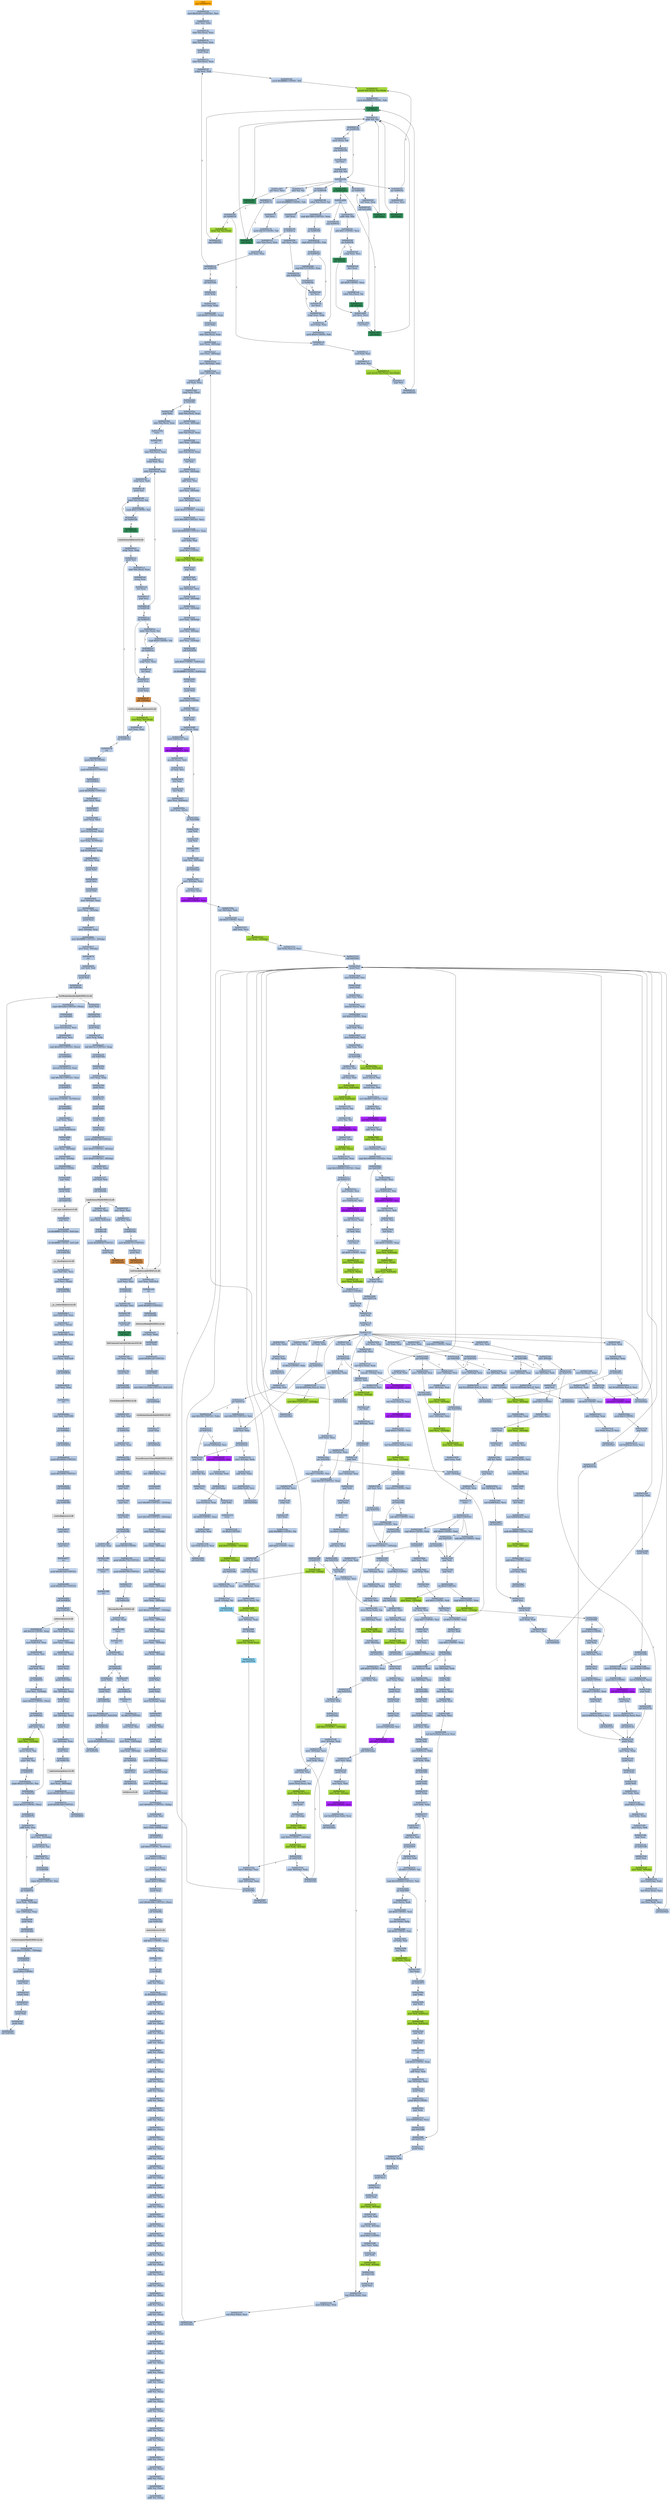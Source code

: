 strict digraph G {
	graph [bgcolor=transparent,
		name=G
	];
	node [color=lightsteelblue,
		fillcolor=lightsteelblue,
		shape=rectangle,
		style=filled
	];
	a0x00425020jmp_0x00400154	[color=lightgrey,
		fillcolor=orange,
		label="start\njmp 0x00400154"];
	a0x00400154movl_0x41a01cUINT32_esi	[label="0x00400154\nmovl $0x41a01c<UINT32>, %esi"];
	a0x00425020jmp_0x00400154 -> a0x00400154movl_0x41a01cUINT32_esi	[color="#000000"];
	a0x00400159movl_esi_ebx	[label="0x00400159\nmovl %esi, %ebx"];
	a0x00400154movl_0x41a01cUINT32_esi -> a0x00400159movl_esi_ebx	[color="#000000"];
	a0x0040015blodsl_ds_esi__eax	[label="0x0040015b\nlodsl %ds:(%esi), %eax"];
	a0x00400159movl_esi_ebx -> a0x0040015blodsl_ds_esi__eax	[color="#000000"];
	a0x0040015clodsl_ds_esi__eax	[label="0x0040015c\nlodsl %ds:(%esi), %eax"];
	a0x0040015blodsl_ds_esi__eax -> a0x0040015clodsl_ds_esi__eax	[color="#000000"];
	a0x0040015dpushl_eax	[label="0x0040015d\npushl %eax"];
	a0x0040015clodsl_ds_esi__eax -> a0x0040015dpushl_eax	[color="#000000"];
	a0x0040015elodsl_ds_esi__eax	[label="0x0040015e\nlodsl %ds:(%esi), %eax"];
	a0x0040015dpushl_eax -> a0x0040015elodsl_ds_esi__eax	[color="#000000"];
	a0x0040015fxchgl_eax_edi	[label="0x0040015f\nxchgl %eax, %edi"];
	a0x0040015elodsl_ds_esi__eax -> a0x0040015fxchgl_eax_edi	[color="#000000"];
	a0x00400160movb_0xffffff80UINT8_dl	[label="0x00400160\nmovb $0xffffff80<UINT8>, %dl"];
	a0x0040015fxchgl_eax_edi -> a0x00400160movb_0xffffff80UINT8_dl	[color="#000000"];
	a0x00400162movsb_ds_esi__es_edi_	[color=yellowgreen,
		fillcolor=yellowgreen,
		label="0x00400162\nmovsb %ds:(%esi), %es:(%edi)"];
	a0x00400160movb_0xffffff80UINT8_dl -> a0x00400162movsb_ds_esi__es_edi_	[color="#000000"];
	a0x00400163movb_0xffffff80UINT8_dh	[label="0x00400163\nmovb $0xffffff80<UINT8>, %dh"];
	a0x00400162movsb_ds_esi__es_edi_ -> a0x00400163movb_0xffffff80UINT8_dh	[color="#000000"];
	a0x00400165call_ebx_	[color=seagreen,
		fillcolor=seagreen,
		label="0x00400165\ncall (%ebx)"];
	a0x00400163movb_0xffffff80UINT8_dh -> a0x00400165call_ebx_	[color="#000000"];
	a0x0040012caddb_dl_dl	[label="0x0040012c\naddb %dl, %dl"];
	a0x00400165call_ebx_ -> a0x0040012caddb_dl_dl	[color="#000000"];
	a0x0040012ejne_0x40010b	[label="0x0040012e\njne 0x40010b"];
	a0x0040012caddb_dl_dl -> a0x0040012ejne_0x40010b	[color="#000000"];
	a0x00400130movb_esi__dl	[label="0x00400130\nmovb (%esi), %dl"];
	a0x0040012ejne_0x40010b -> a0x00400130movb_esi__dl	[color="#000000",
		label=F];
	a0x0040010bret	[label="0x0040010b\nret"];
	a0x0040012ejne_0x40010b -> a0x0040010bret	[color="#000000",
		label=T];
	a0x00400132jmp_0x400108	[label="0x00400132\njmp 0x400108"];
	a0x00400130movb_esi__dl -> a0x00400132jmp_0x400108	[color="#000000"];
	a0x00400108incl_esi	[label="0x00400108\nincl %esi"];
	a0x00400132jmp_0x400108 -> a0x00400108incl_esi	[color="#000000"];
	a0x00400109adcb_dl_dl	[label="0x00400109\nadcb %dl, %dl"];
	a0x00400108incl_esi -> a0x00400109adcb_dl_dl	[color="#000000"];
	a0x00400109adcb_dl_dl -> a0x0040010bret	[color="#000000"];
	a0x00400167jae_0x400162	[label="0x00400167\njae 0x400162"];
	a0x0040010bret -> a0x00400167jae_0x400162	[color="#000000"];
	a0x0040016djae_0x400185	[label="0x0040016d\njae 0x400185"];
	a0x0040010bret -> a0x0040016djae_0x400185	[color="#000000"];
	a0x00400173jae_0x400196	[label="0x00400173\njae 0x400196"];
	a0x0040010bret -> a0x00400173jae_0x400196	[color="#000000"];
	a0x0040017cadcb_al_al	[label="0x0040017c\nadcb %al, %al"];
	a0x0040010bret -> a0x0040017cadcb_al_al	[color="#000000"];
	a0x0041a005adcl_ecx_ecx	[label="0x0041a005\nadcl %ecx, %ecx"];
	a0x0040010bret -> a0x0041a005adcl_ecx_ecx	[color="#000000"];
	a0x0041a009jb_0x0041a003	[color=seagreen,
		fillcolor=seagreen,
		label="0x0041a009\njb 0x0041a003"];
	a0x0040010bret -> a0x0041a009jb_0x0041a003	[color="#000000"];
	a0x00400167jae_0x400162 -> a0x00400162movsb_ds_esi__es_edi_	[color="#000000",
		label=T];
	a0x00400169xorl_ecx_ecx	[label="0x00400169\nxorl %ecx, %ecx"];
	a0x00400167jae_0x400162 -> a0x00400169xorl_ecx_ecx	[color="#000000",
		label=F];
	a0x0040016bcall_ebx_	[color=seagreen,
		fillcolor=seagreen,
		label="0x0040016b\ncall (%ebx)"];
	a0x00400169xorl_ecx_ecx -> a0x0040016bcall_ebx_	[color="#000000"];
	a0x0040016bcall_ebx_ -> a0x0040012caddb_dl_dl	[color="#000000"];
	a0x0040016fxorl_eax_eax	[label="0x0040016f\nxorl %eax, %eax"];
	a0x0040016djae_0x400185 -> a0x0040016fxorl_eax_eax	[color="#000000",
		label=F];
	a0x00400185call_0x41a000	[label="0x00400185\ncall 0x41a000"];
	a0x0040016djae_0x400185 -> a0x00400185call_0x41a000	[color="#000000",
		label=T];
	a0x00400171call_ebx_	[color=seagreen,
		fillcolor=seagreen,
		label="0x00400171\ncall (%ebx)"];
	a0x0040016fxorl_eax_eax -> a0x00400171call_ebx_	[color="#000000"];
	a0x00400171call_ebx_ -> a0x0040012caddb_dl_dl	[color="#000000"];
	a0x00400175movb_0xffffff80UINT8_dh	[label="0x00400175\nmovb $0xffffff80<UINT8>, %dh"];
	a0x00400173jae_0x400196 -> a0x00400175movb_0xffffff80UINT8_dh	[color="#000000",
		label=F];
	a0x00400196lodsb_ds_esi__al	[label="0x00400196\nlodsb %ds:(%esi), %al"];
	a0x00400173jae_0x400196 -> a0x00400196lodsb_ds_esi__al	[color="#000000",
		label=T];
	a0x00400177incl_ecx	[label="0x00400177\nincl %ecx"];
	a0x00400175movb_0xffffff80UINT8_dh -> a0x00400177incl_ecx	[color="#000000"];
	a0x00400178movb_0x10UINT8_al	[label="0x00400178\nmovb $0x10<UINT8>, %al"];
	a0x00400177incl_ecx -> a0x00400178movb_0x10UINT8_al	[color="#000000"];
	a0x0040017acall_ebx_	[color=seagreen,
		fillcolor=seagreen,
		label="0x0040017a\ncall (%ebx)"];
	a0x00400178movb_0x10UINT8_al -> a0x0040017acall_ebx_	[color="#000000"];
	a0x0040017acall_ebx_ -> a0x0040012caddb_dl_dl	[color="#000000"];
	a0x0040017ejae_0x40017a	[label="0x0040017e\njae 0x40017a"];
	a0x0040017cadcb_al_al -> a0x0040017ejae_0x40017a	[color="#000000"];
	a0x0040017ejae_0x40017a -> a0x0040017acall_ebx_	[color="#000000",
		label=T];
	a0x00400180jne_0x4001c0	[label="0x00400180\njne 0x4001c0"];
	a0x0040017ejae_0x40017a -> a0x00400180jne_0x4001c0	[color="#000000",
		label=F];
	a0x00400182stosb_al_es_edi_	[color=yellowgreen,
		fillcolor=yellowgreen,
		label="0x00400182\nstosb %al, %es:(%edi)"];
	a0x00400180jne_0x4001c0 -> a0x00400182stosb_al_es_edi_	[color="#000000",
		label=F];
	a0x004001c0pushl_esi	[label="0x004001c0\npushl %esi"];
	a0x00400180jne_0x4001c0 -> a0x004001c0pushl_esi	[color="#000000",
		label=T];
	a0x00400183jmp_0x400165	[label="0x00400183\njmp 0x400165"];
	a0x00400182stosb_al_es_edi_ -> a0x00400183jmp_0x400165	[color="#000000"];
	a0x00400183jmp_0x400165 -> a0x00400165call_ebx_	[color="#000000"];
	a0x004001c1movl_edi_esi	[label="0x004001c1\nmovl %edi, %esi"];
	a0x004001c0pushl_esi -> a0x004001c1movl_edi_esi	[color="#000000"];
	a0x004001c3subl_eax_esi	[label="0x004001c3\nsubl %eax, %esi"];
	a0x004001c1movl_edi_esi -> a0x004001c3subl_eax_esi	[color="#000000"];
	a0x004001c5repz_movsb_ds_esi__es_edi_	[color=yellowgreen,
		fillcolor=yellowgreen,
		label="0x004001c5\nrepz movsb %ds:(%esi), %es:(%edi)"];
	a0x004001c3subl_eax_esi -> a0x004001c5repz_movsb_ds_esi__es_edi_	[color="#000000"];
	a0x004001c7popl_esi	[label="0x004001c7\npopl %esi"];
	a0x004001c5repz_movsb_ds_esi__es_edi_ -> a0x004001c7popl_esi	[color="#000000"];
	a0x004001c8jmp_0x400165	[label="0x004001c8\njmp 0x400165"];
	a0x004001c7popl_esi -> a0x004001c8jmp_0x400165	[color="#000000"];
	a0x004001c8jmp_0x400165 -> a0x00400165call_ebx_	[color="#000000"];
	a0x00400197shrl_eax	[label="0x00400197\nshrl %eax"];
	a0x00400196lodsb_ds_esi__al -> a0x00400197shrl_eax	[color="#000000"];
	a0x00400199je_0x4001ca	[label="0x00400199\nje 0x4001ca"];
	a0x00400197shrl_eax -> a0x00400199je_0x4001ca	[color="#000000"];
	a0x0040019badcl_ecx_ecx	[label="0x0040019b\nadcl %ecx, %ecx"];
	a0x00400199je_0x4001ca -> a0x0040019badcl_ecx_ecx	[color="#000000",
		label=F];
	a0x004001calodsl_ds_esi__eax	[label="0x004001ca\nlodsl %ds:(%esi), %eax"];
	a0x00400199je_0x4001ca -> a0x004001calodsl_ds_esi__eax	[color="#000000",
		label=T];
	a0x0040019djmp_0x4001b9	[label="0x0040019d\njmp 0x4001b9"];
	a0x0040019badcl_ecx_ecx -> a0x0040019djmp_0x4001b9	[color="#000000"];
	a0x004001b9incl_ecx	[label="0x004001b9\nincl %ecx"];
	a0x0040019djmp_0x4001b9 -> a0x004001b9incl_ecx	[color="#000000"];
	a0x004001baincl_ecx	[label="0x004001ba\nincl %ecx"];
	a0x004001b9incl_ecx -> a0x004001baincl_ecx	[color="#000000"];
	a0x004001bbxchgl_eax_ebp	[label="0x004001bb\nxchgl %eax, %ebp"];
	a0x004001baincl_ecx -> a0x004001bbxchgl_eax_ebp	[color="#000000"];
	a0x004001bcmovl_ebp_eax	[label="0x004001bc\nmovl %ebp, %eax"];
	a0x004001bbxchgl_eax_ebp -> a0x004001bcmovl_ebp_eax	[color="#000000"];
	a0x004001bemovb_0x0UINT8_dh	[label="0x004001be\nmovb $0x0<UINT8>, %dh"];
	a0x004001bcmovl_ebp_eax -> a0x004001bemovb_0x0UINT8_dh	[color="#000000"];
	a0x004001bemovb_0x0UINT8_dh -> a0x004001c0pushl_esi	[color="#000000"];
	a0x0041a000xorl_ecx_ecx	[label="0x0041a000\nxorl %ecx, %ecx"];
	a0x00400185call_0x41a000 -> a0x0041a000xorl_ecx_ecx	[color="#000000"];
	a0x0041a002incl_ecx	[label="0x0041a002\nincl %ecx"];
	a0x0041a000xorl_ecx_ecx -> a0x0041a002incl_ecx	[color="#000000"];
	a0x0041a003call_ebx_	[color=seagreen,
		fillcolor=seagreen,
		label="0x0041a003\ncall (%ebx)"];
	a0x0041a002incl_ecx -> a0x0041a003call_ebx_	[color="#000000"];
	a0x0041a003call_ebx_ -> a0x0040012caddb_dl_dl	[color="#000000"];
	a0x0041a007call_ebx_	[color=seagreen,
		fillcolor=seagreen,
		label="0x0041a007\ncall (%ebx)"];
	a0x0041a005adcl_ecx_ecx -> a0x0041a007call_ebx_	[color="#000000"];
	a0x0041a007call_ebx_ -> a0x0040012caddb_dl_dl	[color="#000000"];
	a0x0041a009jb_0x0041a003 -> a0x0041a003call_ebx_	[color="#000000",
		label=T];
	a0x0041a00bret	[label="0x0041a00b\nret"];
	a0x0041a009jb_0x0041a003 -> a0x0041a00bret	[color="#000000",
		label=F];
	a0x0040018aaddb_dh_dh	[label="0x0040018a\naddb %dh, %dh"];
	a0x0041a00bret -> a0x0040018aaddb_dh_dh	[color="#000000"];
	a0x00400194jmp_0x4001bc	[label="0x00400194\njmp 0x4001bc"];
	a0x0041a00bret -> a0x00400194jmp_0x4001bc	[color="#000000"];
	a0x004001a8cmpl_0x7d00UINT32_eax	[label="0x004001a8\ncmpl $0x7d00<UINT32>, %eax"];
	a0x0041a00bret -> a0x004001a8cmpl_0x7d00UINT32_eax	[color="#000000"];
	a0x0040018csbbl_0x1UINT8_ecx	[label="0x0040018c\nsbbl $0x1<UINT8>, %ecx"];
	a0x0040018aaddb_dh_dh -> a0x0040018csbbl_0x1UINT8_ecx	[color="#000000"];
	a0x0040018fjne_0x40019f	[label="0x0040018f\njne 0x40019f"];
	a0x0040018csbbl_0x1UINT8_ecx -> a0x0040018fjne_0x40019f	[color="#000000"];
	a0x00400191call__4ebx_	[color=seagreen,
		fillcolor=seagreen,
		label="0x00400191\ncall -4(%ebx)"];
	a0x0040018fjne_0x40019f -> a0x00400191call__4ebx_	[color="#000000",
		label=F];
	a0x0040019fxchgl_eax_ecx	[label="0x0040019f\nxchgl %eax, %ecx"];
	a0x0040018fjne_0x40019f -> a0x0040019fxchgl_eax_ecx	[color="#000000",
		label=T];
	a0x00400191call__4ebx_ -> a0x0041a000xorl_ecx_ecx	[color="#000000"];
	a0x00400194jmp_0x4001bc -> a0x004001bcmovl_ebp_eax	[color="#000000"];
	a0x004001a0decl_eax	[label="0x004001a0\ndecl %eax"];
	a0x0040019fxchgl_eax_ecx -> a0x004001a0decl_eax	[color="#000000"];
	a0x004001a1shll_0x8UINT8_eax	[label="0x004001a1\nshll $0x8<UINT8>, %eax"];
	a0x004001a0decl_eax -> a0x004001a1shll_0x8UINT8_eax	[color="#000000"];
	a0x004001a4lodsb_ds_esi__al	[label="0x004001a4\nlodsb %ds:(%esi), %al"];
	a0x004001a1shll_0x8UINT8_eax -> a0x004001a4lodsb_ds_esi__al	[color="#000000"];
	a0x004001a5call__4ebx_	[color=seagreen,
		fillcolor=seagreen,
		label="0x004001a5\ncall -4(%ebx)"];
	a0x004001a4lodsb_ds_esi__al -> a0x004001a5call__4ebx_	[color="#000000"];
	a0x004001a5call__4ebx_ -> a0x0041a000xorl_ecx_ecx	[color="#000000"];
	a0x004001adjae_0x4001b9	[label="0x004001ad\njae 0x4001b9"];
	a0x004001a8cmpl_0x7d00UINT32_eax -> a0x004001adjae_0x4001b9	[color="#000000"];
	a0x004001afcmpb_0x5UINT8_ah	[label="0x004001af\ncmpb $0x5<UINT8>, %ah"];
	a0x004001adjae_0x4001b9 -> a0x004001afcmpb_0x5UINT8_ah	[color="#000000",
		label=F];
	a0x004001b2jae_0x4001ba	[label="0x004001b2\njae 0x4001ba"];
	a0x004001afcmpb_0x5UINT8_ah -> a0x004001b2jae_0x4001ba	[color="#000000"];
	a0x004001b2jae_0x4001ba -> a0x004001baincl_ecx	[color="#000000",
		label=T];
	a0x004001b4cmpl_0x7fUINT8_eax	[label="0x004001b4\ncmpl $0x7f<UINT8>, %eax"];
	a0x004001b2jae_0x4001ba -> a0x004001b4cmpl_0x7fUINT8_eax	[color="#000000",
		label=F];
	a0x004001b7ja_0x4001bb	[label="0x004001b7\nja 0x4001bb"];
	a0x004001b4cmpl_0x7fUINT8_eax -> a0x004001b7ja_0x4001bb	[color="#000000"];
	a0x004001b7ja_0x4001bb -> a0x004001b9incl_ecx	[color="#000000",
		label=F];
	a0x004001b7ja_0x4001bb -> a0x004001bbxchgl_eax_ebp	[color="#000000",
		label=T];
	a0x004001cbtestl_eax_eax	[label="0x004001cb\ntestl %eax, %eax"];
	a0x004001calodsl_ds_esi__eax -> a0x004001cbtestl_eax_eax	[color="#000000"];
	a0x004001cdjne_0x40015f	[label="0x004001cd\njne 0x40015f"];
	a0x004001cbtestl_eax_eax -> a0x004001cdjne_0x40015f	[color="#000000"];
	a0x004001cdjne_0x40015f -> a0x0040015fxchgl_eax_edi	[color="#000000",
		label=T];
	a0x004001cfcall_0x42529c	[label="0x004001cf\ncall 0x42529c"];
	a0x004001cdjne_0x40015f -> a0x004001cfcall_0x42529c	[color="#000000",
		label=F];
	a0x0042529cpushl_ebp	[label="0x0042529c\npushl %ebp"];
	a0x004001cfcall_0x42529c -> a0x0042529cpushl_ebp	[color="#000000"];
	a0x0042529dmovl_esp_ebp	[label="0x0042529d\nmovl %esp, %ebp"];
	a0x0042529cpushl_ebp -> a0x0042529dmovl_esp_ebp	[color="#000000"];
	a0x0042529fsubl_0x40UINT8_esp	[label="0x0042529f\nsubl $0x40<UINT8>, %esp"];
	a0x0042529dmovl_esp_ebp -> a0x0042529fsubl_0x40UINT8_esp	[color="#000000"];
	a0x004252a2pushl_ebx	[label="0x004252a2\npushl %ebx"];
	a0x0042529fsubl_0x40UINT8_esp -> a0x004252a2pushl_ebx	[color="#000000"];
	a0x004252a3lodsl_ds_esi__eax	[label="0x004252a3\nlodsl %ds:(%esi), %eax"];
	a0x004252a2pushl_ebx -> a0x004252a3lodsl_ds_esi__eax	[color="#000000"];
	a0x004252a4movl_eax__40ebp_	[label="0x004252a4\nmovl %eax, -40(%ebp)"];
	a0x004252a3lodsl_ds_esi__eax -> a0x004252a4movl_eax__40ebp_	[color="#000000"];
	a0x004252a7movl_esi__28ebp_	[label="0x004252a7\nmovl %esi, -28(%ebp)"];
	a0x004252a4movl_eax__40ebp_ -> a0x004252a7movl_esi__28ebp_	[color="#000000"];
	a0x004252aamovl__40ebp__ebx	[label="0x004252aa\nmovl -40(%ebp), %ebx"];
	a0x004252a7movl_esi__28ebp_ -> a0x004252aamovl__40ebp__ebx	[color="#000000"];
	a0x004252admovl__28ebp__esi	[label="0x004252ad\nmovl -28(%ebp), %esi"];
	a0x004252aamovl__40ebp__ebx -> a0x004252admovl__28ebp__esi	[color="#000000"];
	a0x004252b0xorl_eax_eax	[label="0x004252b0\nxorl %eax, %eax"];
	a0x004252admovl__28ebp__esi -> a0x004252b0xorl_eax_eax	[color="#000000"];
	a0x004252b2cmpl_eax_esi_	[label="0x004252b2\ncmpl %eax, (%esi)"];
	a0x004252b0xorl_eax_eax -> a0x004252b2cmpl_eax_esi_	[color="#000000"];
	a0x004252b4je_0x42556c	[label="0x004252b4\nje 0x42556c"];
	a0x004252b2cmpl_eax_esi_ -> a0x004252b4je_0x42556c	[color="#000000"];
	a0x004252balodsl_ds_esi__eax	[label="0x004252ba\nlodsl %ds:(%esi), %eax"];
	a0x004252b4je_0x42556c -> a0x004252balodsl_ds_esi__eax	[color="#000000",
		label=F];
	a0x0042556cpopl_ebx	[label="0x0042556c\npopl %ebx"];
	a0x004252b4je_0x42556c -> a0x0042556cpopl_ebx	[color="#000000",
		label=T];
	a0x004252bbmovl_eax__40ebp_	[label="0x004252bb\nmovl %eax, -40(%ebp)"];
	a0x004252balodsl_ds_esi__eax -> a0x004252bbmovl_eax__40ebp_	[color="#000000"];
	a0x004252belodsl_ds_esi__eax	[label="0x004252be\nlodsl %ds:(%esi), %eax"];
	a0x004252bbmovl_eax__40ebp_ -> a0x004252belodsl_ds_esi__eax	[color="#000000"];
	a0x004252bfmovl_eax__24ebp_	[label="0x004252bf\nmovl %eax, -24(%ebp)"];
	a0x004252belodsl_ds_esi__eax -> a0x004252bfmovl_eax__24ebp_	[color="#000000"];
	a0x004252c2lodsl_ds_esi__eax	[label="0x004252c2\nlodsl %ds:(%esi), %eax"];
	a0x004252bfmovl_eax__24ebp_ -> a0x004252c2lodsl_ds_esi__eax	[color="#000000"];
	a0x004252c3incl_esi	[label="0x004252c3\nincl %esi"];
	a0x004252c2lodsl_ds_esi__eax -> a0x004252c3incl_esi	[color="#000000"];
	a0x004252c4movl_esi__44ebp_	[label="0x004252c4\nmovl %esi, -44(%ebp)"];
	a0x004252c3incl_esi -> a0x004252c4movl_esi__44ebp_	[color="#000000"];
	a0x004252c7addl_eax_esi	[label="0x004252c7\naddl %eax, %esi"];
	a0x004252c4movl_esi__44ebp_ -> a0x004252c7addl_eax_esi	[color="#000000"];
	a0x004252c9movl_esi__28ebp_	[label="0x004252c9\nmovl %esi, -28(%ebp)"];
	a0x004252c7addl_eax_esi -> a0x004252c9movl_esi__28ebp_	[color="#000000"];
	a0x004252ccmovl__44ebp__edx	[label="0x004252cc\nmovl -44(%ebp), %edx"];
	a0x004252c9movl_esi__28ebp_ -> a0x004252ccmovl__44ebp__edx	[color="#000000"];
	a0x004252cfandb_0x0UINT8__1ebp_	[label="0x004252cf\nandb $0x0<UINT8>, -1(%ebp)"];
	a0x004252ccmovl__44ebp__edx -> a0x004252cfandb_0x0UINT8__1ebp_	[color="#000000"];
	a0x004252d3movl_0x1b9bUINT32_ecx	[label="0x004252d3\nmovl $0x1b9b<UINT32>, %ecx"];
	a0x004252cfandb_0x0UINT8__1ebp_ -> a0x004252d3movl_0x1b9bUINT32_ecx	[color="#000000"];
	a0x004252d8movl_0x4000400UINT32_eax	[label="0x004252d8\nmovl $0x4000400<UINT32>, %eax"];
	a0x004252d3movl_0x1b9bUINT32_ecx -> a0x004252d8movl_0x4000400UINT32_eax	[color="#000000"];
	a0x004252ddmovl_ebx_edi	[label="0x004252dd\nmovl %ebx, %edi"];
	a0x004252d8movl_0x4000400UINT32_eax -> a0x004252ddmovl_ebx_edi	[color="#000000"];
	a0x004252dfpushl_0x1UINT8	[label="0x004252df\npushl $0x1<UINT8>"];
	a0x004252ddmovl_ebx_edi -> a0x004252dfpushl_0x1UINT8	[color="#000000"];
	a0x004252e1repz_stosl_eax_es_edi_	[color=yellowgreen,
		fillcolor=yellowgreen,
		label="0x004252e1\nrepz stosl %eax, %es:(%edi)"];
	a0x004252dfpushl_0x1UINT8 -> a0x004252e1repz_stosl_eax_es_edi_	[color="#000000"];
	a0x004252e3popl_edi	[label="0x004252e3\npopl %edi"];
	a0x004252e1repz_stosl_eax_es_edi_ -> a0x004252e3popl_edi	[color="#000000"];
	a0x004252e4xorl_esi_esi	[label="0x004252e4\nxorl %esi, %esi"];
	a0x004252e3popl_edi -> a0x004252e4xorl_esi_esi	[color="#000000"];
	a0x004252e6leal__64ebp__ecx	[label="0x004252e6\nleal -64(%ebp), %ecx"];
	a0x004252e4xorl_esi_esi -> a0x004252e6leal__64ebp__ecx	[color="#000000"];
	a0x004252e9movl_edi__20ebp_	[label="0x004252e9\nmovl %edi, -20(%ebp)"];
	a0x004252e6leal__64ebp__ecx -> a0x004252e9movl_edi__20ebp_	[color="#000000"];
	a0x004252ecmovl_edi__16ebp_	[label="0x004252ec\nmovl %edi, -16(%ebp)"];
	a0x004252e9movl_edi__20ebp_ -> a0x004252ecmovl_edi__16ebp_	[color="#000000"];
	a0x004252efmovl_edi__36ebp_	[label="0x004252ef\nmovl %edi, -36(%ebp)"];
	a0x004252ecmovl_edi__16ebp_ -> a0x004252efmovl_edi__36ebp_	[color="#000000"];
	a0x004252f2movl_esi__8ebp_	[label="0x004252f2\nmovl %esi, -8(%ebp)"];
	a0x004252efmovl_edi__36ebp_ -> a0x004252f2movl_esi__8ebp_	[color="#000000"];
	a0x004252f5movl_esi__32ebp_	[label="0x004252f5\nmovl %esi, -32(%ebp)"];
	a0x004252f2movl_esi__8ebp_ -> a0x004252f5movl_esi__32ebp_	[color="#000000"];
	a0x004252f8call_0x425039	[label="0x004252f8\ncall 0x425039"];
	a0x004252f5movl_esi__32ebp_ -> a0x004252f8call_0x425039	[color="#000000"];
	a0x00425039andl_0x0UINT8_0x8ecx_	[label="0x00425039\nandl $0x0<UINT8>, 0x8(%ecx)"];
	a0x004252f8call_0x425039 -> a0x00425039andl_0x0UINT8_0x8ecx_	[color="#000000"];
	a0x0042503dorl_0xffffffffUINT8_0x4ecx_	[label="0x0042503d\norl $0xffffffff<UINT8>, 0x4(%ecx)"];
	a0x00425039andl_0x0UINT8_0x8ecx_ -> a0x0042503dorl_0xffffffffUINT8_0x4ecx_	[color="#000000"];
	a0x00425041pushl_esi	[label="0x00425041\npushl %esi"];
	a0x0042503dorl_0xffffffffUINT8_0x4ecx_ -> a0x00425041pushl_esi	[color="#000000"];
	a0x00425042pushl_edi	[label="0x00425042\npushl %edi"];
	a0x00425041pushl_esi -> a0x00425042pushl_edi	[color="#000000"];
	a0x00425043pushl_0x5UINT8	[label="0x00425043\npushl $0x5<UINT8>"];
	a0x00425042pushl_edi -> a0x00425043pushl_0x5UINT8	[color="#000000"];
	a0x00425045movl_edx_ecx_	[label="0x00425045\nmovl %edx, (%ecx)"];
	a0x00425043pushl_0x5UINT8 -> a0x00425045movl_edx_ecx_	[color="#000000"];
	a0x00425047popl_edx	[label="0x00425047\npopl %edx"];
	a0x00425045movl_edx_ecx_ -> a0x00425047popl_edx	[color="#000000"];
	a0x00425048movl_ecx__eax	[label="0x00425048\nmovl (%ecx), %eax"];
	a0x00425047popl_edx -> a0x00425048movl_ecx__eax	[color="#000000"];
	a0x0042504amovl_0x8ecx__esi	[label="0x0042504a\nmovl 0x8(%ecx), %esi"];
	a0x00425048movl_ecx__eax -> a0x0042504amovl_0x8ecx__esi	[color="#000000"];
	a0x0042504dshll_0x8UINT8_esi	[color=purple,
		fillcolor=purple,
		label="0x0042504d\nshll $0x8<UINT8>, %esi"];
	a0x0042504amovl_0x8ecx__esi -> a0x0042504dshll_0x8UINT8_esi	[color="#000000"];
	a0x00425050movzbl_eax__edi	[label="0x00425050\nmovzbl (%eax), %edi"];
	a0x0042504dshll_0x8UINT8_esi -> a0x00425050movzbl_eax__edi	[color="#000000"];
	a0x00425053orl_edi_esi	[label="0x00425053\norl %edi, %esi"];
	a0x00425050movzbl_eax__edi -> a0x00425053orl_edi_esi	[color="#000000"];
	a0x00425055incl_eax	[label="0x00425055\nincl %eax"];
	a0x00425053orl_edi_esi -> a0x00425055incl_eax	[color="#000000"];
	a0x00425056decl_edx	[label="0x00425056\ndecl %edx"];
	a0x00425055incl_eax -> a0x00425056decl_edx	[color="#000000"];
	a0x00425057movl_esi_0x8ecx_	[label="0x00425057\nmovl %esi, 0x8(%ecx)"];
	a0x00425056decl_edx -> a0x00425057movl_esi_0x8ecx_	[color="#000000"];
	a0x0042505amovl_eax_ecx_	[label="0x0042505a\nmovl %eax, (%ecx)"];
	a0x00425057movl_esi_0x8ecx_ -> a0x0042505amovl_eax_ecx_	[color="#000000"];
	a0x0042505cjne_0x425048	[label="0x0042505c\njne 0x425048"];
	a0x0042505amovl_eax_ecx_ -> a0x0042505cjne_0x425048	[color="#000000"];
	a0x0042505cjne_0x425048 -> a0x00425048movl_ecx__eax	[color="#000000",
		label=T];
	a0x0042505epopl_edi	[label="0x0042505e\npopl %edi"];
	a0x0042505cjne_0x425048 -> a0x0042505epopl_edi	[color="#000000",
		label=F];
	a0x0042505fpopl_esi	[label="0x0042505f\npopl %esi"];
	a0x0042505epopl_edi -> a0x0042505fpopl_esi	[color="#000000"];
	a0x00425060ret	[label="0x00425060\nret"];
	a0x0042505fpopl_esi -> a0x00425060ret	[color="#000000"];
	a0x004252fdcmpl_esi__40ebp_	[label="0x004252fd\ncmpl %esi, -40(%ebp)"];
	a0x00425060ret -> a0x004252fdcmpl_esi__40ebp_	[color="#000000"];
	a0x00425300jbe_0x4252ad	[label="0x00425300\njbe 0x4252ad"];
	a0x004252fdcmpl_esi__40ebp_ -> a0x00425300jbe_0x4252ad	[color="#000000"];
	a0x00425302movl__8ebp__eax	[label="0x00425302\nmovl -8(%ebp), %eax"];
	a0x00425300jbe_0x4252ad -> a0x00425302movl__8ebp__eax	[color="#000000",
		label=F];
	a0x00425305movl_esi_ecx	[label="0x00425305\nmovl %esi, %ecx"];
	a0x00425302movl__8ebp__eax -> a0x00425305movl_esi_ecx	[color="#000000"];
	a0x00425307andl_0x3UINT8_eax	[color=purple,
		fillcolor=purple,
		label="0x00425307\nandl $0x3<UINT8>, %eax"];
	a0x00425305movl_esi_ecx -> a0x00425307andl_0x3UINT8_eax	[color="#000000"];
	a0x0042530aleal__64ebp__edx	[label="0x0042530a\nleal -64(%ebp), %edx"];
	a0x00425307andl_0x3UINT8_eax -> a0x0042530aleal__64ebp__edx	[color="#000000"];
	a0x0042530dshll_0x4UINT8_ecx	[label="0x0042530d\nshll $0x4<UINT8>, %ecx"];
	a0x0042530aleal__64ebp__edx -> a0x0042530dshll_0x4UINT8_ecx	[color="#000000"];
	a0x00425310addl_eax_ecx	[label="0x00425310\naddl %eax, %ecx"];
	a0x0042530dshll_0x4UINT8_ecx -> a0x00425310addl_eax_ecx	[color="#000000"];
	a0x00425312movl_eax__12ebp_	[color=yellowgreen,
		fillcolor=yellowgreen,
		label="0x00425312\nmovl %eax, -12(%ebp)"];
	a0x00425310addl_eax_ecx -> a0x00425312movl_eax__12ebp_	[color="#000000"];
	a0x00425315leal_ebxecx2__ecx	[label="0x00425315\nleal (%ebx,%ecx,2), %ecx"];
	a0x00425312movl_eax__12ebp_ -> a0x00425315leal_ebxecx2__ecx	[color="#000000"];
	a0x00425318call_0x4250a5	[label="0x00425318\ncall 0x4250a5"];
	a0x00425315leal_ebxecx2__ecx -> a0x00425318call_0x4250a5	[color="#000000"];
	a0x004250a5pushl_esi	[label="0x004250a5\npushl %esi"];
	a0x00425318call_0x4250a5 -> a0x004250a5pushl_esi	[color="#000000"];
	a0x004250a6movl_0x4edx__esi	[label="0x004250a6\nmovl 0x4(%edx), %esi"];
	a0x004250a5pushl_esi -> a0x004250a6movl_0x4edx__esi	[color="#000000"];
	a0x004250a9pushl_edi	[label="0x004250a9\npushl %edi"];
	a0x004250a6movl_0x4edx__esi -> a0x004250a9pushl_edi	[color="#000000"];
	a0x004250aamovl_esi_eax	[label="0x004250aa\nmovl %esi, %eax"];
	a0x004250a9pushl_edi -> a0x004250aamovl_esi_eax	[color="#000000"];
	a0x004250acmovzwl_ecx__edi	[label="0x004250ac\nmovzwl (%ecx), %edi"];
	a0x004250aamovl_esi_eax -> a0x004250acmovzwl_ecx__edi	[color="#000000"];
	a0x004250afshrl_0xbUINT8_eax	[label="0x004250af\nshrl $0xb<UINT8>, %eax"];
	a0x004250acmovzwl_ecx__edi -> a0x004250afshrl_0xbUINT8_eax	[color="#000000"];
	a0x004250b2imull_edi_eax	[label="0x004250b2\nimull %edi, %eax"];
	a0x004250afshrl_0xbUINT8_eax -> a0x004250b2imull_edi_eax	[color="#000000"];
	a0x004250b5movl_0x8edx__edi	[label="0x004250b5\nmovl 0x8(%edx), %edi"];
	a0x004250b2imull_edi_eax -> a0x004250b5movl_0x8edx__edi	[color="#000000"];
	a0x004250b8cmpl_eax_edi	[label="0x004250b8\ncmpl %eax, %edi"];
	a0x004250b5movl_0x8edx__edi -> a0x004250b8cmpl_eax_edi	[color="#000000"];
	a0x004250bajae_0x4250fb	[label="0x004250ba\njae 0x4250fb"];
	a0x004250b8cmpl_eax_edi -> a0x004250bajae_0x4250fb	[color="#000000"];
	a0x004250bcmovl_eax_0x4edx_	[color=yellowgreen,
		fillcolor=yellowgreen,
		label="0x004250bc\nmovl %eax, 0x4(%edx)"];
	a0x004250bajae_0x4250fb -> a0x004250bcmovl_eax_0x4edx_	[color="#000000",
		label=F];
	a0x004250fbsubl_eax_esi	[label="0x004250fb\nsubl %eax, %esi"];
	a0x004250bajae_0x4250fb -> a0x004250fbsubl_eax_esi	[color="#000000",
		label=T];
	a0x004250bfmovw_ecx__ax	[label="0x004250bf\nmovw (%ecx), %ax"];
	a0x004250bcmovl_eax_0x4edx_ -> a0x004250bfmovw_ecx__ax	[color="#000000"];
	a0x004250c2movzwl_ax_esi	[label="0x004250c2\nmovzwl %ax, %esi"];
	a0x004250bfmovw_ecx__ax -> a0x004250c2movzwl_ax_esi	[color="#000000"];
	a0x004250c5movl_0x800UINT32_edi	[label="0x004250c5\nmovl $0x800<UINT32>, %edi"];
	a0x004250c2movzwl_ax_esi -> a0x004250c5movl_0x800UINT32_edi	[color="#000000"];
	a0x004250casubl_esi_edi	[label="0x004250ca\nsubl %esi, %edi"];
	a0x004250c5movl_0x800UINT32_edi -> a0x004250casubl_esi_edi	[color="#000000"];
	a0x004250ccsarl_0x5UINT8_edi	[color=purple,
		fillcolor=purple,
		label="0x004250cc\nsarl $0x5<UINT8>, %edi"];
	a0x004250casubl_esi_edi -> a0x004250ccsarl_0x5UINT8_edi	[color="#000000"];
	a0x004250cfaddl_eax_edi	[label="0x004250cf\naddl %eax, %edi"];
	a0x004250ccsarl_0x5UINT8_edi -> a0x004250cfaddl_eax_edi	[color="#000000"];
	a0x004250d1movw_di_ecx_	[color=yellowgreen,
		fillcolor=yellowgreen,
		label="0x004250d1\nmovw %di, (%ecx)"];
	a0x004250cfaddl_eax_edi -> a0x004250d1movw_di_ecx_	[color="#000000"];
	a0x004250d4movl_0x4edx__eax	[label="0x004250d4\nmovl 0x4(%edx), %eax"];
	a0x004250d1movw_di_ecx_ -> a0x004250d4movl_0x4edx__eax	[color="#000000"];
	a0x004250d7cmpl_0x1000000UINT32_eax	[label="0x004250d7\ncmpl $0x1000000<UINT32>, %eax"];
	a0x004250d4movl_0x4edx__eax -> a0x004250d7cmpl_0x1000000UINT32_eax	[color="#000000"];
	a0x004250dcjae_0x4250f7	[label="0x004250dc\njae 0x4250f7"];
	a0x004250d7cmpl_0x1000000UINT32_eax -> a0x004250dcjae_0x4250f7	[color="#000000"];
	a0x004250f7xorl_eax_eax	[label="0x004250f7\nxorl %eax, %eax"];
	a0x004250dcjae_0x4250f7 -> a0x004250f7xorl_eax_eax	[color="#000000",
		label=T];
	a0x004250demovl_edx__ecx	[label="0x004250de\nmovl (%edx), %ecx"];
	a0x004250dcjae_0x4250f7 -> a0x004250demovl_edx__ecx	[color="#000000",
		label=F];
	a0x004250f9jmp_0x42513a	[label="0x004250f9\njmp 0x42513a"];
	a0x004250f7xorl_eax_eax -> a0x004250f9jmp_0x42513a	[color="#000000"];
	a0x0042513apopl_edi	[label="0x0042513a\npopl %edi"];
	a0x004250f9jmp_0x42513a -> a0x0042513apopl_edi	[color="#000000"];
	a0x0042513bpopl_esi	[label="0x0042513b\npopl %esi"];
	a0x0042513apopl_edi -> a0x0042513bpopl_esi	[color="#000000"];
	a0x0042513cret	[label="0x0042513c\nret"];
	a0x0042513bpopl_esi -> a0x0042513cret	[color="#000000"];
	a0x0042531dtestl_eax_eax	[label="0x0042531d\ntestl %eax, %eax"];
	a0x0042513cret -> a0x0042531dtestl_eax_eax	[color="#000000"];
	a0x00425391orl__52ebp__eax	[label="0x00425391\norl -52(%ebp), %eax"];
	a0x0042513cret -> a0x00425391orl__52ebp__eax	[color="#000000"];
	a0x004253bccmpl_0x1UINT8_eax	[label="0x004253bc\ncmpl $0x1<UINT8>, %eax"];
	a0x0042513cret -> a0x004253bccmpl_0x1UINT8_eax	[color="#000000"];
	a0x004253d4testl_eax_eax	[label="0x004253d4\ntestl %eax, %eax"];
	a0x0042513cret -> a0x004253d4testl_eax_eax	[color="#000000"];
	a0x004253ectestl_eax_eax	[label="0x004253ec\ntestl %eax, %eax"];
	a0x0042513cret -> a0x004253ectestl_eax_eax	[color="#000000"];
	a0x00425242testl_eax_eax	[label="0x00425242\ntestl %eax, %eax"];
	a0x0042513cret -> a0x00425242testl_eax_eax	[color="#000000"];
	a0x00425160addl_esi_eax	[label="0x00425160\naddl %esi, %eax"];
	a0x0042513cret -> a0x00425160addl_esi_eax	[color="#000000"];
	a0x004251e0movl_eax_ebx	[label="0x004251e0\nmovl %eax, %ebx"];
	a0x0042513cret -> a0x004251e0movl_eax_ebx	[color="#000000"];
	a0x0042520eaddl_ebx_ebx	[label="0x0042520e\naddl %ebx, %ebx"];
	a0x0042513cret -> a0x0042520eaddl_ebx_ebx	[color="#000000"];
	a0x0042522aorl_eax_ebx	[label="0x0042522a\norl %eax, %ebx"];
	a0x0042513cret -> a0x0042522aorl_eax_ebx	[color="#000000"];
	a0x0042519fmovl_edi_ecx	[label="0x0042519f\nmovl %edi, %ecx"];
	a0x0042513cret -> a0x0042519fmovl_edi_ecx	[color="#000000"];
	a0x00425426testl_eax_eax	[label="0x00425426\ntestl %eax, %eax"];
	a0x0042513cret -> a0x00425426testl_eax_eax	[color="#000000"];
	a0x0042543etestl_eax_eax	[label="0x0042543e\ntestl %eax, %eax"];
	a0x0042513cret -> a0x0042543etestl_eax_eax	[color="#000000"];
	a0x00425266testl_eax_eax	[label="0x00425266\ntestl %eax, %eax"];
	a0x0042513cret -> a0x00425266testl_eax_eax	[color="#000000"];
	a0x0042531fjne_0x4253a6	[label="0x0042531f\njne 0x4253a6"];
	a0x0042531dtestl_eax_eax -> a0x0042531fjne_0x4253a6	[color="#000000"];
	a0x00425325movzbl__1ebp__eax	[label="0x00425325\nmovzbl -1(%ebp), %eax"];
	a0x0042531fjne_0x4253a6 -> a0x00425325movzbl__1ebp__eax	[color="#000000",
		label=F];
	a0x004253a6leal__64ebp__edx	[label="0x004253a6\nleal -64(%ebp), %edx"];
	a0x0042531fjne_0x4253a6 -> a0x004253a6leal__64ebp__edx	[color="#000000",
		label=T];
	a0x00425329shrl_0x4UINT8_eax	[color=purple,
		fillcolor=purple,
		label="0x00425329\nshrl $0x4<UINT8>, %eax"];
	a0x00425325movzbl__1ebp__eax -> a0x00425329shrl_0x4UINT8_eax	[color="#000000"];
	a0x0042532cleal_eaxeax2__eax	[label="0x0042532c\nleal (%eax,%eax,2), %eax"];
	a0x00425329shrl_0x4UINT8_eax -> a0x0042532cleal_eaxeax2__eax	[color="#000000"];
	a0x0042532fshll_0x9UINT8_eax	[color=purple,
		fillcolor=purple,
		label="0x0042532f\nshll $0x9<UINT8>, %eax"];
	a0x0042532cleal_eaxeax2__eax -> a0x0042532fshll_0x9UINT8_eax	[color="#000000"];
	a0x00425332cmpl_0x4UINT8_esi	[label="0x00425332\ncmpl $0x4<UINT8>, %esi"];
	a0x0042532fshll_0x9UINT8_eax -> a0x00425332cmpl_0x4UINT8_esi	[color="#000000"];
	a0x00425335leal_0xe6ceaxebx__ecx	[label="0x00425335\nleal 0xe6c(%eax,%ebx), %ecx"];
	a0x00425332cmpl_0x4UINT8_esi -> a0x00425335leal_0xe6ceaxebx__ecx	[color="#000000"];
	a0x0042533cmovl_ecx__12ebp_	[color=yellowgreen,
		fillcolor=yellowgreen,
		label="0x0042533c\nmovl %ecx, -12(%ebp)"];
	a0x00425335leal_0xe6ceaxebx__ecx -> a0x0042533cmovl_ecx__12ebp_	[color="#000000"];
	a0x0042533fjnl_0x425345	[label="0x0042533f\njnl 0x425345"];
	a0x0042533cmovl_ecx__12ebp_ -> a0x0042533fjnl_0x425345	[color="#000000"];
	a0x00425341xorl_esi_esi	[label="0x00425341\nxorl %esi, %esi"];
	a0x0042533fjnl_0x425345 -> a0x00425341xorl_esi_esi	[color="#000000",
		label=F];
	a0x00425345cmpl_0xaUINT8_esi	[label="0x00425345\ncmpl $0xa<UINT8>, %esi"];
	a0x0042533fjnl_0x425345 -> a0x00425345cmpl_0xaUINT8_esi	[color="#000000",
		label=T];
	a0x00425343jmp_0x425352	[label="0x00425343\njmp 0x425352"];
	a0x00425341xorl_esi_esi -> a0x00425343jmp_0x425352	[color="#000000"];
	a0x00425352cmpl_0x0UINT8__32ebp_	[label="0x00425352\ncmpl $0x0<UINT8>, -32(%ebp)"];
	a0x00425343jmp_0x425352 -> a0x00425352cmpl_0x0UINT8__32ebp_	[color="#000000"];
	a0x00425356je_0x42537a	[label="0x00425356\nje 0x42537a"];
	a0x00425352cmpl_0x0UINT8__32ebp_ -> a0x00425356je_0x42537a	[color="#000000"];
	a0x0042537apushl_0x1UINT8	[label="0x0042537a\npushl $0x1<UINT8>"];
	a0x00425356je_0x42537a -> a0x0042537apushl_0x1UINT8	[color="#000000",
		label=T];
	a0x00425358movl__8ebp__eax	[label="0x00425358\nmovl -8(%ebp), %eax"];
	a0x00425356je_0x42537a -> a0x00425358movl__8ebp__eax	[color="#000000",
		label=F];
	a0x0042537cpopl_eax	[label="0x0042537c\npopl %eax"];
	a0x0042537apushl_0x1UINT8 -> a0x0042537cpopl_eax	[color="#000000"];
	a0x0042537djmp_0x425382	[label="0x0042537d\njmp 0x425382"];
	a0x0042537cpopl_eax -> a0x0042537djmp_0x425382	[color="#000000"];
	a0x00425382addl_eax_eax	[label="0x00425382\naddl %eax, %eax"];
	a0x0042537djmp_0x425382 -> a0x00425382addl_eax_eax	[color="#000000"];
	a0x00425384leal__64ebp__edx	[label="0x00425384\nleal -64(%ebp), %edx"];
	a0x00425382addl_eax_eax -> a0x00425384leal__64ebp__edx	[color="#000000"];
	a0x00425387addl_eax_ecx	[label="0x00425387\naddl %eax, %ecx"];
	a0x00425384leal__64ebp__edx -> a0x00425387addl_eax_ecx	[color="#000000"];
	a0x00425389movl_eax__52ebp_	[color=yellowgreen,
		fillcolor=yellowgreen,
		label="0x00425389\nmovl %eax, -52(%ebp)"];
	a0x00425387addl_eax_ecx -> a0x00425389movl_eax__52ebp_	[color="#000000"];
	a0x0042538ccall_0x4250a5	[label="0x0042538c\ncall 0x4250a5"];
	a0x00425389movl_eax__52ebp_ -> a0x0042538ccall_0x4250a5	[color="#000000"];
	a0x0042538ccall_0x4250a5 -> a0x004250a5pushl_esi	[color="#000000"];
	a0x00425394cmpl_0x100UINT32_eax	[label="0x00425394\ncmpl $0x100<UINT32>, %eax"];
	a0x00425391orl__52ebp__eax -> a0x00425394cmpl_0x100UINT32_eax	[color="#000000"];
	a0x00425399jl_0x42537f	[label="0x00425399\njl 0x42537f"];
	a0x00425394cmpl_0x100UINT32_eax -> a0x00425399jl_0x42537f	[color="#000000"];
	a0x0042537fmovl__12ebp__ecx	[label="0x0042537f\nmovl -12(%ebp), %ecx"];
	a0x00425399jl_0x42537f -> a0x0042537fmovl__12ebp__ecx	[color="#000000",
		label=T];
	a0x0042539bmovb_al__1ebp_	[color=yellowgreen,
		fillcolor=yellowgreen,
		label="0x0042539b\nmovb %al, -1(%ebp)"];
	a0x00425399jl_0x42537f -> a0x0042539bmovb_al__1ebp_	[color="#000000",
		label=F];
	a0x0042537fmovl__12ebp__ecx -> a0x00425382addl_eax_eax	[color="#000000"];
	a0x004250fdsubl_eax_edi	[label="0x004250fd\nsubl %eax, %edi"];
	a0x004250fbsubl_eax_esi -> a0x004250fdsubl_eax_edi	[color="#000000"];
	a0x004250ffmovl_esi_0x4edx_	[color=yellowgreen,
		fillcolor=yellowgreen,
		label="0x004250ff\nmovl %esi, 0x4(%edx)"];
	a0x004250fdsubl_eax_edi -> a0x004250ffmovl_esi_0x4edx_	[color="#000000"];
	a0x00425102movl_edi_0x8edx_	[color=yellowgreen,
		fillcolor=yellowgreen,
		label="0x00425102\nmovl %edi, 0x8(%edx)"];
	a0x004250ffmovl_esi_0x4edx_ -> a0x00425102movl_edi_0x8edx_	[color="#000000"];
	a0x00425105movw_ecx__ax	[label="0x00425105\nmovw (%ecx), %ax"];
	a0x00425102movl_edi_0x8edx_ -> a0x00425105movw_ecx__ax	[color="#000000"];
	a0x00425108movw_ax_si	[label="0x00425108\nmovw %ax, %si"];
	a0x00425105movw_ecx__ax -> a0x00425108movw_ax_si	[color="#000000"];
	a0x0042510bshrw_0x5UINT8_si	[color=purple,
		fillcolor=purple,
		label="0x0042510b\nshrw $0x5<UINT8>, %si"];
	a0x00425108movw_ax_si -> a0x0042510bshrw_0x5UINT8_si	[color="#000000"];
	a0x0042510fsubl_esi_eax	[label="0x0042510f\nsubl %esi, %eax"];
	a0x0042510bshrw_0x5UINT8_si -> a0x0042510fsubl_esi_eax	[color="#000000"];
	a0x00425111movw_ax_ecx_	[color=yellowgreen,
		fillcolor=yellowgreen,
		label="0x00425111\nmovw %ax, (%ecx)"];
	a0x0042510fsubl_esi_eax -> a0x00425111movw_ax_ecx_	[color="#000000"];
	a0x00425114movl_0x4edx__eax	[label="0x00425114\nmovl 0x4(%edx), %eax"];
	a0x00425111movw_ax_ecx_ -> a0x00425114movl_0x4edx__eax	[color="#000000"];
	a0x00425117cmpl_0x1000000UINT32_eax	[label="0x00425117\ncmpl $0x1000000<UINT32>, %eax"];
	a0x00425114movl_0x4edx__eax -> a0x00425117cmpl_0x1000000UINT32_eax	[color="#000000"];
	a0x0042511cjae_0x425137	[label="0x0042511c\njae 0x425137"];
	a0x00425117cmpl_0x1000000UINT32_eax -> a0x0042511cjae_0x425137	[color="#000000"];
	a0x00425137pushl_0x1UINT8	[label="0x00425137\npushl $0x1<UINT8>"];
	a0x0042511cjae_0x425137 -> a0x00425137pushl_0x1UINT8	[color="#000000",
		label=T];
	a0x0042511emovl_edx__ecx	[label="0x0042511e\nmovl (%edx), %ecx"];
	a0x0042511cjae_0x425137 -> a0x0042511emovl_edx__ecx	[color="#000000",
		label=F];
	a0x00425139popl_eax	[label="0x00425139\npopl %eax"];
	a0x00425137pushl_0x1UINT8 -> a0x00425139popl_eax	[color="#000000"];
	a0x00425139popl_eax -> a0x0042513apopl_edi	[color="#000000"];
	a0x00425120movl_0x8edx__esi	[label="0x00425120\nmovl 0x8(%edx), %esi"];
	a0x0042511emovl_edx__ecx -> a0x00425120movl_0x8edx__esi	[color="#000000"];
	a0x00425123shll_0x8UINT8_esi	[color=purple,
		fillcolor=purple,
		label="0x00425123\nshll $0x8<UINT8>, %esi"];
	a0x00425120movl_0x8edx__esi -> a0x00425123shll_0x8UINT8_esi	[color="#000000"];
	a0x00425126movzbl_ecx__edi	[label="0x00425126\nmovzbl (%ecx), %edi"];
	a0x00425123shll_0x8UINT8_esi -> a0x00425126movzbl_ecx__edi	[color="#000000"];
	a0x00425129orl_edi_esi	[label="0x00425129\norl %edi, %esi"];
	a0x00425126movzbl_ecx__edi -> a0x00425129orl_edi_esi	[color="#000000"];
	a0x0042512bincl_ecx	[label="0x0042512b\nincl %ecx"];
	a0x00425129orl_edi_esi -> a0x0042512bincl_ecx	[color="#000000"];
	a0x0042512cshll_0x8UINT8_eax	[label="0x0042512c\nshll $0x8<UINT8>, %eax"];
	a0x0042512bincl_ecx -> a0x0042512cshll_0x8UINT8_eax	[color="#000000"];
	a0x0042512fmovl_esi_0x8edx_	[color=yellowgreen,
		fillcolor=yellowgreen,
		label="0x0042512f\nmovl %esi, 0x8(%edx)"];
	a0x0042512cshll_0x8UINT8_eax -> a0x0042512fmovl_esi_0x8edx_	[color="#000000"];
	a0x00425132movl_ecx_edx_	[color=yellowgreen,
		fillcolor=yellowgreen,
		label="0x00425132\nmovl %ecx, (%edx)"];
	a0x0042512fmovl_esi_0x8edx_ -> a0x00425132movl_ecx_edx_	[color="#000000"];
	a0x00425134movl_eax_0x4edx_	[color=yellowgreen,
		fillcolor=yellowgreen,
		label="0x00425134\nmovl %eax, 0x4(%edx)"];
	a0x00425132movl_ecx_edx_ -> a0x00425134movl_eax_0x4edx_	[color="#000000"];
	a0x00425134movl_eax_0x4edx_ -> a0x00425137pushl_0x1UINT8	[color="#000000"];
	a0x0042539emovl__24ebp__eax	[label="0x0042539e\nmovl -24(%ebp), %eax"];
	a0x0042539bmovb_al__1ebp_ -> a0x0042539emovl__24ebp__eax	[color="#000000"];
	a0x004253a1movb__1ebp__cl	[label="0x004253a1\nmovb -1(%ebp), %cl"];
	a0x0042539emovl__24ebp__eax -> a0x004253a1movb__1ebp__cl	[color="#000000"];
	a0x004253a4jmp_0x42540c	[color=skyblue,
		fillcolor=skyblue,
		label="0x004253a4\njmp 0x42540c"];
	a0x004253a1movb__1ebp__cl -> a0x004253a4jmp_0x42540c	[color="#000000"];
	a0x0042540cmovl__8ebp__edx	[label="0x0042540c\nmovl -8(%ebp), %edx"];
	a0x004253a4jmp_0x42540c -> a0x0042540cmovl__8ebp__edx	[color="#000000"];
	a0x0042540fincl__8ebp_	[label="0x0042540f\nincl -8(%ebp)"];
	a0x0042540cmovl__8ebp__edx -> a0x0042540fincl__8ebp_	[color="#000000"];
	a0x00425412movb_cl_edxeax_	[color=yellowgreen,
		fillcolor=yellowgreen,
		label="0x00425412\nmovb %cl, (%edx,%eax)"];
	a0x0042540fincl__8ebp_ -> a0x00425412movb_cl_edxeax_	[color="#000000"];
	a0x00425415jmp_0x42555b	[color=skyblue,
		fillcolor=skyblue,
		label="0x00425415\njmp 0x42555b"];
	a0x00425412movb_cl_edxeax_ -> a0x00425415jmp_0x42555b	[color="#000000"];
	a0x0042555bmovl__8ebp__eax	[label="0x0042555b\nmovl -8(%ebp), %eax"];
	a0x00425415jmp_0x42555b -> a0x0042555bmovl__8ebp__eax	[color="#000000"];
	a0x0042555ecmpl__40ebp__eax	[label="0x0042555e\ncmpl -40(%ebp), %eax"];
	a0x0042555bmovl__8ebp__eax -> a0x0042555ecmpl__40ebp__eax	[color="#000000"];
	a0x00425561jb_0x425302	[label="0x00425561\njb 0x425302"];
	a0x0042555ecmpl__40ebp__eax -> a0x00425561jb_0x425302	[color="#000000"];
	a0x00425561jb_0x425302 -> a0x00425302movl__8ebp__eax	[color="#000000",
		label=T];
	a0x00425567jmp_0x4252ad	[label="0x00425567\njmp 0x4252ad"];
	a0x00425561jb_0x425302 -> a0x00425567jmp_0x4252ad	[color="#000000",
		label=F];
	a0x004250e0movl_0x8edx__esi	[label="0x004250e0\nmovl 0x8(%edx), %esi"];
	a0x004250demovl_edx__ecx -> a0x004250e0movl_0x8edx__esi	[color="#000000"];
	a0x004250e3shll_0x8UINT8_esi	[color=purple,
		fillcolor=purple,
		label="0x004250e3\nshll $0x8<UINT8>, %esi"];
	a0x004250e0movl_0x8edx__esi -> a0x004250e3shll_0x8UINT8_esi	[color="#000000"];
	a0x004250e6movzbl_ecx__edi	[label="0x004250e6\nmovzbl (%ecx), %edi"];
	a0x004250e3shll_0x8UINT8_esi -> a0x004250e6movzbl_ecx__edi	[color="#000000"];
	a0x004250e9orl_edi_esi	[label="0x004250e9\norl %edi, %esi"];
	a0x004250e6movzbl_ecx__edi -> a0x004250e9orl_edi_esi	[color="#000000"];
	a0x004250ebincl_ecx	[label="0x004250eb\nincl %ecx"];
	a0x004250e9orl_edi_esi -> a0x004250ebincl_ecx	[color="#000000"];
	a0x004250ecshll_0x8UINT8_eax	[label="0x004250ec\nshll $0x8<UINT8>, %eax"];
	a0x004250ebincl_ecx -> a0x004250ecshll_0x8UINT8_eax	[color="#000000"];
	a0x004250efmovl_esi_0x8edx_	[color=yellowgreen,
		fillcolor=yellowgreen,
		label="0x004250ef\nmovl %esi, 0x8(%edx)"];
	a0x004250ecshll_0x8UINT8_eax -> a0x004250efmovl_esi_0x8edx_	[color="#000000"];
	a0x004250f2movl_ecx_edx_	[color=yellowgreen,
		fillcolor=yellowgreen,
		label="0x004250f2\nmovl %ecx, (%edx)"];
	a0x004250efmovl_esi_0x8edx_ -> a0x004250f2movl_ecx_edx_	[color="#000000"];
	a0x004250f4movl_eax_0x4edx_	[color=yellowgreen,
		fillcolor=yellowgreen,
		label="0x004250f4\nmovl %eax, 0x4(%edx)"];
	a0x004250f2movl_ecx_edx_ -> a0x004250f4movl_eax_0x4edx_	[color="#000000"];
	a0x004250f4movl_eax_0x4edx_ -> a0x004250f7xorl_eax_eax	[color="#000000"];
	a0x004253a9leal_0x180ebxesi2__ecx	[label="0x004253a9\nleal 0x180(%ebx,%esi,2), %ecx"];
	a0x004253a6leal__64ebp__edx -> a0x004253a9leal_0x180ebxesi2__ecx	[color="#000000"];
	a0x004253b0movl_0x1UINT32__32ebp_	[color=yellowgreen,
		fillcolor=yellowgreen,
		label="0x004253b0\nmovl $0x1<UINT32>, -32(%ebp)"];
	a0x004253a9leal_0x180ebxesi2__ecx -> a0x004253b0movl_0x1UINT32__32ebp_	[color="#000000"];
	a0x004253b7call_0x4250a5	[label="0x004253b7\ncall 0x4250a5"];
	a0x004253b0movl_0x1UINT32__32ebp_ -> a0x004253b7call_0x4250a5	[color="#000000"];
	a0x004253b7call_0x4250a5 -> a0x004250a5pushl_esi	[color="#000000"];
	a0x004253bfjne_0x425484	[label="0x004253bf\njne 0x425484"];
	a0x004253bccmpl_0x1UINT8_eax -> a0x004253bfjne_0x425484	[color="#000000"];
	a0x004253c5leal__64ebp__edx	[label="0x004253c5\nleal -64(%ebp), %edx"];
	a0x004253bfjne_0x425484 -> a0x004253c5leal__64ebp__edx	[color="#000000",
		label=F];
	a0x00425484movl__16ebp__eax	[label="0x00425484\nmovl -16(%ebp), %eax"];
	a0x004253bfjne_0x425484 -> a0x00425484movl__16ebp__eax	[color="#000000",
		label=T];
	a0x004253c8leal_0x198ebxesi2__ecx	[label="0x004253c8\nleal 0x198(%ebx,%esi,2), %ecx"];
	a0x004253c5leal__64ebp__edx -> a0x004253c8leal_0x198ebxesi2__ecx	[color="#000000"];
	a0x004253cfcall_0x4250a5	[label="0x004253cf\ncall 0x4250a5"];
	a0x004253c8leal_0x198ebxesi2__ecx -> a0x004253cfcall_0x4250a5	[color="#000000"];
	a0x004253cfcall_0x4250a5 -> a0x004250a5pushl_esi	[color="#000000"];
	a0x004253d6leal__64ebp__edx	[label="0x004253d6\nleal -64(%ebp), %edx"];
	a0x004253d4testl_eax_eax -> a0x004253d6leal__64ebp__edx	[color="#000000"];
	a0x004253d9jne_0x42541a	[label="0x004253d9\njne 0x42541a"];
	a0x004253d6leal__64ebp__edx -> a0x004253d9jne_0x42541a	[color="#000000"];
	a0x004253dbleal_0xfesi__eax	[label="0x004253db\nleal 0xf(%esi), %eax"];
	a0x004253d9jne_0x42541a -> a0x004253dbleal_0xfesi__eax	[color="#000000",
		label=F];
	a0x0042541aleal_0x1b0ebxesi2__ecx	[label="0x0042541a\nleal 0x1b0(%ebx,%esi,2), %ecx"];
	a0x004253d9jne_0x42541a -> a0x0042541aleal_0x1b0ebxesi2__ecx	[color="#000000",
		label=T];
	a0x004253deshll_0x4UINT8_eax	[label="0x004253de\nshll $0x4<UINT8>, %eax"];
	a0x004253dbleal_0xfesi__eax -> a0x004253deshll_0x4UINT8_eax	[color="#000000"];
	a0x004253e1addl__12ebp__eax	[label="0x004253e1\naddl -12(%ebp), %eax"];
	a0x004253deshll_0x4UINT8_eax -> a0x004253e1addl__12ebp__eax	[color="#000000"];
	a0x004253e4leal_ebxeax2__ecx	[label="0x004253e4\nleal (%ebx,%eax,2), %ecx"];
	a0x004253e1addl__12ebp__eax -> a0x004253e4leal_ebxeax2__ecx	[color="#000000"];
	a0x004253e7call_0x4250a5	[label="0x004253e7\ncall 0x4250a5"];
	a0x004253e4leal_ebxeax2__ecx -> a0x004253e7call_0x4250a5	[color="#000000"];
	a0x004253e7call_0x4250a5 -> a0x004250a5pushl_esi	[color="#000000"];
	a0x004253eejne_0x42545b	[label="0x004253ee\njne 0x42545b"];
	a0x004253ectestl_eax_eax -> a0x004253eejne_0x42545b	[color="#000000"];
	a0x0042545bpushl__12ebp_	[label="0x0042545b\npushl -12(%ebp)"];
	a0x004253eejne_0x42545b -> a0x0042545bpushl__12ebp_	[color="#000000",
		label=T];
	a0x004253f0cmpl_0x7UINT8_esi	[label="0x004253f0\ncmpl $0x7<UINT8>, %esi"];
	a0x004253eejne_0x42545b -> a0x004253f0cmpl_0x7UINT8_esi	[color="#000000",
		label=F];
	a0x0042545eleal__64ebp__edx	[label="0x0042545e\nleal -64(%ebp), %edx"];
	a0x0042545bpushl__12ebp_ -> a0x0042545eleal__64ebp__edx	[color="#000000"];
	a0x00425461leal_0xa68ebx__ecx	[label="0x00425461\nleal 0xa68(%ebx), %ecx"];
	a0x0042545eleal__64ebp__edx -> a0x00425461leal_0xa68ebx__ecx	[color="#000000"];
	a0x00425467call_0x425237	[label="0x00425467\ncall 0x425237"];
	a0x00425461leal_0xa68ebx__ecx -> a0x00425467call_0x425237	[color="#000000"];
	a0x00425237pushl_esi	[label="0x00425237\npushl %esi"];
	a0x00425467call_0x425237 -> a0x00425237pushl_esi	[color="#000000"];
	a0x00425238pushl_edi	[label="0x00425238\npushl %edi"];
	a0x00425237pushl_esi -> a0x00425238pushl_edi	[color="#000000"];
	a0x00425239movl_edx_edi	[label="0x00425239\nmovl %edx, %edi"];
	a0x00425238pushl_edi -> a0x00425239movl_edx_edi	[color="#000000"];
	a0x0042523bmovl_ecx_esi	[label="0x0042523b\nmovl %ecx, %esi"];
	a0x00425239movl_edx_edi -> a0x0042523bmovl_ecx_esi	[color="#000000"];
	a0x0042523dcall_0x4250a5	[label="0x0042523d\ncall 0x4250a5"];
	a0x0042523bmovl_ecx_esi -> a0x0042523dcall_0x4250a5	[color="#000000"];
	a0x0042523dcall_0x4250a5 -> a0x004250a5pushl_esi	[color="#000000"];
	a0x00425244jne_0x42525c	[label="0x00425244\njne 0x42525c"];
	a0x00425242testl_eax_eax -> a0x00425244jne_0x42525c	[color="#000000"];
	a0x00425246movl_0xcesp__eax	[label="0x00425246\nmovl 0xc(%esp), %eax"];
	a0x00425244jne_0x42525c -> a0x00425246movl_0xcesp__eax	[color="#000000",
		label=F];
	a0x0042525cmovl_edi_edx	[label="0x0042525c\nmovl %edi, %edx"];
	a0x00425244jne_0x42525c -> a0x0042525cmovl_edi_edx	[color="#000000",
		label=T];
	a0x0042524apushl_edi	[label="0x0042524a\npushl %edi"];
	a0x00425246movl_0xcesp__eax -> a0x0042524apushl_edi	[color="#000000"];
	a0x0042524bshll_0x4UINT8_eax	[color=purple,
		fillcolor=purple,
		label="0x0042524b\nshll $0x4<UINT8>, %eax"];
	a0x0042524apushl_edi -> a0x0042524bshll_0x4UINT8_eax	[color="#000000"];
	a0x0042524epushl_0x3UINT8	[label="0x0042524e\npushl $0x3<UINT8>"];
	a0x0042524bshll_0x4UINT8_eax -> a0x0042524epushl_0x3UINT8	[color="#000000"];
	a0x00425250popl_edx	[label="0x00425250\npopl %edx"];
	a0x0042524epushl_0x3UINT8 -> a0x00425250popl_edx	[color="#000000"];
	a0x00425251leal_0x4eaxesi__ecx	[label="0x00425251\nleal 0x4(%eax,%esi), %ecx"];
	a0x00425250popl_edx -> a0x00425251leal_0x4eaxesi__ecx	[color="#000000"];
	a0x00425255call_0x42513d	[label="0x00425255\ncall 0x42513d"];
	a0x00425251leal_0x4eaxesi__ecx -> a0x00425255call_0x42513d	[color="#000000"];
	a0x0042513dpushl_ebp	[label="0x0042513d\npushl %ebp"];
	a0x00425255call_0x42513d -> a0x0042513dpushl_ebp	[color="#000000"];
	a0x0042513emovl_esp_ebp	[label="0x0042513e\nmovl %esp, %ebp"];
	a0x0042513dpushl_ebp -> a0x0042513emovl_esp_ebp	[color="#000000"];
	a0x00425140pushl_ecx	[label="0x00425140\npushl %ecx"];
	a0x0042513emovl_esp_ebp -> a0x00425140pushl_ecx	[color="#000000"];
	a0x00425141pushl_ebx	[label="0x00425141\npushl %ebx"];
	a0x00425140pushl_ecx -> a0x00425141pushl_ebx	[color="#000000"];
	a0x00425142pushl_edi	[label="0x00425142\npushl %edi"];
	a0x00425141pushl_ebx -> a0x00425142pushl_edi	[color="#000000"];
	a0x00425143movl_edx_ebx	[label="0x00425143\nmovl %edx, %ebx"];
	a0x00425142pushl_edi -> a0x00425143movl_edx_ebx	[color="#000000"];
	a0x00425145pushl_0x1UINT8	[label="0x00425145\npushl $0x1<UINT8>"];
	a0x00425143movl_edx_ebx -> a0x00425145pushl_0x1UINT8	[color="#000000"];
	a0x00425147testl_ebx_ebx	[label="0x00425147\ntestl %ebx, %ebx"];
	a0x00425145pushl_0x1UINT8 -> a0x00425147testl_ebx_ebx	[color="#000000"];
	a0x00425149movl_ecx_edi	[label="0x00425149\nmovl %ecx, %edi"];
	a0x00425147testl_ebx_ebx -> a0x00425149movl_ecx_edi	[color="#000000"];
	a0x0042514bpopl_eax	[label="0x0042514b\npopl %eax"];
	a0x00425149movl_ecx_edi -> a0x0042514bpopl_eax	[color="#000000"];
	a0x0042514cjle_0x425168	[label="0x0042514c\njle 0x425168"];
	a0x0042514bpopl_eax -> a0x0042514cjle_0x425168	[color="#000000"];
	a0x0042514epushl_esi	[label="0x0042514e\npushl %esi"];
	a0x0042514cjle_0x425168 -> a0x0042514epushl_esi	[color="#000000",
		label=F];
	a0x0042514fmovl_ebx__4ebp_	[color=yellowgreen,
		fillcolor=yellowgreen,
		label="0x0042514f\nmovl %ebx, -4(%ebp)"];
	a0x0042514epushl_esi -> a0x0042514fmovl_ebx__4ebp_	[color="#000000"];
	a0x00425152movl_0x8ebp__edx	[label="0x00425152\nmovl 0x8(%ebp), %edx"];
	a0x0042514fmovl_ebx__4ebp_ -> a0x00425152movl_0x8ebp__edx	[color="#000000"];
	a0x00425155leal_eaxeax__esi	[label="0x00425155\nleal (%eax,%eax), %esi"];
	a0x00425152movl_0x8ebp__edx -> a0x00425155leal_eaxeax__esi	[color="#000000"];
	a0x00425158leal_esiedi__ecx	[label="0x00425158\nleal (%esi,%edi), %ecx"];
	a0x00425155leal_eaxeax__esi -> a0x00425158leal_esiedi__ecx	[color="#000000"];
	a0x0042515bcall_0x4250a5	[label="0x0042515b\ncall 0x4250a5"];
	a0x00425158leal_esiedi__ecx -> a0x0042515bcall_0x4250a5	[color="#000000"];
	a0x0042515bcall_0x4250a5 -> a0x004250a5pushl_esi	[color="#000000"];
	a0x00425162decl__4ebp_	[label="0x00425162\ndecl -4(%ebp)"];
	a0x00425160addl_esi_eax -> a0x00425162decl__4ebp_	[color="#000000"];
	a0x00425165jne_0x425152	[label="0x00425165\njne 0x425152"];
	a0x00425162decl__4ebp_ -> a0x00425165jne_0x425152	[color="#000000"];
	a0x00425165jne_0x425152 -> a0x00425152movl_0x8ebp__edx	[color="#000000",
		label=T];
	a0x00425167popl_esi	[label="0x00425167\npopl %esi"];
	a0x00425165jne_0x425152 -> a0x00425167popl_esi	[color="#000000",
		label=F];
	a0x00425168pushl_0x1UINT8	[label="0x00425168\npushl $0x1<UINT8>"];
	a0x00425167popl_esi -> a0x00425168pushl_0x1UINT8	[color="#000000"];
	a0x0042516amovl_ebx_ecx	[label="0x0042516a\nmovl %ebx, %ecx"];
	a0x00425168pushl_0x1UINT8 -> a0x0042516amovl_ebx_ecx	[color="#000000"];
	a0x0042516cpopl_edx	[label="0x0042516c\npopl %edx"];
	a0x0042516amovl_ebx_ecx -> a0x0042516cpopl_edx	[color="#000000"];
	a0x0042516dpopl_edi	[label="0x0042516d\npopl %edi"];
	a0x0042516cpopl_edx -> a0x0042516dpopl_edi	[color="#000000"];
	a0x0042516eshll_cl_edx	[label="0x0042516e\nshll %cl, %edx"];
	a0x0042516dpopl_edi -> a0x0042516eshll_cl_edx	[color="#000000"];
	a0x00425170popl_ebx	[label="0x00425170\npopl %ebx"];
	a0x0042516eshll_cl_edx -> a0x00425170popl_ebx	[color="#000000"];
	a0x00425171subl_edx_eax	[label="0x00425171\nsubl %edx, %eax"];
	a0x00425170popl_ebx -> a0x00425171subl_edx_eax	[color="#000000"];
	a0x00425173leave_	[label="0x00425173\nleave "];
	a0x00425171subl_edx_eax -> a0x00425173leave_	[color="#000000"];
	a0x00425174ret_0x4UINT16	[label="0x00425174\nret $0x4<UINT16>"];
	a0x00425173leave_ -> a0x00425174ret_0x4UINT16	[color="#000000"];
	a0x0042525ajmp_0x425297	[label="0x0042525a\njmp 0x425297"];
	a0x00425174ret_0x4UINT16 -> a0x0042525ajmp_0x425297	[color="#000000"];
	a0x004254d5cmpl_0x4UINT8_eax	[label="0x004254d5\ncmpl $0x4<UINT8>, %eax"];
	a0x00425174ret_0x4UINT16 -> a0x004254d5cmpl_0x4UINT8_eax	[color="#000000"];
	a0x00425294addl_0x10UINT8_eax	[label="0x00425294\naddl $0x10<UINT8>, %eax"];
	a0x00425174ret_0x4UINT16 -> a0x00425294addl_0x10UINT8_eax	[color="#000000"];
	a0x00425281addl_0x8UINT8_eax	[label="0x00425281\naddl $0x8<UINT8>, %eax"];
	a0x00425174ret_0x4UINT16 -> a0x00425281addl_0x8UINT8_eax	[color="#000000"];
	a0x00425297popl_edi	[label="0x00425297\npopl %edi"];
	a0x0042525ajmp_0x425297 -> a0x00425297popl_edi	[color="#000000"];
	a0x00425298popl_esi	[label="0x00425298\npopl %esi"];
	a0x00425297popl_edi -> a0x00425298popl_esi	[color="#000000"];
	a0x00425299ret_0x4UINT16	[label="0x00425299\nret $0x4<UINT16>"];
	a0x00425298popl_esi -> a0x00425299ret_0x4UINT16	[color="#000000"];
	a0x0042546cmovl_eax__12ebp_	[color=yellowgreen,
		fillcolor=yellowgreen,
		label="0x0042546c\nmovl %eax, -12(%ebp)"];
	a0x00425299ret_0x4UINT16 -> a0x0042546cmovl_eax__12ebp_	[color="#000000"];
	a0x004254b4cmpl_0x4UINT8_eax	[label="0x004254b4\ncmpl $0x4<UINT8>, %eax"];
	a0x00425299ret_0x4UINT16 -> a0x004254b4cmpl_0x4UINT8_eax	[color="#000000"];
	a0x0042546fxorl_eax_eax	[label="0x0042546f\nxorl %eax, %eax"];
	a0x0042546cmovl_eax__12ebp_ -> a0x0042546fxorl_eax_eax	[color="#000000"];
	a0x00425471cmpl_0x7UINT8_esi	[label="0x00425471\ncmpl $0x7<UINT8>, %esi"];
	a0x0042546fxorl_eax_eax -> a0x00425471cmpl_0x7UINT8_esi	[color="#000000"];
	a0x00425474setge_al	[label="0x00425474\nsetge %al"];
	a0x00425471cmpl_0x7UINT8_esi -> a0x00425474setge_al	[color="#000000"];
	a0x00425477decl_eax	[label="0x00425477\ndecl %eax"];
	a0x00425474setge_al -> a0x00425477decl_eax	[color="#000000"];
	a0x00425478andb_0xfffffffdUINT8_al	[label="0x00425478\nandb $0xfffffffd<UINT8>, %al"];
	a0x00425477decl_eax -> a0x00425478andb_0xfffffffdUINT8_al	[color="#000000"];
	a0x0042547aaddl_0xbUINT8_eax	[label="0x0042547a\naddl $0xb<UINT8>, %eax"];
	a0x00425478andb_0xfffffffdUINT8_al -> a0x0042547aaddl_0xbUINT8_eax	[color="#000000"];
	a0x0042547dmovl_eax_esi	[label="0x0042547d\nmovl %eax, %esi"];
	a0x0042547aaddl_0xbUINT8_eax -> a0x0042547dmovl_eax_esi	[color="#000000"];
	a0x0042547fjmp_0x42552a	[label="0x0042547f\njmp 0x42552a"];
	a0x0042547dmovl_eax_esi -> a0x0042547fjmp_0x42552a	[color="#000000"];
	a0x0042552atestl_edi_edi	[label="0x0042552a\ntestl %edi, %edi"];
	a0x0042547fjmp_0x42552a -> a0x0042552atestl_edi_edi	[color="#000000"];
	a0x0042552cje_0x4252ad	[label="0x0042552c\nje 0x4252ad"];
	a0x0042552atestl_edi_edi -> a0x0042552cje_0x4252ad	[color="#000000"];
	a0x00425532addl_0x2UINT8__12ebp_	[color=yellowgreen,
		fillcolor=yellowgreen,
		label="0x00425532\naddl $0x2<UINT8>, -12(%ebp)"];
	a0x0042552cje_0x4252ad -> a0x00425532addl_0x2UINT8__12ebp_	[color="#000000",
		label=F];
	a0x00425536movl__8ebp__edx	[label="0x00425536\nmovl -8(%ebp), %edx"];
	a0x00425532addl_0x2UINT8__12ebp_ -> a0x00425536movl__8ebp__edx	[color="#000000"];
	a0x00425539movl__24ebp__ecx	[label="0x00425539\nmovl -24(%ebp), %ecx"];
	a0x00425536movl__8ebp__edx -> a0x00425539movl__24ebp__ecx	[color="#000000"];
	a0x0042553cmovl_edx_eax	[label="0x0042553c\nmovl %edx, %eax"];
	a0x00425539movl__24ebp__ecx -> a0x0042553cmovl_edx_eax	[color="#000000"];
	a0x0042553esubl_edi_eax	[label="0x0042553e\nsubl %edi, %eax"];
	a0x0042553cmovl_edx_eax -> a0x0042553esubl_edi_eax	[color="#000000"];
	a0x00425540movb_eaxecx__al	[label="0x00425540\nmovb (%eax,%ecx), %al"];
	a0x0042553esubl_edi_eax -> a0x00425540movb_eaxecx__al	[color="#000000"];
	a0x00425543movb_al_edxecx_	[color=yellowgreen,
		fillcolor=yellowgreen,
		label="0x00425543\nmovb %al, (%edx,%ecx)"];
	a0x00425540movb_eaxecx__al -> a0x00425543movb_al_edxecx_	[color="#000000"];
	a0x00425546incl_edx	[label="0x00425546\nincl %edx"];
	a0x00425543movb_al_edxecx_ -> a0x00425546incl_edx	[color="#000000"];
	a0x00425547decl__12ebp_	[label="0x00425547\ndecl -12(%ebp)"];
	a0x00425546incl_edx -> a0x00425547decl__12ebp_	[color="#000000"];
	a0x0042554amovb_al__1ebp_	[color=yellowgreen,
		fillcolor=yellowgreen,
		label="0x0042554a\nmovb %al, -1(%ebp)"];
	a0x00425547decl__12ebp_ -> a0x0042554amovb_al__1ebp_	[color="#000000"];
	a0x0042554dcmpl_0x0UINT8__12ebp_	[label="0x0042554d\ncmpl $0x0<UINT8>, -12(%ebp)"];
	a0x0042554amovb_al__1ebp_ -> a0x0042554dcmpl_0x0UINT8__12ebp_	[color="#000000"];
	a0x00425551movl_edx__8ebp_	[color=yellowgreen,
		fillcolor=yellowgreen,
		label="0x00425551\nmovl %edx, -8(%ebp)"];
	a0x0042554dcmpl_0x0UINT8__12ebp_ -> a0x00425551movl_edx__8ebp_	[color="#000000"];
	a0x00425554jle_0x42555b	[label="0x00425554\njle 0x42555b"];
	a0x00425551movl_edx__8ebp_ -> a0x00425554jle_0x42555b	[color="#000000"];
	a0x00425554jle_0x42555b -> a0x0042555bmovl__8ebp__eax	[color="#000000",
		label=T];
	a0x00425556cmpl__40ebp__edx	[label="0x00425556\ncmpl -40(%ebp), %edx"];
	a0x00425554jle_0x42555b -> a0x00425556cmpl__40ebp__edx	[color="#000000",
		label=F];
	a0x00425559jb_0x425536	[label="0x00425559\njb 0x425536"];
	a0x00425556cmpl__40ebp__edx -> a0x00425559jb_0x425536	[color="#000000"];
	a0x00425559jb_0x425536 -> a0x00425536movl__8ebp__edx	[color="#000000",
		label=T];
	a0x00425348jnl_0x42534f	[label="0x00425348\njnl 0x42534f"];
	a0x00425345cmpl_0xaUINT8_esi -> a0x00425348jnl_0x42534f	[color="#000000"];
	a0x0042534asubl_0x3UINT8_esi	[label="0x0042534a\nsubl $0x3<UINT8>, %esi"];
	a0x00425348jnl_0x42534f -> a0x0042534asubl_0x3UINT8_esi	[color="#000000",
		label=F];
	a0x0042534fsubl_0x6UINT8_esi	[label="0x0042534f\nsubl $0x6<UINT8>, %esi"];
	a0x00425348jnl_0x42534f -> a0x0042534fsubl_0x6UINT8_esi	[color="#000000",
		label=T];
	a0x0042534djmp_0x425352	[label="0x0042534d\njmp 0x425352"];
	a0x0042534asubl_0x3UINT8_esi -> a0x0042534djmp_0x425352	[color="#000000"];
	a0x0042534djmp_0x425352 -> a0x00425352cmpl_0x0UINT8__32ebp_	[color="#000000"];
	a0x0042535bmovl__24ebp__edx	[label="0x0042535b\nmovl -24(%ebp), %edx"];
	a0x00425358movl__8ebp__eax -> a0x0042535bmovl__24ebp__edx	[color="#000000"];
	a0x0042535esubl_edi_eax	[label="0x0042535e\nsubl %edi, %eax"];
	a0x0042535bmovl__24ebp__edx -> a0x0042535esubl_edi_eax	[color="#000000"];
	a0x00425360movb_eaxedx__al	[label="0x00425360\nmovb (%eax,%edx), %al"];
	a0x0042535esubl_edi_eax -> a0x00425360movb_eaxedx__al	[color="#000000"];
	a0x00425363leal__64ebp__edx	[label="0x00425363\nleal -64(%ebp), %edx"];
	a0x00425360movb_eaxedx__al -> a0x00425363leal__64ebp__edx	[color="#000000"];
	a0x00425366movb_al__48ebp_	[color=yellowgreen,
		fillcolor=yellowgreen,
		label="0x00425366\nmovb %al, -48(%ebp)"];
	a0x00425363leal__64ebp__edx -> a0x00425366movb_al__48ebp_	[color="#000000"];
	a0x00425369pushl__48ebp_	[label="0x00425369\npushl -48(%ebp)"];
	a0x00425366movb_al__48ebp_ -> a0x00425369pushl__48ebp_	[color="#000000"];
	a0x0042536ccall_0x4251b9	[label="0x0042536c\ncall 0x4251b9"];
	a0x00425369pushl__48ebp_ -> a0x0042536ccall_0x4251b9	[color="#000000"];
	a0x004251b9pushl_ebp	[label="0x004251b9\npushl %ebp"];
	a0x0042536ccall_0x4251b9 -> a0x004251b9pushl_ebp	[color="#000000"];
	a0x004251bamovl_esp_ebp	[label="0x004251ba\nmovl %esp, %ebp"];
	a0x004251b9pushl_ebp -> a0x004251bamovl_esp_ebp	[color="#000000"];
	a0x004251bcpushl_ecx	[label="0x004251bc\npushl %ecx"];
	a0x004251bamovl_esp_ebp -> a0x004251bcpushl_ecx	[color="#000000"];
	a0x004251bdpushl_ebx	[label="0x004251bd\npushl %ebx"];
	a0x004251bcpushl_ecx -> a0x004251bdpushl_ebx	[color="#000000"];
	a0x004251bepushl_esi	[label="0x004251be\npushl %esi"];
	a0x004251bdpushl_ebx -> a0x004251bepushl_esi	[color="#000000"];
	a0x004251bfmovzbl_0x8ebp__esi	[label="0x004251bf\nmovzbl 0x8(%ebp), %esi"];
	a0x004251bepushl_esi -> a0x004251bfmovzbl_0x8ebp__esi	[color="#000000"];
	a0x004251c3shrl_0x7UINT8_esi	[color=purple,
		fillcolor=purple,
		label="0x004251c3\nshrl $0x7<UINT8>, %esi"];
	a0x004251bfmovzbl_0x8ebp__esi -> a0x004251c3shrl_0x7UINT8_esi	[color="#000000"];
	a0x004251c6shlb_0x8ebp_	[label="0x004251c6\nshlb 0x8(%ebp)"];
	a0x004251c3shrl_0x7UINT8_esi -> a0x004251c6shlb_0x8ebp_	[color="#000000"];
	a0x004251c9movl_esi_eax	[label="0x004251c9\nmovl %esi, %eax"];
	a0x004251c6shlb_0x8ebp_ -> a0x004251c9movl_esi_eax	[color="#000000"];
	a0x004251cbpushl_edi	[label="0x004251cb\npushl %edi"];
	a0x004251c9movl_esi_eax -> a0x004251cbpushl_edi	[color="#000000"];
	a0x004251ccmovl_ecx_edi	[label="0x004251cc\nmovl %ecx, %edi"];
	a0x004251cbpushl_edi -> a0x004251ccmovl_ecx_edi	[color="#000000"];
	a0x004251cemovl_edx__4ebp_	[color=yellowgreen,
		fillcolor=yellowgreen,
		label="0x004251ce\nmovl %edx, -4(%ebp)"];
	a0x004251ccmovl_ecx_edi -> a0x004251cemovl_edx__4ebp_	[color="#000000"];
	a0x004251d1shll_0x9UINT8_eax	[color=purple,
		fillcolor=purple,
		label="0x004251d1\nshll $0x9<UINT8>, %eax"];
	a0x004251cemovl_edx__4ebp_ -> a0x004251d1shll_0x9UINT8_eax	[color="#000000"];
	a0x004251d4leal_0x202eaxedi__ecx	[label="0x004251d4\nleal 0x202(%eax,%edi), %ecx"];
	a0x004251d1shll_0x9UINT8_eax -> a0x004251d4leal_0x202eaxedi__ecx	[color="#000000"];
	a0x004251dbcall_0x4250a5	[label="0x004251db\ncall 0x4250a5"];
	a0x004251d4leal_0x202eaxedi__ecx -> a0x004251dbcall_0x4250a5	[color="#000000"];
	a0x004251dbcall_0x4250a5 -> a0x004250a5pushl_esi	[color="#000000"];
	a0x004251e2orl_0x2UINT8_ebx	[label="0x004251e2\norl $0x2<UINT8>, %ebx"];
	a0x004251e0movl_eax_ebx -> a0x004251e2orl_0x2UINT8_ebx	[color="#000000"];
	a0x004251e5cmpl_eax_esi	[label="0x004251e5\ncmpl %eax, %esi"];
	a0x004251e2orl_0x2UINT8_ebx -> a0x004251e5cmpl_eax_esi	[color="#000000"];
	a0x004251e7jne_0x425214	[label="0x004251e7\njne 0x425214"];
	a0x004251e5cmpl_eax_esi -> a0x004251e7jne_0x425214	[color="#000000"];
	a0x004251e9cmpl_0x100UINT32_ebx	[label="0x004251e9\ncmpl $0x100<UINT32>, %ebx"];
	a0x004251e7jne_0x425214 -> a0x004251e9cmpl_0x100UINT32_ebx	[color="#000000",
		label=F];
	a0x00425214movl_0x100UINT32_esi	[label="0x00425214\nmovl $0x100<UINT32>, %esi"];
	a0x004251e7jne_0x425214 -> a0x00425214movl_0x100UINT32_esi	[color="#000000",
		label=T];
	a0x004251efjnl_0x42522e	[label="0x004251ef\njnl 0x42522e"];
	a0x004251e9cmpl_0x100UINT32_ebx -> a0x004251efjnl_0x42522e	[color="#000000"];
	a0x004251f1movzbl_0x8ebp__esi	[label="0x004251f1\nmovzbl 0x8(%ebp), %esi"];
	a0x004251efjnl_0x42522e -> a0x004251f1movzbl_0x8ebp__esi	[color="#000000",
		label=F];
	a0x0042522epopl_edi	[label="0x0042522e\npopl %edi"];
	a0x004251efjnl_0x42522e -> a0x0042522epopl_edi	[color="#000000",
		label=T];
	a0x004251f5shrl_0x7UINT8_esi	[color=purple,
		fillcolor=purple,
		label="0x004251f5\nshrl $0x7<UINT8>, %esi"];
	a0x004251f1movzbl_0x8ebp__esi -> a0x004251f5shrl_0x7UINT8_esi	[color="#000000"];
	a0x004251f8movl__4ebp__edx	[label="0x004251f8\nmovl -4(%ebp), %edx"];
	a0x004251f5shrl_0x7UINT8_esi -> a0x004251f8movl__4ebp__edx	[color="#000000"];
	a0x004251fbshlb_0x8ebp_	[label="0x004251fb\nshlb 0x8(%ebp)"];
	a0x004251f8movl__4ebp__edx -> a0x004251fbshlb_0x8ebp_	[color="#000000"];
	a0x004251feleal_0x1esi__eax	[label="0x004251fe\nleal 0x1(%esi), %eax"];
	a0x004251fbshlb_0x8ebp_ -> a0x004251feleal_0x1esi__eax	[color="#000000"];
	a0x00425201shll_0x8UINT8_eax	[label="0x00425201\nshll $0x8<UINT8>, %eax"];
	a0x004251feleal_0x1esi__eax -> a0x00425201shll_0x8UINT8_eax	[color="#000000"];
	a0x00425204addl_ebx_eax	[label="0x00425204\naddl %ebx, %eax"];
	a0x00425201shll_0x8UINT8_eax -> a0x00425204addl_ebx_eax	[color="#000000"];
	a0x00425206leal_edieax2__ecx	[label="0x00425206\nleal (%edi,%eax,2), %ecx"];
	a0x00425204addl_ebx_eax -> a0x00425206leal_edieax2__ecx	[color="#000000"];
	a0x00425209call_0x4250a5	[label="0x00425209\ncall 0x4250a5"];
	a0x00425206leal_edieax2__ecx -> a0x00425209call_0x4250a5	[color="#000000"];
	a0x00425209call_0x4250a5 -> a0x004250a5pushl_esi	[color="#000000"];
	a0x00425210orl_eax_ebx	[label="0x00425210\norl %eax, %ebx"];
	a0x0042520eaddl_ebx_ebx -> a0x00425210orl_eax_ebx	[color="#000000"];
	a0x00425212jmp_0x4251e5	[label="0x00425212\njmp 0x4251e5"];
	a0x00425210orl_eax_ebx -> a0x00425212jmp_0x4251e5	[color="#000000"];
	a0x00425212jmp_0x4251e5 -> a0x004251e5cmpl_eax_esi	[color="#000000"];
	a0x00425219cmpl_esi_ebx	[label="0x00425219\ncmpl %esi, %ebx"];
	a0x00425214movl_0x100UINT32_esi -> a0x00425219cmpl_esi_ebx	[color="#000000"];
	a0x0042521bjnl_0x42522e	[label="0x0042521b\njnl 0x42522e"];
	a0x00425219cmpl_esi_ebx -> a0x0042521bjnl_0x42522e	[color="#000000"];
	a0x0042521dmovl__4ebp__edx	[label="0x0042521d\nmovl -4(%ebp), %edx"];
	a0x0042521bjnl_0x42522e -> a0x0042521dmovl__4ebp__edx	[color="#000000",
		label=F];
	a0x0042521bjnl_0x42522e -> a0x0042522epopl_edi	[color="#000000",
		label=T];
	a0x00425220addl_ebx_ebx	[label="0x00425220\naddl %ebx, %ebx"];
	a0x0042521dmovl__4ebp__edx -> a0x00425220addl_ebx_ebx	[color="#000000"];
	a0x00425222leal_ebxedi__ecx	[label="0x00425222\nleal (%ebx,%edi), %ecx"];
	a0x00425220addl_ebx_ebx -> a0x00425222leal_ebxedi__ecx	[color="#000000"];
	a0x00425225call_0x4250a5	[label="0x00425225\ncall 0x4250a5"];
	a0x00425222leal_ebxedi__ecx -> a0x00425225call_0x4250a5	[color="#000000"];
	a0x00425225call_0x4250a5 -> a0x004250a5pushl_esi	[color="#000000"];
	a0x0042522cjmp_0x425219	[label="0x0042522c\njmp 0x425219"];
	a0x0042522aorl_eax_ebx -> a0x0042522cjmp_0x425219	[color="#000000"];
	a0x0042522cjmp_0x425219 -> a0x00425219cmpl_esi_ebx	[color="#000000"];
	a0x0042522fmovb_bl_al	[label="0x0042522f\nmovb %bl, %al"];
	a0x0042522epopl_edi -> a0x0042522fmovb_bl_al	[color="#000000"];
	a0x00425231popl_esi	[label="0x00425231\npopl %esi"];
	a0x0042522fmovb_bl_al -> a0x00425231popl_esi	[color="#000000"];
	a0x00425232popl_ebx	[label="0x00425232\npopl %ebx"];
	a0x00425231popl_esi -> a0x00425232popl_ebx	[color="#000000"];
	a0x00425233leave_	[label="0x00425233\nleave "];
	a0x00425232popl_ebx -> a0x00425233leave_	[color="#000000"];
	a0x00425234ret_0x4UINT16	[label="0x00425234\nret $0x4<UINT16>"];
	a0x00425233leave_ -> a0x00425234ret_0x4UINT16	[color="#000000"];
	a0x00425371andl_0x0UINT8__32ebp_	[color=yellowgreen,
		fillcolor=yellowgreen,
		label="0x00425371\nandl $0x0<UINT8>, -32(%ebp)"];
	a0x00425234ret_0x4UINT16 -> a0x00425371andl_0x0UINT8__32ebp_	[color="#000000"];
	a0x00425375movb_al__1ebp_	[color=yellowgreen,
		fillcolor=yellowgreen,
		label="0x00425375\nmovb %al, -1(%ebp)"];
	a0x00425371andl_0x0UINT8__32ebp_ -> a0x00425375movb_al__1ebp_	[color="#000000"];
	a0x00425378jmp_0x42539e	[label="0x00425378\njmp 0x42539e"];
	a0x00425375movb_al__1ebp_ -> a0x00425378jmp_0x42539e	[color="#000000"];
	a0x00425378jmp_0x42539e -> a0x0042539emovl__24ebp__eax	[color="#000000"];
	a0x00425487pushl__12ebp_	[label="0x00425487\npushl -12(%ebp)"];
	a0x00425484movl__16ebp__eax -> a0x00425487pushl__12ebp_	[color="#000000"];
	a0x0042548amovl_eax__36ebp_	[color=yellowgreen,
		fillcolor=yellowgreen,
		label="0x0042548a\nmovl %eax, -36(%ebp)"];
	a0x00425487pushl__12ebp_ -> a0x0042548amovl_eax__36ebp_	[color="#000000"];
	a0x0042548dmovl__20ebp__eax	[label="0x0042548d\nmovl -20(%ebp), %eax"];
	a0x0042548amovl_eax__36ebp_ -> a0x0042548dmovl__20ebp__eax	[color="#000000"];
	a0x00425490movl_eax__16ebp_	[color=yellowgreen,
		fillcolor=yellowgreen,
		label="0x00425490\nmovl %eax, -16(%ebp)"];
	a0x0042548dmovl__20ebp__eax -> a0x00425490movl_eax__16ebp_	[color="#000000"];
	a0x00425493xorl_eax_eax	[label="0x00425493\nxorl %eax, %eax"];
	a0x00425490movl_eax__16ebp_ -> a0x00425493xorl_eax_eax	[color="#000000"];
	a0x00425495cmpl_0x7UINT8_esi	[label="0x00425495\ncmpl $0x7<UINT8>, %esi"];
	a0x00425493xorl_eax_eax -> a0x00425495cmpl_0x7UINT8_esi	[color="#000000"];
	a0x00425498leal__64ebp__edx	[label="0x00425498\nleal -64(%ebp), %edx"];
	a0x00425495cmpl_0x7UINT8_esi -> a0x00425498leal__64ebp__edx	[color="#000000"];
	a0x0042549bsetge_al	[label="0x0042549b\nsetge %al"];
	a0x00425498leal__64ebp__edx -> a0x0042549bsetge_al	[color="#000000"];
	a0x0042549edecl_eax	[label="0x0042549e\ndecl %eax"];
	a0x0042549bsetge_al -> a0x0042549edecl_eax	[color="#000000"];
	a0x0042549fleal_0x664ebx__ecx	[label="0x0042549f\nleal 0x664(%ebx), %ecx"];
	a0x0042549edecl_eax -> a0x0042549fleal_0x664ebx__ecx	[color="#000000"];
	a0x004254a5andb_0xfffffffdUINT8_al	[label="0x004254a5\nandb $0xfffffffd<UINT8>, %al"];
	a0x0042549fleal_0x664ebx__ecx -> a0x004254a5andb_0xfffffffdUINT8_al	[color="#000000"];
	a0x004254a7movl_edi__20ebp_	[color=yellowgreen,
		fillcolor=yellowgreen,
		label="0x004254a7\nmovl %edi, -20(%ebp)"];
	a0x004254a5andb_0xfffffffdUINT8_al -> a0x004254a7movl_edi__20ebp_	[color="#000000"];
	a0x004254aaaddl_0xaUINT8_eax	[label="0x004254aa\naddl $0xa<UINT8>, %eax"];
	a0x004254a7movl_edi__20ebp_ -> a0x004254aaaddl_0xaUINT8_eax	[color="#000000"];
	a0x004254admovl_eax_esi	[label="0x004254ad\nmovl %eax, %esi"];
	a0x004254aaaddl_0xaUINT8_eax -> a0x004254admovl_eax_esi	[color="#000000"];
	a0x004254afcall_0x425237	[label="0x004254af\ncall 0x425237"];
	a0x004254admovl_eax_esi -> a0x004254afcall_0x425237	[color="#000000"];
	a0x004254afcall_0x425237 -> a0x00425237pushl_esi	[color="#000000"];
	a0x004254b7movl_eax__12ebp_	[color=yellowgreen,
		fillcolor=yellowgreen,
		label="0x004254b7\nmovl %eax, -12(%ebp)"];
	a0x004254b4cmpl_0x4UINT8_eax -> a0x004254b7movl_eax__12ebp_	[color="#000000"];
	a0x004254bajl_0x4254bf	[label="0x004254ba\njl 0x4254bf"];
	a0x004254b7movl_eax__12ebp_ -> a0x004254bajl_0x4254bf	[color="#000000"];
	a0x004254bfleal__64ebp__ecx	[label="0x004254bf\nleal -64(%ebp), %ecx"];
	a0x004254bajl_0x4254bf -> a0x004254bfleal__64ebp__ecx	[color="#000000",
		label=T];
	a0x004254bcpushl_0x3UINT8	[label="0x004254bc\npushl $0x3<UINT8>"];
	a0x004254bajl_0x4254bf -> a0x004254bcpushl_0x3UINT8	[color="#000000",
		label=F];
	a0x004254c2pushl_ecx	[label="0x004254c2\npushl %ecx"];
	a0x004254bfleal__64ebp__ecx -> a0x004254c2pushl_ecx	[color="#000000"];
	a0x004254c3pushl_0x6UINT8	[label="0x004254c3\npushl $0x6<UINT8>"];
	a0x004254c2pushl_ecx -> a0x004254c3pushl_0x6UINT8	[color="#000000"];
	a0x004254c5shll_0x7UINT8_eax	[label="0x004254c5\nshll $0x7<UINT8>, %eax"];
	a0x004254c3pushl_0x6UINT8 -> a0x004254c5shll_0x7UINT8_eax	[color="#000000"];
	a0x004254c8popl_edx	[label="0x004254c8\npopl %edx"];
	a0x004254c5shll_0x7UINT8_eax -> a0x004254c8popl_edx	[color="#000000"];
	a0x004254c9leal_0x360eaxebx__ecx	[label="0x004254c9\nleal 0x360(%eax,%ebx), %ecx"];
	a0x004254c8popl_edx -> a0x004254c9leal_0x360eaxebx__ecx	[color="#000000"];
	a0x004254d0call_0x42513d	[label="0x004254d0\ncall 0x42513d"];
	a0x004254c9leal_0x360eaxebx__ecx -> a0x004254d0call_0x42513d	[color="#000000"];
	a0x004254d0call_0x42513d -> a0x0042513dpushl_ebp	[color="#000000"];
	a0x004254d8jl_0x425527	[label="0x004254d8\njl 0x425527"];
	a0x004254d5cmpl_0x4UINT8_eax -> a0x004254d8jl_0x425527	[color="#000000"];
	a0x004254damovl_eax_ecx	[label="0x004254da\nmovl %eax, %ecx"];
	a0x004254d8jl_0x425527 -> a0x004254damovl_eax_ecx	[color="#000000",
		label=F];
	a0x00425527movl_eax_edi	[label="0x00425527\nmovl %eax, %edi"];
	a0x004254d8jl_0x425527 -> a0x00425527movl_eax_edi	[color="#000000",
		label=T];
	a0x004254dcmovl_eax_edi	[label="0x004254dc\nmovl %eax, %edi"];
	a0x004254damovl_eax_ecx -> a0x004254dcmovl_eax_edi	[color="#000000"];
	a0x004254desarl_ecx	[label="0x004254de\nsarl %ecx"];
	a0x004254dcmovl_eax_edi -> a0x004254desarl_ecx	[color="#000000"];
	a0x004254e0andl_0x1UINT8_edi	[label="0x004254e0\nandl $0x1<UINT8>, %edi"];
	a0x004254desarl_ecx -> a0x004254e0andl_0x1UINT8_edi	[color="#000000"];
	a0x004254e3decl_ecx	[label="0x004254e3\ndecl %ecx"];
	a0x004254e0andl_0x1UINT8_edi -> a0x004254e3decl_ecx	[color="#000000"];
	a0x004254e4orl_0x2UINT8_edi	[label="0x004254e4\norl $0x2<UINT8>, %edi"];
	a0x004254e3decl_ecx -> a0x004254e4orl_0x2UINT8_edi	[color="#000000"];
	a0x004254e7shll_cl_edi	[label="0x004254e7\nshll %cl, %edi"];
	a0x004254e4orl_0x2UINT8_edi -> a0x004254e7shll_cl_edi	[color="#000000"];
	a0x004254e9cmpl_0xeUINT8_eax	[label="0x004254e9\ncmpl $0xe<UINT8>, %eax"];
	a0x004254e7shll_cl_edi -> a0x004254e9cmpl_0xeUINT8_eax	[color="#000000"];
	a0x004254ecjnl_0x425508	[label="0x004254ec\njnl 0x425508"];
	a0x004254e9cmpl_0xeUINT8_eax -> a0x004254ecjnl_0x425508	[color="#000000"];
	a0x004254eeleal__64ebp__edx	[label="0x004254ee\nleal -64(%ebp), %edx"];
	a0x004254ecjnl_0x425508 -> a0x004254eeleal__64ebp__edx	[color="#000000",
		label=F];
	a0x00425508leal__4ecx__edx	[label="0x00425508\nleal -4(%ecx), %edx"];
	a0x004254ecjnl_0x425508 -> a0x00425508leal__4ecx__edx	[color="#000000",
		label=T];
	a0x004254f1pushl_edx	[label="0x004254f1\npushl %edx"];
	a0x004254eeleal__64ebp__edx -> a0x004254f1pushl_edx	[color="#000000"];
	a0x004254f2movl_ecx_edx	[label="0x004254f2\nmovl %ecx, %edx"];
	a0x004254f1pushl_edx -> a0x004254f2movl_ecx_edx	[color="#000000"];
	a0x004254f4movl_edi_ecx	[label="0x004254f4\nmovl %edi, %ecx"];
	a0x004254f2movl_ecx_edx -> a0x004254f4movl_edi_ecx	[color="#000000"];
	a0x004254f6subl_eax_ecx	[label="0x004254f6\nsubl %eax, %ecx"];
	a0x004254f4movl_edi_ecx -> a0x004254f6subl_eax_ecx	[color="#000000"];
	a0x004254f8leal_0x55eebxecx2__ecx	[label="0x004254f8\nleal 0x55e(%ebx,%ecx,2), %ecx"];
	a0x004254f6subl_eax_ecx -> a0x004254f8leal_0x55eebxecx2__ecx	[color="#000000"];
	a0x004254ffcall_0x425177	[label="0x004254ff\ncall 0x425177"];
	a0x004254f8leal_0x55eebxecx2__ecx -> a0x004254ffcall_0x425177	[color="#000000"];
	a0x00425177pushl_ebp	[label="0x00425177\npushl %ebp"];
	a0x004254ffcall_0x425177 -> a0x00425177pushl_ebp	[color="#000000"];
	a0x00425178movl_esp_ebp	[label="0x00425178\nmovl %esp, %ebp"];
	a0x00425177pushl_ebp -> a0x00425178movl_esp_ebp	[color="#000000"];
	a0x0042517apushl_ecx	[label="0x0042517a\npushl %ecx"];
	a0x00425178movl_esp_ebp -> a0x0042517apushl_ecx	[color="#000000"];
	a0x0042517bpushl_ecx	[label="0x0042517b\npushl %ecx"];
	a0x0042517apushl_ecx -> a0x0042517bpushl_ecx	[color="#000000"];
	a0x0042517cpushl_ebx	[label="0x0042517c\npushl %ebx"];
	a0x0042517bpushl_ecx -> a0x0042517cpushl_ebx	[color="#000000"];
	a0x0042517dpushl_edi	[label="0x0042517d\npushl %edi"];
	a0x0042517cpushl_ebx -> a0x0042517dpushl_edi	[color="#000000"];
	a0x0042517emovl_edx__8ebp_	[color=yellowgreen,
		fillcolor=yellowgreen,
		label="0x0042517e\nmovl %edx, -8(%ebp)"];
	a0x0042517dpushl_edi -> a0x0042517emovl_edx__8ebp_	[color="#000000"];
	a0x00425181xorl_edi_edi	[label="0x00425181\nxorl %edi, %edi"];
	a0x0042517emovl_edx__8ebp_ -> a0x00425181xorl_edi_edi	[color="#000000"];
	a0x00425183cmpl_edi__8ebp_	[label="0x00425183\ncmpl %edi, -8(%ebp)"];
	a0x00425181xorl_edi_edi -> a0x00425183cmpl_edi__8ebp_	[color="#000000"];
	a0x00425186pushl_0x1UINT8	[label="0x00425186\npushl $0x1<UINT8>"];
	a0x00425183cmpl_edi__8ebp_ -> a0x00425186pushl_0x1UINT8	[color="#000000"];
	a0x00425188movl_ecx_ebx	[label="0x00425188\nmovl %ecx, %ebx"];
	a0x00425186pushl_0x1UINT8 -> a0x00425188movl_ecx_ebx	[color="#000000"];
	a0x0042518apopl_edx	[label="0x0042518a\npopl %edx"];
	a0x00425188movl_ecx_ebx -> a0x0042518apopl_edx	[color="#000000"];
	a0x0042518bmovl_edi__4ebp_	[color=yellowgreen,
		fillcolor=yellowgreen,
		label="0x0042518b\nmovl %edi, -4(%ebp)"];
	a0x0042518apopl_edx -> a0x0042518bmovl_edi__4ebp_	[color="#000000"];
	a0x0042518ejle_0x4251b0	[label="0x0042518e\njle 0x4251b0"];
	a0x0042518bmovl_edi__4ebp_ -> a0x0042518ejle_0x4251b0	[color="#000000"];
	a0x00425190pushl_esi	[label="0x00425190\npushl %esi"];
	a0x0042518ejle_0x4251b0 -> a0x00425190pushl_esi	[color="#000000",
		label=F];
	a0x00425191leal_edxedx__esi	[label="0x00425191\nleal (%edx,%edx), %esi"];
	a0x00425190pushl_esi -> a0x00425191leal_edxedx__esi	[color="#000000"];
	a0x00425194movl_0x8ebp__edx	[label="0x00425194\nmovl 0x8(%ebp), %edx"];
	a0x00425191leal_edxedx__esi -> a0x00425194movl_0x8ebp__edx	[color="#000000"];
	a0x00425197leal_esiebx__ecx	[label="0x00425197\nleal (%esi,%ebx), %ecx"];
	a0x00425194movl_0x8ebp__edx -> a0x00425197leal_esiebx__ecx	[color="#000000"];
	a0x0042519acall_0x4250a5	[label="0x0042519a\ncall 0x4250a5"];
	a0x00425197leal_esiebx__ecx -> a0x0042519acall_0x4250a5	[color="#000000"];
	a0x0042519acall_0x4250a5 -> a0x004250a5pushl_esi	[color="#000000"];
	a0x004251a1leal_esieax__edx	[label="0x004251a1\nleal (%esi,%eax), %edx"];
	a0x0042519fmovl_edi_ecx -> a0x004251a1leal_esieax__edx	[color="#000000"];
	a0x004251a4shll_cl_eax	[label="0x004251a4\nshll %cl, %eax"];
	a0x004251a1leal_esieax__edx -> a0x004251a4shll_cl_eax	[color="#000000"];
	a0x004251a6orl_eax__4ebp_	[color=yellowgreen,
		fillcolor=yellowgreen,
		label="0x004251a6\norl %eax, -4(%ebp)"];
	a0x004251a4shll_cl_eax -> a0x004251a6orl_eax__4ebp_	[color="#000000"];
	a0x004251a9incl_edi	[label="0x004251a9\nincl %edi"];
	a0x004251a6orl_eax__4ebp_ -> a0x004251a9incl_edi	[color="#000000"];
	a0x004251aacmpl__8ebp__edi	[label="0x004251aa\ncmpl -8(%ebp), %edi"];
	a0x004251a9incl_edi -> a0x004251aacmpl__8ebp__edi	[color="#000000"];
	a0x004251adjl_0x425191	[label="0x004251ad\njl 0x425191"];
	a0x004251aacmpl__8ebp__edi -> a0x004251adjl_0x425191	[color="#000000"];
	a0x004251adjl_0x425191 -> a0x00425191leal_edxedx__esi	[color="#000000",
		label=T];
	a0x004251afpopl_esi	[label="0x004251af\npopl %esi"];
	a0x004251adjl_0x425191 -> a0x004251afpopl_esi	[color="#000000",
		label=F];
	a0x004251b0movl__4ebp__eax	[label="0x004251b0\nmovl -4(%ebp), %eax"];
	a0x004251afpopl_esi -> a0x004251b0movl__4ebp__eax	[color="#000000"];
	a0x004251b3popl_edi	[label="0x004251b3\npopl %edi"];
	a0x004251b0movl__4ebp__eax -> a0x004251b3popl_edi	[color="#000000"];
	a0x004251b4popl_ebx	[label="0x004251b4\npopl %ebx"];
	a0x004251b3popl_edi -> a0x004251b4popl_ebx	[color="#000000"];
	a0x004251b5leave_	[label="0x004251b5\nleave "];
	a0x004251b4popl_ebx -> a0x004251b5leave_	[color="#000000"];
	a0x004251b6ret_0x4UINT16	[label="0x004251b6\nret $0x4<UINT16>"];
	a0x004251b5leave_ -> a0x004251b6ret_0x4UINT16	[color="#000000"];
	a0x00425504addl_eax_edi	[label="0x00425504\naddl %eax, %edi"];
	a0x004251b6ret_0x4UINT16 -> a0x00425504addl_eax_edi	[color="#000000"];
	a0x00425506jmp_0x425529	[label="0x00425506\njmp 0x425529"];
	a0x00425504addl_eax_edi -> a0x00425506jmp_0x425529	[color="#000000"];
	a0x00425529incl_edi	[label="0x00425529\nincl %edi"];
	a0x00425506jmp_0x425529 -> a0x00425529incl_edi	[color="#000000"];
	a0x00425529incl_edi -> a0x0042552atestl_edi_edi	[color="#000000"];
	a0x0042534fsubl_0x6UINT8_esi -> a0x00425352cmpl_0x0UINT8__32ebp_	[color="#000000"];
	a0x0042550bleal__64ebp__ecx	[label="0x0042550b\nleal -64(%ebp), %ecx"];
	a0x00425508leal__4ecx__edx -> a0x0042550bleal__64ebp__ecx	[color="#000000"];
	a0x0042550ecall_0x425061	[label="0x0042550e\ncall 0x425061"];
	a0x0042550bleal__64ebp__ecx -> a0x0042550ecall_0x425061	[color="#000000"];
	a0x00425061pushl_esi	[label="0x00425061\npushl %esi"];
	a0x0042550ecall_0x425061 -> a0x00425061pushl_esi	[color="#000000"];
	a0x00425062movl_0x4ecx__esi	[label="0x00425062\nmovl 0x4(%ecx), %esi"];
	a0x00425061pushl_esi -> a0x00425062movl_0x4ecx__esi	[color="#000000"];
	a0x00425065xorl_eax_eax	[label="0x00425065\nxorl %eax, %eax"];
	a0x00425062movl_0x4ecx__esi -> a0x00425065xorl_eax_eax	[color="#000000"];
	a0x00425067pushl_edi	[label="0x00425067\npushl %edi"];
	a0x00425065xorl_eax_eax -> a0x00425067pushl_edi	[color="#000000"];
	a0x00425068movl_0x8ecx__edi	[label="0x00425068\nmovl 0x8(%ecx), %edi"];
	a0x00425067pushl_edi -> a0x00425068movl_0x8ecx__edi	[color="#000000"];
	a0x0042506btestl_edx_edx	[label="0x0042506b\ntestl %edx, %edx"];
	a0x00425068movl_0x8ecx__edi -> a0x0042506btestl_edx_edx	[color="#000000"];
	a0x0042506djle_0x42509c	[label="0x0042506d\njle 0x42509c"];
	a0x0042506btestl_edx_edx -> a0x0042506djle_0x42509c	[color="#000000"];
	a0x0042506fpushl_ebx	[label="0x0042506f\npushl %ebx"];
	a0x0042506djle_0x42509c -> a0x0042506fpushl_ebx	[color="#000000",
		label=F];
	a0x00425070pushl_ebp	[label="0x00425070\npushl %ebp"];
	a0x0042506fpushl_ebx -> a0x00425070pushl_ebp	[color="#000000"];
	a0x00425071movl_edx_ebx	[label="0x00425071\nmovl %edx, %ebx"];
	a0x00425070pushl_ebp -> a0x00425071movl_edx_ebx	[color="#000000"];
	a0x00425073shrl_esi	[label="0x00425073\nshrl %esi"];
	a0x00425071movl_edx_ebx -> a0x00425073shrl_esi	[color="#000000"];
	a0x00425075shll_eax	[label="0x00425075\nshll %eax"];
	a0x00425073shrl_esi -> a0x00425075shll_eax	[color="#000000"];
	a0x00425077cmpl_esi_edi	[label="0x00425077\ncmpl %esi, %edi"];
	a0x00425075shll_eax -> a0x00425077cmpl_esi_edi	[color="#000000"];
	a0x00425079jb_0x42507f	[label="0x00425079\njb 0x42507f"];
	a0x00425077cmpl_esi_edi -> a0x00425079jb_0x42507f	[color="#000000"];
	a0x0042507bsubl_esi_edi	[label="0x0042507b\nsubl %esi, %edi"];
	a0x00425079jb_0x42507f -> a0x0042507bsubl_esi_edi	[color="#000000",
		label=F];
	a0x0042507fcmpl_0x1000000UINT32_esi	[label="0x0042507f\ncmpl $0x1000000<UINT32>, %esi"];
	a0x00425079jb_0x42507f -> a0x0042507fcmpl_0x1000000UINT32_esi	[color="#000000",
		label=T];
	a0x0042507dorb_0x1UINT8_al	[label="0x0042507d\norb $0x1<UINT8>, %al"];
	a0x0042507bsubl_esi_edi -> a0x0042507dorb_0x1UINT8_al	[color="#000000"];
	a0x0042507dorb_0x1UINT8_al -> a0x0042507fcmpl_0x1000000UINT32_esi	[color="#000000"];
	a0x00425085jae_0x425097	[label="0x00425085\njae 0x425097"];
	a0x0042507fcmpl_0x1000000UINT32_esi -> a0x00425085jae_0x425097	[color="#000000"];
	a0x00425097decl_ebx	[label="0x00425097\ndecl %ebx"];
	a0x00425085jae_0x425097 -> a0x00425097decl_ebx	[color="#000000",
		label=T];
	a0x00425087movl_ecx__edx	[label="0x00425087\nmovl (%ecx), %edx"];
	a0x00425085jae_0x425097 -> a0x00425087movl_ecx__edx	[color="#000000",
		label=F];
	a0x00425098jne_0x425073	[label="0x00425098\njne 0x425073"];
	a0x00425097decl_ebx -> a0x00425098jne_0x425073	[color="#000000"];
	a0x00425098jne_0x425073 -> a0x00425073shrl_esi	[color="#000000",
		label=T];
	a0x0042509apopl_ebp	[label="0x0042509a\npopl %ebp"];
	a0x00425098jne_0x425073 -> a0x0042509apopl_ebp	[color="#000000",
		label=F];
	a0x0042509bpopl_ebx	[label="0x0042509b\npopl %ebx"];
	a0x0042509apopl_ebp -> a0x0042509bpopl_ebx	[color="#000000"];
	a0x0042509cmovl_edi_0x8ecx_	[color=yellowgreen,
		fillcolor=yellowgreen,
		label="0x0042509c\nmovl %edi, 0x8(%ecx)"];
	a0x0042509bpopl_ebx -> a0x0042509cmovl_edi_0x8ecx_	[color="#000000"];
	a0x0042509fmovl_esi_0x4ecx_	[color=yellowgreen,
		fillcolor=yellowgreen,
		label="0x0042509f\nmovl %esi, 0x4(%ecx)"];
	a0x0042509cmovl_edi_0x8ecx_ -> a0x0042509fmovl_esi_0x4ecx_	[color="#000000"];
	a0x004250a2popl_edi	[label="0x004250a2\npopl %edi"];
	a0x0042509fmovl_esi_0x4ecx_ -> a0x004250a2popl_edi	[color="#000000"];
	a0x004250a3popl_esi	[label="0x004250a3\npopl %esi"];
	a0x004250a2popl_edi -> a0x004250a3popl_esi	[color="#000000"];
	a0x004250a4ret	[label="0x004250a4\nret"];
	a0x004250a3popl_esi -> a0x004250a4ret	[color="#000000"];
	a0x00425513shll_0x4UINT8_eax	[label="0x00425513\nshll $0x4<UINT8>, %eax"];
	a0x004250a4ret -> a0x00425513shll_0x4UINT8_eax	[color="#000000"];
	a0x00425516addl_eax_edi	[label="0x00425516\naddl %eax, %edi"];
	a0x00425513shll_0x4UINT8_eax -> a0x00425516addl_eax_edi	[color="#000000"];
	a0x00425518leal__64ebp__eax	[label="0x00425518\nleal -64(%ebp), %eax"];
	a0x00425516addl_eax_edi -> a0x00425518leal__64ebp__eax	[color="#000000"];
	a0x0042551bpushl_eax	[label="0x0042551b\npushl %eax"];
	a0x00425518leal__64ebp__eax -> a0x0042551bpushl_eax	[color="#000000"];
	a0x0042551cpushl_0x4UINT8	[label="0x0042551c\npushl $0x4<UINT8>"];
	a0x0042551bpushl_eax -> a0x0042551cpushl_0x4UINT8	[color="#000000"];
	a0x0042551epopl_edx	[label="0x0042551e\npopl %edx"];
	a0x0042551cpushl_0x4UINT8 -> a0x0042551epopl_edx	[color="#000000"];
	a0x0042551fleal_0x644ebx__ecx	[label="0x0042551f\nleal 0x644(%ebx), %ecx"];
	a0x0042551epopl_edx -> a0x0042551fleal_0x644ebx__ecx	[color="#000000"];
	a0x00425525jmp_0x4254ff	[label="0x00425525\njmp 0x4254ff"];
	a0x0042551fleal_0x644ebx__ecx -> a0x00425525jmp_0x4254ff	[color="#000000"];
	a0x00425525jmp_0x4254ff -> a0x004254ffcall_0x425177	[color="#000000"];
	a0x00425421call_0x4250a5	[label="0x00425421\ncall 0x4250a5"];
	a0x0042541aleal_0x1b0ebxesi2__ecx -> a0x00425421call_0x4250a5	[color="#000000"];
	a0x00425421call_0x4250a5 -> a0x004250a5pushl_esi	[color="#000000"];
	a0x00425428jne_0x42542f	[label="0x00425428\njne 0x42542f"];
	a0x00425426testl_eax_eax -> a0x00425428jne_0x42542f	[color="#000000"];
	a0x0042542fleal__64ebp__edx	[label="0x0042542f\nleal -64(%ebp), %edx"];
	a0x00425428jne_0x42542f -> a0x0042542fleal__64ebp__edx	[color="#000000",
		label=T];
	a0x0042542amovl__20ebp__eax	[label="0x0042542a\nmovl -20(%ebp), %eax"];
	a0x00425428jne_0x42542f -> a0x0042542amovl__20ebp__eax	[color="#000000",
		label=F];
	a0x00425432leal_0x1c8ebxesi2__ecx	[label="0x00425432\nleal 0x1c8(%ebx,%esi,2), %ecx"];
	a0x0042542fleal__64ebp__edx -> a0x00425432leal_0x1c8ebxesi2__ecx	[color="#000000"];
	a0x00425439call_0x4250a5	[label="0x00425439\ncall 0x4250a5"];
	a0x00425432leal_0x1c8ebxesi2__ecx -> a0x00425439call_0x4250a5	[color="#000000"];
	a0x00425439call_0x4250a5 -> a0x004250a5pushl_esi	[color="#000000"];
	a0x00425440jne_0x425447	[label="0x00425440\njne 0x425447"];
	a0x0042543etestl_eax_eax -> a0x00425440jne_0x425447	[color="#000000"];
	a0x00425447movl__16ebp__ecx	[label="0x00425447\nmovl -16(%ebp), %ecx"];
	a0x00425440jne_0x425447 -> a0x00425447movl__16ebp__ecx	[color="#000000",
		label=T];
	a0x00425442movl__16ebp__eax	[label="0x00425442\nmovl -16(%ebp), %eax"];
	a0x00425440jne_0x425447 -> a0x00425442movl__16ebp__eax	[color="#000000",
		label=F];
	a0x0042544amovl__36ebp__eax	[label="0x0042544a\nmovl -36(%ebp), %eax"];
	a0x00425447movl__16ebp__ecx -> a0x0042544amovl__36ebp__eax	[color="#000000"];
	a0x0042544dmovl_ecx__36ebp_	[color=yellowgreen,
		fillcolor=yellowgreen,
		label="0x0042544d\nmovl %ecx, -36(%ebp)"];
	a0x0042544amovl__36ebp__eax -> a0x0042544dmovl_ecx__36ebp_	[color="#000000"];
	a0x00425450movl__20ebp__ecx	[label="0x00425450\nmovl -20(%ebp), %ecx"];
	a0x0042544dmovl_ecx__36ebp_ -> a0x00425450movl__20ebp__ecx	[color="#000000"];
	a0x00425453movl_ecx__16ebp_	[color=yellowgreen,
		fillcolor=yellowgreen,
		label="0x00425453\nmovl %ecx, -16(%ebp)"];
	a0x00425450movl__20ebp__ecx -> a0x00425453movl_ecx__16ebp_	[color="#000000"];
	a0x00425456movl_edi__20ebp_	[color=yellowgreen,
		fillcolor=yellowgreen,
		label="0x00425456\nmovl %edi, -20(%ebp)"];
	a0x00425453movl_ecx__16ebp_ -> a0x00425456movl_edi__20ebp_	[color="#000000"];
	a0x00425459movl_eax_edi	[label="0x00425459\nmovl %eax, %edi"];
	a0x00425456movl_edi__20ebp_ -> a0x00425459movl_eax_edi	[color="#000000"];
	a0x00425459movl_eax_edi -> a0x0042545bpushl__12ebp_	[color="#000000"];
	a0x004254bepopl_eax	[label="0x004254be\npopl %eax"];
	a0x004254bcpushl_0x3UINT8 -> a0x004254bepopl_eax	[color="#000000"];
	a0x004254bepopl_eax -> a0x004254bfleal__64ebp__ecx	[color="#000000"];
	a0x00425089shll_0x8UINT8_edi	[label="0x00425089\nshll $0x8<UINT8>, %edi"];
	a0x00425087movl_ecx__edx -> a0x00425089shll_0x8UINT8_edi	[color="#000000"];
	a0x0042508cmovzbl_edx__ebp	[label="0x0042508c\nmovzbl (%edx), %ebp"];
	a0x00425089shll_0x8UINT8_edi -> a0x0042508cmovzbl_edx__ebp	[color="#000000"];
	a0x0042508fshll_0x8UINT8_esi	[label="0x0042508f\nshll $0x8<UINT8>, %esi"];
	a0x0042508cmovzbl_edx__ebp -> a0x0042508fshll_0x8UINT8_esi	[color="#000000"];
	a0x00425092orl_ebp_edi	[label="0x00425092\norl %ebp, %edi"];
	a0x0042508fshll_0x8UINT8_esi -> a0x00425092orl_ebp_edi	[color="#000000"];
	a0x00425094incl_edx	[label="0x00425094\nincl %edx"];
	a0x00425092orl_ebp_edi -> a0x00425094incl_edx	[color="#000000"];
	a0x00425095movl_edx_ecx_	[color=yellowgreen,
		fillcolor=yellowgreen,
		label="0x00425095\nmovl %edx, (%ecx)"];
	a0x00425094incl_edx -> a0x00425095movl_edx_ecx_	[color="#000000"];
	a0x00425095movl_edx_ecx_ -> a0x00425097decl_ebx	[color="#000000"];
	a0x0042542djmp_0x425456	[label="0x0042542d\njmp 0x425456"];
	a0x0042542amovl__20ebp__eax -> a0x0042542djmp_0x425456	[color="#000000"];
	a0x0042542djmp_0x425456 -> a0x00425456movl_edi__20ebp_	[color="#000000"];
	a0x0042525eleal_0x2esi__ecx	[label="0x0042525e\nleal 0x2(%esi), %ecx"];
	a0x0042525cmovl_edi_edx -> a0x0042525eleal_0x2esi__ecx	[color="#000000"];
	a0x00425261call_0x4250a5	[label="0x00425261\ncall 0x4250a5"];
	a0x0042525eleal_0x2esi__ecx -> a0x00425261call_0x4250a5	[color="#000000"];
	a0x00425261call_0x4250a5 -> a0x004250a5pushl_esi	[color="#000000"];
	a0x00425268pushl_edi	[label="0x00425268\npushl %edi"];
	a0x00425266testl_eax_eax -> a0x00425268pushl_edi	[color="#000000"];
	a0x00425269jne_0x425286	[label="0x00425269\njne 0x425286"];
	a0x00425268pushl_edi -> a0x00425269jne_0x425286	[color="#000000"];
	a0x00425286pushl_0x8UINT8	[label="0x00425286\npushl $0x8<UINT8>"];
	a0x00425269jne_0x425286 -> a0x00425286pushl_0x8UINT8	[color="#000000",
		label=T];
	a0x0042526bmovl_0x10esp__eax	[label="0x0042526b\nmovl 0x10(%esp), %eax"];
	a0x00425269jne_0x425286 -> a0x0042526bmovl_0x10esp__eax	[color="#000000",
		label=F];
	a0x00425288leal_0x204esi__ecx	[label="0x00425288\nleal 0x204(%esi), %ecx"];
	a0x00425286pushl_0x8UINT8 -> a0x00425288leal_0x204esi__ecx	[color="#000000"];
	a0x0042528epopl_edx	[label="0x0042528e\npopl %edx"];
	a0x00425288leal_0x204esi__ecx -> a0x0042528epopl_edx	[color="#000000"];
	a0x0042528fcall_0x42513d	[label="0x0042528f\ncall 0x42513d"];
	a0x0042528epopl_edx -> a0x0042528fcall_0x42513d	[color="#000000"];
	a0x0042528fcall_0x42513d -> a0x0042513dpushl_ebp	[color="#000000"];
	a0x00425294addl_0x10UINT8_eax -> a0x00425297popl_edi	[color="#000000"];
	a0x00425527movl_eax_edi -> a0x00425529incl_edi	[color="#000000"];
	a0x0042526fpushl_0x3UINT8	[label="0x0042526f\npushl $0x3<UINT8>"];
	a0x0042526bmovl_0x10esp__eax -> a0x0042526fpushl_0x3UINT8	[color="#000000"];
	a0x00425271shll_0x4UINT8_eax	[color=purple,
		fillcolor=purple,
		label="0x00425271\nshll $0x4<UINT8>, %eax"];
	a0x0042526fpushl_0x3UINT8 -> a0x00425271shll_0x4UINT8_eax	[color="#000000"];
	a0x00425274popl_edx	[label="0x00425274\npopl %edx"];
	a0x00425271shll_0x4UINT8_eax -> a0x00425274popl_edx	[color="#000000"];
	a0x00425275leal_0x104eaxesi__ecx	[label="0x00425275\nleal 0x104(%eax,%esi), %ecx"];
	a0x00425274popl_edx -> a0x00425275leal_0x104eaxesi__ecx	[color="#000000"];
	a0x0042527ccall_0x42513d	[label="0x0042527c\ncall 0x42513d"];
	a0x00425275leal_0x104eaxesi__ecx -> a0x0042527ccall_0x42513d	[color="#000000"];
	a0x0042527ccall_0x42513d -> a0x0042513dpushl_ebp	[color="#000000"];
	a0x00425284jmp_0x425297	[label="0x00425284\njmp 0x425297"];
	a0x00425281addl_0x8UINT8_eax -> a0x00425284jmp_0x425297	[color="#000000"];
	a0x00425284jmp_0x425297 -> a0x00425297popl_edi	[color="#000000"];
	a0x004253f3movl__8ebp__ecx	[label="0x004253f3\nmovl -8(%ebp), %ecx"];
	a0x004253f0cmpl_0x7UINT8_esi -> a0x004253f3movl__8ebp__ecx	[color="#000000"];
	a0x004253f6setge_al	[label="0x004253f6\nsetge %al"];
	a0x004253f3movl__8ebp__ecx -> a0x004253f6setge_al	[color="#000000"];
	a0x004253f9decl_eax	[label="0x004253f9\ndecl %eax"];
	a0x004253f6setge_al -> a0x004253f9decl_eax	[color="#000000"];
	a0x004253faandb_0xfffffffeUINT8_al	[label="0x004253fa\nandb $0xfffffffe<UINT8>, %al"];
	a0x004253f9decl_eax -> a0x004253faandb_0xfffffffeUINT8_al	[color="#000000"];
	a0x004253fcaddl_0xbUINT8_eax	[label="0x004253fc\naddl $0xb<UINT8>, %eax"];
	a0x004253faandb_0xfffffffeUINT8_al -> a0x004253fcaddl_0xbUINT8_eax	[color="#000000"];
	a0x004253ffsubl_edi_ecx	[label="0x004253ff\nsubl %edi, %ecx"];
	a0x004253fcaddl_0xbUINT8_eax -> a0x004253ffsubl_edi_ecx	[color="#000000"];
	a0x00425401movl_eax_esi	[label="0x00425401\nmovl %eax, %esi"];
	a0x004253ffsubl_edi_ecx -> a0x00425401movl_eax_esi	[color="#000000"];
	a0x00425403movl__24ebp__eax	[label="0x00425403\nmovl -24(%ebp), %eax"];
	a0x00425401movl_eax_esi -> a0x00425403movl__24ebp__eax	[color="#000000"];
	a0x00425406movb_ecxeax__cl	[label="0x00425406\nmovb (%ecx,%eax), %cl"];
	a0x00425403movl__24ebp__eax -> a0x00425406movb_ecxeax__cl	[color="#000000"];
	a0x00425409movb_cl__1ebp_	[color=yellowgreen,
		fillcolor=yellowgreen,
		label="0x00425409\nmovb %cl, -1(%ebp)"];
	a0x00425406movb_ecxeax__cl -> a0x00425409movb_cl__1ebp_	[color="#000000"];
	a0x00425409movb_cl__1ebp_ -> a0x0042540cmovl__8ebp__edx	[color="#000000"];
	a0x00425445jmp_0x425450	[label="0x00425445\njmp 0x425450"];
	a0x00425442movl__16ebp__eax -> a0x00425445jmp_0x425450	[color="#000000"];
	a0x00425445jmp_0x425450 -> a0x00425450movl__20ebp__ecx	[color="#000000"];
	a0x00425567jmp_0x4252ad -> a0x004252admovl__28ebp__esi	[color="#000000"];
	a0x0042556dlodsl_ds_esi__eax	[label="0x0042556d\nlodsl %ds:(%esi), %eax"];
	a0x0042556cpopl_ebx -> a0x0042556dlodsl_ds_esi__eax	[color="#000000"];
	a0x0042556eleave_	[label="0x0042556e\nleave "];
	a0x0042556dlodsl_ds_esi__eax -> a0x0042556eleave_	[color="#000000"];
	a0x0042556fret	[label="0x0042556f\nret"];
	a0x0042556eleave_ -> a0x0042556fret	[color="#000000"];
	a0x004001d4lodsl_ds_esi__eax	[label="0x004001d4\nlodsl %ds:(%esi), %eax"];
	a0x0042556fret -> a0x004001d4lodsl_ds_esi__eax	[color="#000000"];
	a0x004001d5xchgl_eax_esi	[label="0x004001d5\nxchgl %eax, %esi"];
	a0x004001d4lodsl_ds_esi__eax -> a0x004001d5xchgl_eax_esi	[color="#000000"];
	a0x004001d6lodsl_ds_esi__eax	[label="0x004001d6\nlodsl %ds:(%esi), %eax"];
	a0x004001d5xchgl_eax_esi -> a0x004001d6lodsl_ds_esi__eax	[color="#000000"];
	a0x004001d7xchgl_eax_edi	[label="0x004001d7\nxchgl %eax, %edi"];
	a0x004001d6lodsl_ds_esi__eax -> a0x004001d7xchgl_eax_edi	[color="#000000"];
	a0x004001d8pushl_esi	[label="0x004001d8\npushl %esi"];
	a0x004001d7xchgl_eax_edi -> a0x004001d8pushl_esi	[color="#000000"];
	a0x004001d9lodsb_ds_esi__al	[label="0x004001d9\nlodsb %ds:(%esi), %al"];
	a0x004001d8pushl_esi -> a0x004001d9lodsb_ds_esi__al	[color="#000000"];
	a0x004001dacmpb_0x0UINT8_al	[label="0x004001da\ncmpb $0x0<UINT8>, %al"];
	a0x004001d9lodsb_ds_esi__al -> a0x004001dacmpb_0x0UINT8_al	[color="#000000"];
	a0x004001dcjne_0x4001d9	[label="0x004001dc\njne 0x4001d9"];
	a0x004001dacmpb_0x0UINT8_al -> a0x004001dcjne_0x4001d9	[color="#000000"];
	a0x004001dcjne_0x4001d9 -> a0x004001d9lodsb_ds_esi__al	[color="#000000",
		label=T];
	a0x004001decall__16ebx_	[color=seagreen,
		fillcolor=seagreen,
		label="0x004001de\ncall -16(%ebx)"];
	a0x004001dcjne_0x4001d9 -> a0x004001decall__16ebx_	[color="#000000",
		label=F];
	LoadLibraryA_kernel32_dll	[color=lightgrey,
		fillcolor=lightgrey,
		label="LoadLibraryA@kernel32.dll"];
	a0x004001decall__16ebx_ -> LoadLibraryA_kernel32_dll	[color="#000000"];
	a0x004001e1xchgl_eax_ebp	[label="0x004001e1\nxchgl %eax, %ebp"];
	LoadLibraryA_kernel32_dll -> a0x004001e1xchgl_eax_ebp	[color="#000000"];
	a0x004001e2pushl_esi	[label="0x004001e2\npushl %esi"];
	a0x004001e1xchgl_eax_ebp -> a0x004001e2pushl_esi	[color="#000000"];
	a0x004001e3lodsl_ds_esi__eax	[label="0x004001e3\nlodsl %ds:(%esi), %eax"];
	a0x004001e2pushl_esi -> a0x004001e3lodsl_ds_esi__eax	[color="#000000"];
	a0x004001e4bswap_eax	[label="0x004001e4\nbswap %eax"];
	a0x004001e3lodsl_ds_esi__eax -> a0x004001e4bswap_eax	[color="#000000"];
	a0x004001e6incl_eax	[label="0x004001e6\nincl %eax"];
	a0x004001e4bswap_eax -> a0x004001e6incl_eax	[color="#000000"];
	a0x004001e7popl_ecx	[label="0x004001e7\npopl %ecx"];
	a0x004001e6incl_eax -> a0x004001e7popl_ecx	[color="#000000"];
	a0x004001e8je_0x4001d6	[label="0x004001e8\nje 0x4001d6"];
	a0x004001e7popl_ecx -> a0x004001e8je_0x4001d6	[color="#000000"];
	a0x004001e8je_0x4001d6 -> a0x004001d6lodsl_ds_esi__eax	[color="#000000",
		label=T];
	a0x004001eajns_0x4001f3	[label="0x004001ea\njns 0x4001f3"];
	a0x004001e8je_0x4001d6 -> a0x004001eajns_0x4001f3	[color="#000000",
		label=F];
	a0x004001eclodsb_ds_esi__al	[label="0x004001ec\nlodsb %ds:(%esi), %al"];
	a0x004001eajns_0x4001f3 -> a0x004001eclodsb_ds_esi__al	[color="#000000",
		label=F];
	a0x004001f3pushl_eax	[label="0x004001f3\npushl %eax"];
	a0x004001eajns_0x4001f3 -> a0x004001f3pushl_eax	[color="#000000",
		label=T];
	a0x004001edcmpb_0x0UINT8_al	[label="0x004001ed\ncmpb $0x0<UINT8>, %al"];
	a0x004001eclodsb_ds_esi__al -> a0x004001edcmpb_0x0UINT8_al	[color="#000000"];
	a0x004001efjne_0x4001ec	[label="0x004001ef\njne 0x4001ec"];
	a0x004001edcmpb_0x0UINT8_al -> a0x004001efjne_0x4001ec	[color="#000000"];
	a0x004001efjne_0x4001ec -> a0x004001eclodsb_ds_esi__al	[color="#000000",
		label=T];
	a0x004001f1xchgl_eax_ecx	[label="0x004001f1\nxchgl %eax, %ecx"];
	a0x004001efjne_0x4001ec -> a0x004001f1xchgl_eax_ecx	[color="#000000",
		label=F];
	a0x004001f2incl_eax	[label="0x004001f2\nincl %eax"];
	a0x004001f1xchgl_eax_ecx -> a0x004001f2incl_eax	[color="#000000"];
	a0x004001f2incl_eax -> a0x004001f3pushl_eax	[color="#000000"];
	a0x004001f4pushl_ebp	[label="0x004001f4\npushl %ebp"];
	a0x004001f3pushl_eax -> a0x004001f4pushl_ebp	[color="#000000"];
	a0x004001f5call__12ebx_	[color=peru,
		fillcolor=peru,
		label="0x004001f5\ncall -12(%ebx)"];
	a0x004001f4pushl_ebp -> a0x004001f5call__12ebx_	[color="#000000"];
	GetProcAddress_kernel32_dll	[color=lightgrey,
		fillcolor=lightgrey,
		label="GetProcAddress@kernel32.dll"];
	a0x004001f5call__12ebx_ -> GetProcAddress_kernel32_dll	[color="#000000"];
	GetProcAddress_KERNEL32_dll	[color=lightgrey,
		fillcolor=lightgrey,
		label="GetProcAddress@KERNEL32.dll"];
	a0x004001f5call__12ebx_ -> GetProcAddress_KERNEL32_dll	[color="#000000"];
	a0x004001f8stosl_eax_es_edi_	[color=yellowgreen,
		fillcolor=yellowgreen,
		label="0x004001f8\nstosl %eax, %es:(%edi)"];
	GetProcAddress_kernel32_dll -> a0x004001f8stosl_eax_es_edi_	[color="#000000"];
	a0x004001f9testl_eax_eax	[label="0x004001f9\ntestl %eax, %eax"];
	a0x004001f8stosl_eax_es_edi_ -> a0x004001f9testl_eax_eax	[color="#000000"];
	a0x004001fbjne_0x4001e2	[label="0x004001fb\njne 0x4001e2"];
	a0x004001f9testl_eax_eax -> a0x004001fbjne_0x4001e2	[color="#000000"];
	a0x004001fbjne_0x4001e2 -> a0x004001e2pushl_esi	[color="#000000",
		label=T];
	a0x004001fdret	[label="0x004001fd\nret"];
	a0x004001fbjne_0x4001e2 -> a0x004001fdret	[color="#000000",
		label=F];
	GetProcAddress_KERNEL32_dll -> a0x004001f8stosl_eax_es_edi_	[color="#000000"];
	a0x00402341testl_eax_eax	[label="0x00402341\ntestl %eax, %eax"];
	GetProcAddress_KERNEL32_dll -> a0x00402341testl_eax_eax	[color="#000000"];
	a0x0040cce6movl_eax_0x4125c4	[label="0x0040cce6\nmovl %eax, 0x4125c4"];
	GetProcAddress_KERNEL32_dll -> a0x0040cce6movl_eax_0x4125c4	[color="#000000"];
	a0x0040d42apushl_0x70UINT8	[label="0x0040d42a\npushl $0x70<UINT8>"];
	a0x004001fdret -> a0x0040d42apushl_0x70UINT8	[color="#000000"];
	a0x0040d42cpushl_0x40e410UINT32	[label="0x0040d42c\npushl $0x40e410<UINT32>"];
	a0x0040d42apushl_0x70UINT8 -> a0x0040d42cpushl_0x40e410UINT32	[color="#000000"];
	a0x0040d431call_0x40d63c	[label="0x0040d431\ncall 0x40d63c"];
	a0x0040d42cpushl_0x40e410UINT32 -> a0x0040d431call_0x40d63c	[color="#000000"];
	a0x0040d63cpushl_0x40d68cUINT32	[label="0x0040d63c\npushl $0x40d68c<UINT32>"];
	a0x0040d431call_0x40d63c -> a0x0040d63cpushl_0x40d68cUINT32	[color="#000000"];
	a0x0040d641movl_fs_0_eax	[label="0x0040d641\nmovl %fs:0, %eax"];
	a0x0040d63cpushl_0x40d68cUINT32 -> a0x0040d641movl_fs_0_eax	[color="#000000"];
	a0x0040d647pushl_eax	[label="0x0040d647\npushl %eax"];
	a0x0040d641movl_fs_0_eax -> a0x0040d647pushl_eax	[color="#000000"];
	a0x0040d648movl_esp_fs_0	[label="0x0040d648\nmovl %esp, %fs:0"];
	a0x0040d647pushl_eax -> a0x0040d648movl_esp_fs_0	[color="#000000"];
	a0x0040d64fmovl_0x10esp__eax	[label="0x0040d64f\nmovl 0x10(%esp), %eax"];
	a0x0040d648movl_esp_fs_0 -> a0x0040d64fmovl_0x10esp__eax	[color="#000000"];
	a0x0040d653movl_ebp_0x10esp_	[label="0x0040d653\nmovl %ebp, 0x10(%esp)"];
	a0x0040d64fmovl_0x10esp__eax -> a0x0040d653movl_ebp_0x10esp_	[color="#000000"];
	a0x0040d657leal_0x10esp__ebp	[label="0x0040d657\nleal 0x10(%esp), %ebp"];
	a0x0040d653movl_ebp_0x10esp_ -> a0x0040d657leal_0x10esp__ebp	[color="#000000"];
	a0x0040d65bsubl_eax_esp	[label="0x0040d65b\nsubl %eax, %esp"];
	a0x0040d657leal_0x10esp__ebp -> a0x0040d65bsubl_eax_esp	[color="#000000"];
	a0x0040d65dpushl_ebx	[label="0x0040d65d\npushl %ebx"];
	a0x0040d65bsubl_eax_esp -> a0x0040d65dpushl_ebx	[color="#000000"];
	a0x0040d65epushl_esi	[label="0x0040d65e\npushl %esi"];
	a0x0040d65dpushl_ebx -> a0x0040d65epushl_esi	[color="#000000"];
	a0x0040d65fpushl_edi	[label="0x0040d65f\npushl %edi"];
	a0x0040d65epushl_esi -> a0x0040d65fpushl_edi	[color="#000000"];
	a0x0040d660movl__8ebp__eax	[label="0x0040d660\nmovl -8(%ebp), %eax"];
	a0x0040d65fpushl_edi -> a0x0040d660movl__8ebp__eax	[color="#000000"];
	a0x0040d663movl_esp__24ebp_	[label="0x0040d663\nmovl %esp, -24(%ebp)"];
	a0x0040d660movl__8ebp__eax -> a0x0040d663movl_esp__24ebp_	[color="#000000"];
	a0x0040d666pushl_eax	[label="0x0040d666\npushl %eax"];
	a0x0040d663movl_esp__24ebp_ -> a0x0040d666pushl_eax	[color="#000000"];
	a0x0040d667movl__4ebp__eax	[label="0x0040d667\nmovl -4(%ebp), %eax"];
	a0x0040d666pushl_eax -> a0x0040d667movl__4ebp__eax	[color="#000000"];
	a0x0040d66amovl_0xffffffffUINT32__4ebp_	[label="0x0040d66a\nmovl $0xffffffff<UINT32>, -4(%ebp)"];
	a0x0040d667movl__4ebp__eax -> a0x0040d66amovl_0xffffffffUINT32__4ebp_	[color="#000000"];
	a0x0040d671movl_eax__8ebp_	[label="0x0040d671\nmovl %eax, -8(%ebp)"];
	a0x0040d66amovl_0xffffffffUINT32__4ebp_ -> a0x0040d671movl_eax__8ebp_	[color="#000000"];
	a0x0040d674ret	[label="0x0040d674\nret"];
	a0x0040d671movl_eax__8ebp_ -> a0x0040d674ret	[color="#000000"];
	a0x0040d436xorl_edi_edi	[label="0x0040d436\nxorl %edi, %edi"];
	a0x0040d674ret -> a0x0040d436xorl_edi_edi	[color="#000000"];
	a0x0040d438pushl_edi	[label="0x0040d438\npushl %edi"];
	a0x0040d436xorl_edi_edi -> a0x0040d438pushl_edi	[color="#000000"];
	a0x0040d439call_0x40e0ac	[label="0x0040d439\ncall 0x40e0ac"];
	a0x0040d438pushl_edi -> a0x0040d439call_0x40e0ac	[color="#000000"];
	GetModuleHandleA_KERNEL32_dll	[color=lightgrey,
		fillcolor=lightgrey,
		label="GetModuleHandleA@KERNEL32.dll"];
	a0x0040d439call_0x40e0ac -> GetModuleHandleA_KERNEL32_dll	[color="#000000"];
	a0x0040d43fcmpw_0x5a4dUINT16_eax_	[label="0x0040d43f\ncmpw $0x5a4d<UINT16>, (%eax)"];
	GetModuleHandleA_KERNEL32_dll -> a0x0040d43fcmpw_0x5a4dUINT16_eax_	[color="#000000"];
	a0x0040d5bcpushl_eax	[label="0x0040d5bc\npushl %eax"];
	GetModuleHandleA_KERNEL32_dll -> a0x0040d5bcpushl_eax	[color="#000000"];
	a0x0040d444jne_0x40d465	[label="0x0040d444\njne 0x40d465"];
	a0x0040d43fcmpw_0x5a4dUINT16_eax_ -> a0x0040d444jne_0x40d465	[color="#000000"];
	a0x0040d446movl_0x3ceax__ecx	[label="0x0040d446\nmovl 0x3c(%eax), %ecx"];
	a0x0040d444jne_0x40d465 -> a0x0040d446movl_0x3ceax__ecx	[color="#000000",
		label=F];
	a0x0040d449addl_eax_ecx	[label="0x0040d449\naddl %eax, %ecx"];
	a0x0040d446movl_0x3ceax__ecx -> a0x0040d449addl_eax_ecx	[color="#000000"];
	a0x0040d44bcmpl_0x4550UINT32_ecx_	[label="0x0040d44b\ncmpl $0x4550<UINT32>, (%ecx)"];
	a0x0040d449addl_eax_ecx -> a0x0040d44bcmpl_0x4550UINT32_ecx_	[color="#000000"];
	a0x0040d451jne_0x40d465	[label="0x0040d451\njne 0x40d465"];
	a0x0040d44bcmpl_0x4550UINT32_ecx_ -> a0x0040d451jne_0x40d465	[color="#000000"];
	a0x0040d453movzwl_0x18ecx__eax	[label="0x0040d453\nmovzwl 0x18(%ecx), %eax"];
	a0x0040d451jne_0x40d465 -> a0x0040d453movzwl_0x18ecx__eax	[color="#000000",
		label=F];
	a0x0040d457cmpl_0x10bUINT32_eax	[label="0x0040d457\ncmpl $0x10b<UINT32>, %eax"];
	a0x0040d453movzwl_0x18ecx__eax -> a0x0040d457cmpl_0x10bUINT32_eax	[color="#000000"];
	a0x0040d45cje_0x40d47d	[label="0x0040d45c\nje 0x40d47d"];
	a0x0040d457cmpl_0x10bUINT32_eax -> a0x0040d45cje_0x40d47d	[color="#000000"];
	a0x0040d47dcmpl_0xeUINT8_0x74ecx_	[label="0x0040d47d\ncmpl $0xe<UINT8>, 0x74(%ecx)"];
	a0x0040d45cje_0x40d47d -> a0x0040d47dcmpl_0xeUINT8_0x74ecx_	[color="#000000",
		label=T];
	a0x0040d481jbe_0x40d465	[label="0x0040d481\njbe 0x40d465"];
	a0x0040d47dcmpl_0xeUINT8_0x74ecx_ -> a0x0040d481jbe_0x40d465	[color="#000000"];
	a0x0040d483xorl_eax_eax	[label="0x0040d483\nxorl %eax, %eax"];
	a0x0040d481jbe_0x40d465 -> a0x0040d483xorl_eax_eax	[color="#000000",
		label=F];
	a0x0040d485cmpl_edi_0xe8ecx_	[label="0x0040d485\ncmpl %edi, 0xe8(%ecx)"];
	a0x0040d483xorl_eax_eax -> a0x0040d485cmpl_edi_0xe8ecx_	[color="#000000"];
	a0x0040d48bsetne_al	[label="0x0040d48b\nsetne %al"];
	a0x0040d485cmpl_edi_0xe8ecx_ -> a0x0040d48bsetne_al	[color="#000000"];
	a0x0040d48emovl_eax__28ebp_	[label="0x0040d48e\nmovl %eax, -28(%ebp)"];
	a0x0040d48bsetne_al -> a0x0040d48emovl_eax__28ebp_	[color="#000000"];
	a0x0040d491movl_edi__4ebp_	[label="0x0040d491\nmovl %edi, -4(%ebp)"];
	a0x0040d48emovl_eax__28ebp_ -> a0x0040d491movl_edi__4ebp_	[color="#000000"];
	a0x0040d494pushl_0x2UINT8	[label="0x0040d494\npushl $0x2<UINT8>"];
	a0x0040d491movl_edi__4ebp_ -> a0x0040d494pushl_0x2UINT8	[color="#000000"];
	a0x0040d496popl_ebx	[label="0x0040d496\npopl %ebx"];
	a0x0040d494pushl_0x2UINT8 -> a0x0040d496popl_ebx	[color="#000000"];
	a0x0040d497pushl_ebx	[label="0x0040d497\npushl %ebx"];
	a0x0040d496popl_ebx -> a0x0040d497pushl_ebx	[color="#000000"];
	a0x0040d498call_0x40e35c	[label="0x0040d498\ncall 0x40e35c"];
	a0x0040d497pushl_ebx -> a0x0040d498call_0x40e35c	[color="#000000"];
	a__set_app_type_msvcrt_dll	[color=lightgrey,
		fillcolor=lightgrey,
		label="__set_app_type@msvcrt.dll"];
	a0x0040d498call_0x40e35c -> a__set_app_type_msvcrt_dll	[color="#000000"];
	a0x0040d49epopl_ecx	[label="0x0040d49e\npopl %ecx"];
	a__set_app_type_msvcrt_dll -> a0x0040d49epopl_ecx	[color="#000000"];
	a0x0040d49forl_0xffffffffUINT8_0x412aec	[label="0x0040d49f\norl $0xffffffff<UINT8>, 0x412aec"];
	a0x0040d49epopl_ecx -> a0x0040d49forl_0xffffffffUINT8_0x412aec	[color="#000000"];
	a0x0040d4a6orl_0xffffffffUINT8_0x412af0	[label="0x0040d4a6\norl $0xffffffff<UINT8>, 0x412af0"];
	a0x0040d49forl_0xffffffffUINT8_0x412aec -> a0x0040d4a6orl_0xffffffffUINT8_0x412af0	[color="#000000"];
	a0x0040d4adcall_0x40e328	[label="0x0040d4ad\ncall 0x40e328"];
	a0x0040d4a6orl_0xffffffffUINT8_0x412af0 -> a0x0040d4adcall_0x40e328	[color="#000000"];
	a__p__fmode_msvcrt_dll	[color=lightgrey,
		fillcolor=lightgrey,
		label="__p__fmode@msvcrt.dll"];
	a0x0040d4adcall_0x40e328 -> a__p__fmode_msvcrt_dll	[color="#000000"];
	a0x0040d4b3movl_0x4116ec_ecx	[label="0x0040d4b3\nmovl 0x4116ec, %ecx"];
	a__p__fmode_msvcrt_dll -> a0x0040d4b3movl_0x4116ec_ecx	[color="#000000"];
	a0x0040d4b9movl_ecx_eax_	[label="0x0040d4b9\nmovl %ecx, (%eax)"];
	a0x0040d4b3movl_0x4116ec_ecx -> a0x0040d4b9movl_ecx_eax_	[color="#000000"];
	a0x0040d4bbcall_0x40e300	[label="0x0040d4bb\ncall 0x40e300"];
	a0x0040d4b9movl_ecx_eax_ -> a0x0040d4bbcall_0x40e300	[color="#000000"];
	a__p__commode_msvcrt_dll	[color=lightgrey,
		fillcolor=lightgrey,
		label="__p__commode@msvcrt.dll"];
	a0x0040d4bbcall_0x40e300 -> a__p__commode_msvcrt_dll	[color="#000000"];
	a0x0040d4c1movl_0x4116e8_ecx	[label="0x0040d4c1\nmovl 0x4116e8, %ecx"];
	a__p__commode_msvcrt_dll -> a0x0040d4c1movl_0x4116e8_ecx	[color="#000000"];
	a0x0040d4c7movl_ecx_eax_	[label="0x0040d4c7\nmovl %ecx, (%eax)"];
	a0x0040d4c1movl_0x4116e8_ecx -> a0x0040d4c7movl_ecx_eax_	[color="#000000"];
	a0x0040d4c9movl_0x40e304_eax	[label="0x0040d4c9\nmovl 0x40e304, %eax"];
	a0x0040d4c7movl_ecx_eax_ -> a0x0040d4c9movl_0x40e304_eax	[color="#000000"];
	a0x0040d4cemovl_eax__eax	[label="0x0040d4ce\nmovl (%eax), %eax"];
	a0x0040d4c9movl_0x40e304_eax -> a0x0040d4cemovl_eax__eax	[color="#000000"];
	a0x0040d4d0movl_eax_0x412ae8	[label="0x0040d4d0\nmovl %eax, 0x412ae8"];
	a0x0040d4cemovl_eax__eax -> a0x0040d4d0movl_eax_0x412ae8	[color="#000000"];
	a0x0040d4d5call_0x40d638	[label="0x0040d4d5\ncall 0x40d638"];
	a0x0040d4d0movl_eax_0x412ae8 -> a0x0040d4d5call_0x40d638	[color="#000000"];
	a0x0040d638xorl_eax_eax	[label="0x0040d638\nxorl %eax, %eax"];
	a0x0040d4d5call_0x40d638 -> a0x0040d638xorl_eax_eax	[color="#000000"];
	a0x0040d63aret	[label="0x0040d63a\nret"];
	a0x0040d638xorl_eax_eax -> a0x0040d63aret	[color="#000000"];
	a0x0040d4dacmpl_edi_0x411000	[label="0x0040d4da\ncmpl %edi, 0x411000"];
	a0x0040d63aret -> a0x0040d4dacmpl_edi_0x411000	[color="#000000"];
	a0x0040d4e0jne_0x40d4ee	[label="0x0040d4e0\njne 0x40d4ee"];
	a0x0040d4dacmpl_edi_0x411000 -> a0x0040d4e0jne_0x40d4ee	[color="#000000"];
	a0x0040d4eecall_0x40d626	[label="0x0040d4ee\ncall 0x40d626"];
	a0x0040d4e0jne_0x40d4ee -> a0x0040d4eecall_0x40d626	[color="#000000",
		label=T];
	a0x0040d626pushl_0x30000UINT32	[label="0x0040d626\npushl $0x30000<UINT32>"];
	a0x0040d4eecall_0x40d626 -> a0x0040d626pushl_0x30000UINT32	[color="#000000"];
	a0x0040d62bpushl_0x10000UINT32	[label="0x0040d62b\npushl $0x10000<UINT32>"];
	a0x0040d626pushl_0x30000UINT32 -> a0x0040d62bpushl_0x10000UINT32	[color="#000000"];
	a0x0040d630call_0x40d686	[label="0x0040d630\ncall 0x40d686"];
	a0x0040d62bpushl_0x10000UINT32 -> a0x0040d630call_0x40d686	[color="#000000"];
	a0x0040d686jmp_0x40e360	[label="0x0040d686\njmp 0x40e360"];
	a0x0040d630call_0x40d686 -> a0x0040d686jmp_0x40e360	[color="#000000"];
	a_controlfp_msvcrt_dll	[color=lightgrey,
		fillcolor=lightgrey,
		label="_controlfp@msvcrt.dll"];
	a0x0040d686jmp_0x40e360 -> a_controlfp_msvcrt_dll	[color="#000000"];
	a0x0040d635popl_ecx	[label="0x0040d635\npopl %ecx"];
	a_controlfp_msvcrt_dll -> a0x0040d635popl_ecx	[color="#000000"];
	a0x0040d636popl_ecx	[label="0x0040d636\npopl %ecx"];
	a0x0040d635popl_ecx -> a0x0040d636popl_ecx	[color="#000000"];
	a0x0040d637ret	[label="0x0040d637\nret"];
	a0x0040d636popl_ecx -> a0x0040d637ret	[color="#000000"];
	a0x0040d4f3pushl_0x40e3e0UINT32	[label="0x0040d4f3\npushl $0x40e3e0<UINT32>"];
	a0x0040d637ret -> a0x0040d4f3pushl_0x40e3e0UINT32	[color="#000000"];
	a0x0040d4f8pushl_0x40e3dcUINT32	[label="0x0040d4f8\npushl $0x40e3dc<UINT32>"];
	a0x0040d4f3pushl_0x40e3e0UINT32 -> a0x0040d4f8pushl_0x40e3dcUINT32	[color="#000000"];
	a0x0040d4fdcall_0x40d620	[label="0x0040d4fd\ncall 0x40d620"];
	a0x0040d4f8pushl_0x40e3dcUINT32 -> a0x0040d4fdcall_0x40d620	[color="#000000"];
	a0x0040d620jmp_0x40e30c	[label="0x0040d620\njmp 0x40e30c"];
	a0x0040d4fdcall_0x40d620 -> a0x0040d620jmp_0x40e30c	[color="#000000"];
	a_initterm_msvcrt_dll	[color=lightgrey,
		fillcolor=lightgrey,
		label="_initterm@msvcrt.dll"];
	a0x0040d620jmp_0x40e30c -> a_initterm_msvcrt_dll	[color="#000000"];
	a0x0040d502movl_0x4116e4_eax	[label="0x0040d502\nmovl 0x4116e4, %eax"];
	a_initterm_msvcrt_dll -> a0x0040d502movl_0x4116e4_eax	[color="#000000"];
	a0x0040d538addl_0x24UINT8_esp	[label="0x0040d538\naddl $0x24<UINT8>, %esp"];
	a_initterm_msvcrt_dll -> a0x0040d538addl_0x24UINT8_esp	[color="#000000"];
	a0x0040d507movl_eax__32ebp_	[label="0x0040d507\nmovl %eax, -32(%ebp)"];
	a0x0040d502movl_0x4116e4_eax -> a0x0040d507movl_eax__32ebp_	[color="#000000"];
	a0x0040d50aleal__32ebp__eax	[label="0x0040d50a\nleal -32(%ebp), %eax"];
	a0x0040d507movl_eax__32ebp_ -> a0x0040d50aleal__32ebp__eax	[color="#000000"];
	a0x0040d50dpushl_eax	[label="0x0040d50d\npushl %eax"];
	a0x0040d50aleal__32ebp__eax -> a0x0040d50dpushl_eax	[color="#000000"];
	a0x0040d50epushl_0x4116e0	[label="0x0040d50e\npushl 0x4116e0"];
	a0x0040d50dpushl_eax -> a0x0040d50epushl_0x4116e0	[color="#000000"];
	a0x0040d514leal__36ebp__eax	[label="0x0040d514\nleal -36(%ebp), %eax"];
	a0x0040d50epushl_0x4116e0 -> a0x0040d514leal__36ebp__eax	[color="#000000"];
	a0x0040d517pushl_eax	[label="0x0040d517\npushl %eax"];
	a0x0040d514leal__36ebp__eax -> a0x0040d517pushl_eax	[color="#000000"];
	a0x0040d518leal__40ebp__eax	[label="0x0040d518\nleal -40(%ebp), %eax"];
	a0x0040d517pushl_eax -> a0x0040d518leal__40ebp__eax	[color="#000000"];
	a0x0040d51bpushl_eax	[label="0x0040d51b\npushl %eax"];
	a0x0040d518leal__40ebp__eax -> a0x0040d51bpushl_eax	[color="#000000"];
	a0x0040d51cleal__44ebp__eax	[label="0x0040d51c\nleal -44(%ebp), %eax"];
	a0x0040d51bpushl_eax -> a0x0040d51cleal__44ebp__eax	[color="#000000"];
	a0x0040d51fpushl_eax	[label="0x0040d51f\npushl %eax"];
	a0x0040d51cleal__44ebp__eax -> a0x0040d51fpushl_eax	[color="#000000"];
	a0x0040d520call_0x40e310	[label="0x0040d520\ncall 0x40e310"];
	a0x0040d51fpushl_eax -> a0x0040d520call_0x40e310	[color="#000000"];
	a__wgetmainargs_msvcrt_dll	[color=lightgrey,
		fillcolor=lightgrey,
		label="__wgetmainargs@msvcrt.dll"];
	a0x0040d520call_0x40e310 -> a__wgetmainargs_msvcrt_dll	[color="#000000"];
	a0x0040d526movl_eax__48ebp_	[label="0x0040d526\nmovl %eax, -48(%ebp)"];
	a__wgetmainargs_msvcrt_dll -> a0x0040d526movl_eax__48ebp_	[color="#000000"];
	a0x0040d529pushl_0x40e3d8UINT32	[label="0x0040d529\npushl $0x40e3d8<UINT32>"];
	a0x0040d526movl_eax__48ebp_ -> a0x0040d529pushl_0x40e3d8UINT32	[color="#000000"];
	a0x0040d52epushl_0x40e3b4UINT32	[label="0x0040d52e\npushl $0x40e3b4<UINT32>"];
	a0x0040d529pushl_0x40e3d8UINT32 -> a0x0040d52epushl_0x40e3b4UINT32	[color="#000000"];
	a0x0040d533call_0x40d620	[label="0x0040d533\ncall 0x40d620"];
	a0x0040d52epushl_0x40e3b4UINT32 -> a0x0040d533call_0x40d620	[color="#000000"];
	a0x0040d533call_0x40d620 -> a0x0040d620jmp_0x40e30c	[color="#000000"];
	a0x0040d53bmovl_0x40e314_eax	[label="0x0040d53b\nmovl 0x40e314, %eax"];
	a0x0040d538addl_0x24UINT8_esp -> a0x0040d53bmovl_0x40e314_eax	[color="#000000"];
	a0x0040d540movl_eax__esi	[label="0x0040d540\nmovl (%eax), %esi"];
	a0x0040d53bmovl_0x40e314_eax -> a0x0040d540movl_eax__esi	[color="#000000"];
	a0x0040d542cmpl_edi_esi	[label="0x0040d542\ncmpl %edi, %esi"];
	a0x0040d540movl_eax__esi -> a0x0040d542cmpl_edi_esi	[color="#000000"];
	a0x0040d544jne_0x40d554	[label="0x0040d544\njne 0x40d554"];
	a0x0040d542cmpl_edi_esi -> a0x0040d544jne_0x40d554	[color="#000000"];
	a0x0040d554movl_esi__52ebp_	[label="0x0040d554\nmovl %esi, -52(%ebp)"];
	a0x0040d544jne_0x40d554 -> a0x0040d554movl_esi__52ebp_	[color="#000000",
		label=T];
	a0x0040d557cmpw_0x22UINT8_esi_	[label="0x0040d557\ncmpw $0x22<UINT8>, (%esi)"];
	a0x0040d554movl_esi__52ebp_ -> a0x0040d557cmpw_0x22UINT8_esi_	[color="#000000"];
	a0x0040d55bjne_0x40d5a2	[label="0x0040d55b\njne 0x40d5a2"];
	a0x0040d557cmpw_0x22UINT8_esi_ -> a0x0040d55bjne_0x40d5a2	[color="#000000"];
	a0x0040d55daddl_ebx_esi	[label="0x0040d55d\naddl %ebx, %esi"];
	a0x0040d55bjne_0x40d5a2 -> a0x0040d55daddl_ebx_esi	[color="#000000",
		label=F];
	a0x0040d55fmovl_esi__52ebp_	[color=yellowgreen,
		fillcolor=yellowgreen,
		label="0x0040d55f\nmovl %esi, -52(%ebp)"];
	a0x0040d55daddl_ebx_esi -> a0x0040d55fmovl_esi__52ebp_	[color="#000000"];
	a0x0040d562movw_esi__ax	[label="0x0040d562\nmovw (%esi), %ax"];
	a0x0040d55fmovl_esi__52ebp_ -> a0x0040d562movw_esi__ax	[color="#000000"];
	a0x0040d565cmpw_di_ax	[label="0x0040d565\ncmpw %di, %ax"];
	a0x0040d562movw_esi__ax -> a0x0040d565cmpw_di_ax	[color="#000000"];
	a0x0040d568je_0x40d570	[label="0x0040d568\nje 0x40d570"];
	a0x0040d565cmpw_di_ax -> a0x0040d568je_0x40d570	[color="#000000"];
	a0x0040d56acmpw_0x22UINT16_ax	[label="0x0040d56a\ncmpw $0x22<UINT16>, %ax"];
	a0x0040d568je_0x40d570 -> a0x0040d56acmpw_0x22UINT16_ax	[color="#000000",
		label=F];
	a0x0040d56ejne_0x40d55d	[label="0x0040d56e\njne 0x40d55d"];
	a0x0040d56acmpw_0x22UINT16_ax -> a0x0040d56ejne_0x40d55d	[color="#000000"];
	a0x0040d56ejne_0x40d55d -> a0x0040d55daddl_ebx_esi	[color="#000000",
		label=T];
	a0x0040d570cmpw_0x22UINT8_esi_	[label="0x0040d570\ncmpw $0x22<UINT8>, (%esi)"];
	a0x0040d56ejne_0x40d55d -> a0x0040d570cmpw_0x22UINT8_esi_	[color="#000000",
		label=F];
	a0x0040d574jne_0x40d57b	[label="0x0040d574\njne 0x40d57b"];
	a0x0040d570cmpw_0x22UINT8_esi_ -> a0x0040d574jne_0x40d57b	[color="#000000"];
	a0x0040d576addl_ebx_esi	[label="0x0040d576\naddl %ebx, %esi"];
	a0x0040d574jne_0x40d57b -> a0x0040d576addl_ebx_esi	[color="#000000",
		label=F];
	a0x0040d578movl_esi__52ebp_	[label="0x0040d578\nmovl %esi, -52(%ebp)"];
	a0x0040d576addl_ebx_esi -> a0x0040d578movl_esi__52ebp_	[color="#000000"];
	a0x0040d57bmovw_esi__ax	[label="0x0040d57b\nmovw (%esi), %ax"];
	a0x0040d578movl_esi__52ebp_ -> a0x0040d57bmovw_esi__ax	[color="#000000"];
	a0x0040d57ecmpw_di_ax	[label="0x0040d57e\ncmpw %di, %ax"];
	a0x0040d57bmovw_esi__ax -> a0x0040d57ecmpw_di_ax	[color="#000000"];
	a0x0040d581je_0x40d589	[label="0x0040d581\nje 0x40d589"];
	a0x0040d57ecmpw_di_ax -> a0x0040d581je_0x40d589	[color="#000000"];
	a0x0040d583cmpw_0x20UINT16_ax	[label="0x0040d583\ncmpw $0x20<UINT16>, %ax"];
	a0x0040d581je_0x40d589 -> a0x0040d583cmpw_0x20UINT16_ax	[color="#000000",
		label=F];
	a0x0040d587jbe_0x40d576	[label="0x0040d587\njbe 0x40d576"];
	a0x0040d583cmpw_0x20UINT16_ax -> a0x0040d587jbe_0x40d576	[color="#000000"];
	a0x0040d587jbe_0x40d576 -> a0x0040d576addl_ebx_esi	[color="#000000",
		label=T];
	a0x0040d589movl_edi__76ebp_	[label="0x0040d589\nmovl %edi, -76(%ebp)"];
	a0x0040d587jbe_0x40d576 -> a0x0040d589movl_edi__76ebp_	[color="#000000",
		label=F];
	a0x0040d58cleal__120ebp__eax	[label="0x0040d58c\nleal -120(%ebp), %eax"];
	a0x0040d589movl_edi__76ebp_ -> a0x0040d58cleal__120ebp__eax	[color="#000000"];
	a0x0040d58fpushl_eax	[label="0x0040d58f\npushl %eax"];
	a0x0040d58cleal__120ebp__eax -> a0x0040d58fpushl_eax	[color="#000000"];
	a0x0040d590call_0x40e0b0	[label="0x0040d590\ncall 0x40e0b0"];
	a0x0040d58fpushl_eax -> a0x0040d590call_0x40e0b0	[color="#000000"];
	GetStartupInfoW_KERNEL32_dll	[color=lightgrey,
		fillcolor=lightgrey,
		label="GetStartupInfoW@KERNEL32.dll"];
	a0x0040d590call_0x40e0b0 -> GetStartupInfoW_KERNEL32_dll	[color="#000000"];
	a0x0040d596testb_0x1UINT8__76ebp_	[label="0x0040d596\ntestb $0x1<UINT8>, -76(%ebp)"];
	GetStartupInfoW_KERNEL32_dll -> a0x0040d596testb_0x1UINT8__76ebp_	[color="#000000"];
	a0x0040d59aje_0x40d5af	[label="0x0040d59a\nje 0x40d5af"];
	a0x0040d596testb_0x1UINT8__76ebp_ -> a0x0040d59aje_0x40d5af	[color="#000000"];
	a0x0040d5afpushl_0xaUINT8	[label="0x0040d5af\npushl $0xa<UINT8>"];
	a0x0040d59aje_0x40d5af -> a0x0040d5afpushl_0xaUINT8	[color="#000000",
		label=T];
	a0x0040d5b1popl_eax	[label="0x0040d5b1\npopl %eax"];
	a0x0040d5afpushl_0xaUINT8 -> a0x0040d5b1popl_eax	[color="#000000"];
	a0x0040d5b2pushl_eax	[label="0x0040d5b2\npushl %eax"];
	a0x0040d5b1popl_eax -> a0x0040d5b2pushl_eax	[color="#000000"];
	a0x0040d5b3pushl_esi	[label="0x0040d5b3\npushl %esi"];
	a0x0040d5b2pushl_eax -> a0x0040d5b3pushl_esi	[color="#000000"];
	a0x0040d5b4pushl_edi	[label="0x0040d5b4\npushl %edi"];
	a0x0040d5b3pushl_esi -> a0x0040d5b4pushl_edi	[color="#000000"];
	a0x0040d5b5pushl_edi	[label="0x0040d5b5\npushl %edi"];
	a0x0040d5b4pushl_edi -> a0x0040d5b5pushl_edi	[color="#000000"];
	a0x0040d5b6call_0x40e0ac	[label="0x0040d5b6\ncall 0x40e0ac"];
	a0x0040d5b5pushl_edi -> a0x0040d5b6call_0x40e0ac	[color="#000000"];
	a0x0040d5b6call_0x40e0ac -> GetModuleHandleA_KERNEL32_dll	[color="#000000"];
	a0x0040d5bdcall_0x40aa34	[label="0x0040d5bd\ncall 0x40aa34"];
	a0x0040d5bcpushl_eax -> a0x0040d5bdcall_0x40aa34	[color="#000000"];
	a0x0040aa34pushl_ebp	[label="0x0040aa34\npushl %ebp"];
	a0x0040d5bdcall_0x40aa34 -> a0x0040aa34pushl_ebp	[color="#000000"];
	a0x0040aa35movl_esp_ebp	[label="0x0040aa35\nmovl %esp, %ebp"];
	a0x0040aa34pushl_ebp -> a0x0040aa35movl_esp_ebp	[color="#000000"];
	a0x0040aa37subl_0x7acUINT32_esp	[label="0x0040aa37\nsubl $0x7ac<UINT32>, %esp"];
	a0x0040aa35movl_esp_ebp -> a0x0040aa37subl_0x7acUINT32_esp	[color="#000000"];
	a0x0040aa3dcall_0x40230a	[label="0x0040aa3d\ncall 0x40230a"];
	a0x0040aa37subl_0x7acUINT32_esp -> a0x0040aa3dcall_0x40230a	[color="#000000"];
	a0x0040230apushl_ebp	[label="0x0040230a\npushl %ebp"];
	a0x0040aa3dcall_0x40230a -> a0x0040230apushl_ebp	[color="#000000"];
	a0x0040230bmovl_esp_ebp	[label="0x0040230b\nmovl %esp, %ebp"];
	a0x0040230apushl_ebp -> a0x0040230bmovl_esp_ebp	[color="#000000"];
	a0x0040230dpushl_ecx	[label="0x0040230d\npushl %ecx"];
	a0x0040230bmovl_esp_ebp -> a0x0040230dpushl_ecx	[color="#000000"];
	a0x0040230epushl_ecx	[label="0x0040230e\npushl %ecx"];
	a0x0040230dpushl_ecx -> a0x0040230epushl_ecx	[color="#000000"];
	a0x0040230fpushl_ebx	[label="0x0040230f\npushl %ebx"];
	a0x0040230epushl_ecx -> a0x0040230fpushl_ebx	[color="#000000"];
	a0x00402310pushl_esi	[label="0x00402310\npushl %esi"];
	a0x0040230fpushl_ebx -> a0x00402310pushl_esi	[color="#000000"];
	a0x00402311pushl_edi	[label="0x00402311\npushl %edi"];
	a0x00402310pushl_esi -> a0x00402311pushl_edi	[color="#000000"];
	a0x00402312pushl_0x40e720UINT32	[label="0x00402312\npushl $0x40e720<UINT32>"];
	a0x00402311pushl_edi -> a0x00402312pushl_0x40e720UINT32	[color="#000000"];
	a0x00402317movl_0x8UINT32__8ebp_	[label="0x00402317\nmovl $0x8<UINT32>, -8(%ebp)"];
	a0x00402312pushl_0x40e720UINT32 -> a0x00402317movl_0x8UINT32__8ebp_	[color="#000000"];
	a0x0040231emovl_0xffUINT32__4ebp_	[label="0x0040231e\nmovl $0xff<UINT32>, -4(%ebp)"];
	a0x00402317movl_0x8UINT32__8ebp_ -> a0x0040231emovl_0xffUINT32__4ebp_	[color="#000000"];
	a0x00402325xorl_ebx_ebx	[label="0x00402325\nxorl %ebx, %ebx"];
	a0x0040231emovl_0xffUINT32__4ebp_ -> a0x00402325xorl_ebx_ebx	[color="#000000"];
	a0x00402327xorl_edi_edi	[label="0x00402327\nxorl %edi, %edi"];
	a0x00402325xorl_ebx_ebx -> a0x00402327xorl_edi_edi	[color="#000000"];
	a0x00402329call_0x40e0dc	[label="0x00402329\ncall 0x40e0dc"];
	a0x00402327xorl_edi_edi -> a0x00402329call_0x40e0dc	[color="#000000"];
	LoadLibraryW_KERNEL32_dll	[color=lightgrey,
		fillcolor=lightgrey,
		label="LoadLibraryW@KERNEL32.dll"];
	a0x00402329call_0x40e0dc -> LoadLibraryW_KERNEL32_dll	[color="#000000"];
	a0x0040232fmovl_eax_esi	[label="0x0040232f\nmovl %eax, %esi"];
	LoadLibraryW_KERNEL32_dll -> a0x0040232fmovl_eax_esi	[color="#000000"];
	a0x0040ccd1testl_eax_eax	[label="0x0040ccd1\ntestl %eax, %eax"];
	LoadLibraryW_KERNEL32_dll -> a0x0040ccd1testl_eax_eax	[color="#000000"];
	a0x00402331testl_esi_esi	[label="0x00402331\ntestl %esi, %esi"];
	a0x0040232fmovl_eax_esi -> a0x00402331testl_esi_esi	[color="#000000"];
	a0x00402333je_0x40235d	[label="0x00402333\nje 0x40235d"];
	a0x00402331testl_esi_esi -> a0x00402333je_0x40235d	[color="#000000"];
	a0x00402335pushl_0x40e73cUINT32	[label="0x00402335\npushl $0x40e73c<UINT32>"];
	a0x00402333je_0x40235d -> a0x00402335pushl_0x40e73cUINT32	[color="#000000",
		label=F];
	a0x0040233apushl_esi	[label="0x0040233a\npushl %esi"];
	a0x00402335pushl_0x40e73cUINT32 -> a0x0040233apushl_esi	[color="#000000"];
	a0x0040233bcall_0x40e0b4	[color=peru,
		fillcolor=peru,
		label="0x0040233b\ncall 0x40e0b4"];
	a0x0040233apushl_esi -> a0x0040233bcall_0x40e0b4	[color="#000000"];
	a0x0040233bcall_0x40e0b4 -> GetProcAddress_KERNEL32_dll	[color="#000000"];
	a0x00402343je_0x40234e	[label="0x00402343\nje 0x40234e"];
	a0x00402341testl_eax_eax -> a0x00402343je_0x40234e	[color="#000000"];
	a0x00402345leal__8ebp__ecx	[label="0x00402345\nleal -8(%ebp), %ecx"];
	a0x00402343je_0x40234e -> a0x00402345leal__8ebp__ecx	[color="#000000",
		label=F];
	a0x00402348pushl_ecx	[label="0x00402348\npushl %ecx"];
	a0x00402345leal__8ebp__ecx -> a0x00402348pushl_ecx	[color="#000000"];
	a0x00402349incl_edi	[label="0x00402349\nincl %edi"];
	a0x00402348pushl_ecx -> a0x00402349incl_edi	[color="#000000"];
	a0x0040234acall_eax	[color=seagreen,
		fillcolor=seagreen,
		label="0x0040234a\ncall %eax"];
	a0x00402349incl_edi -> a0x0040234acall_eax	[color="#000000"];
	InitCommonControlsEx_comctl32_dll	[color=lightgrey,
		fillcolor=lightgrey,
		label="InitCommonControlsEx@comctl32.dll"];
	a0x0040234acall_eax -> InitCommonControlsEx_comctl32_dll	[color="#000000"];
	a0x0040234cmovl_eax_ebx	[label="0x0040234c\nmovl %eax, %ebx"];
	InitCommonControlsEx_comctl32_dll -> a0x0040234cmovl_eax_ebx	[color="#000000"];
	a0x0040234epushl_esi	[label="0x0040234e\npushl %esi"];
	a0x0040234cmovl_eax_ebx -> a0x0040234epushl_esi	[color="#000000"];
	a0x0040234fcall_0x40e0d4	[label="0x0040234f\ncall 0x40e0d4"];
	a0x0040234epushl_esi -> a0x0040234fcall_0x40e0d4	[color="#000000"];
	FreeLibrary_KERNEL32_dll	[color=lightgrey,
		fillcolor=lightgrey,
		label="FreeLibrary@KERNEL32.dll"];
	a0x0040234fcall_0x40e0d4 -> FreeLibrary_KERNEL32_dll	[color="#000000"];
	a0x00402355testl_edi_edi	[label="0x00402355\ntestl %edi, %edi"];
	FreeLibrary_KERNEL32_dll -> a0x00402355testl_edi_edi	[color="#000000"];
	a0x00402357je_0x40235d	[label="0x00402357\nje 0x40235d"];
	a0x00402355testl_edi_edi -> a0x00402357je_0x40235d	[color="#000000"];
	a0x00402359movl_ebx_eax	[label="0x00402359\nmovl %ebx, %eax"];
	a0x00402357je_0x40235d -> a0x00402359movl_ebx_eax	[color="#000000",
		label=F];
	a0x0040235bjmp_0x402366	[label="0x0040235b\njmp 0x402366"];
	a0x00402359movl_ebx_eax -> a0x0040235bjmp_0x402366	[color="#000000"];
	a0x00402366testl_eax_eax	[label="0x00402366\ntestl %eax, %eax"];
	a0x0040235bjmp_0x402366 -> a0x00402366testl_eax_eax	[color="#000000"];
	a0x00402368popl_edi	[label="0x00402368\npopl %edi"];
	a0x00402366testl_eax_eax -> a0x00402368popl_edi	[color="#000000"];
	a0x00402369popl_esi	[label="0x00402369\npopl %esi"];
	a0x00402368popl_edi -> a0x00402369popl_esi	[color="#000000"];
	a0x0040236apopl_ebx	[label="0x0040236a\npopl %ebx"];
	a0x00402369popl_esi -> a0x0040236apopl_ebx	[color="#000000"];
	a0x0040236bjne_0x402384	[label="0x0040236b\njne 0x402384"];
	a0x0040236apopl_ebx -> a0x0040236bjne_0x402384	[color="#000000"];
	a0x0040236dpushl_0x30UINT8	[label="0x0040236d\npushl $0x30<UINT8>"];
	a0x0040236bjne_0x402384 -> a0x0040236dpushl_0x30UINT8	[color="#000000",
		label=F];
	a0x00402384xorl_eax_eax	[label="0x00402384\nxorl %eax, %eax"];
	a0x0040236bjne_0x402384 -> a0x00402384xorl_eax_eax	[color="#000000",
		label=T];
	a0x0040236fpushl_0x40e754UINT32	[label="0x0040236f\npushl $0x40e754<UINT32>"];
	a0x0040236dpushl_0x30UINT8 -> a0x0040236fpushl_0x40e754UINT32	[color="#000000"];
	a0x00402386incl_eax	[label="0x00402386\nincl %eax"];
	a0x00402384xorl_eax_eax -> a0x00402386incl_eax	[color="#000000"];
	a0x00402387leave_	[label="0x00402387\nleave "];
	a0x00402386incl_eax -> a0x00402387leave_	[color="#000000"];
	a0x00402388ret	[label="0x00402388\nret"];
	a0x00402387leave_ -> a0x00402388ret	[color="#000000"];
	a0x0040aa42testl_eax_eax	[label="0x0040aa42\ntestl %eax, %eax"];
	a0x00402388ret -> a0x0040aa42testl_eax_eax	[color="#000000"];
	a0x0040aa44jne_0x40aa4c	[label="0x0040aa44\njne 0x40aa4c"];
	a0x0040aa42testl_eax_eax -> a0x0040aa44jne_0x40aa4c	[color="#000000"];
	a0x0040aa4cpushl_ebx	[label="0x0040aa4c\npushl %ebx"];
	a0x0040aa44jne_0x40aa4c -> a0x0040aa4cpushl_ebx	[color="#000000",
		label=T];
	a0x0040aa46incl_eax	[label="0x0040aa46\nincl %eax"];
	a0x0040aa44jne_0x40aa4c -> a0x0040aa46incl_eax	[color="#000000",
		label=F];
	a0x0040aa4dpushl_esi	[label="0x0040aa4d\npushl %esi"];
	a0x0040aa4cpushl_ebx -> a0x0040aa4dpushl_esi	[color="#000000"];
	a0x0040aa4ecall_0x40ccbd	[label="0x0040aa4e\ncall 0x40ccbd"];
	a0x0040aa4dpushl_esi -> a0x0040aa4ecall_0x40ccbd	[color="#000000"];
	a0x0040ccbdcmpl_0x0UINT8_0x4125c8	[label="0x0040ccbd\ncmpl $0x0<UINT8>, 0x4125c8"];
	a0x0040aa4ecall_0x40ccbd -> a0x0040ccbdcmpl_0x0UINT8_0x4125c8	[color="#000000"];
	a0x0040ccc4jne_0x40cceb	[label="0x0040ccc4\njne 0x40cceb"];
	a0x0040ccbdcmpl_0x0UINT8_0x4125c8 -> a0x0040ccc4jne_0x40cceb	[color="#000000"];
	a0x0040ccc6pushl_0x40f910UINT32	[label="0x0040ccc6\npushl $0x40f910<UINT32>"];
	a0x0040ccc4jne_0x40cceb -> a0x0040ccc6pushl_0x40f910UINT32	[color="#000000",
		label=F];
	a0x0040cccbcall_0x40e0dc	[label="0x0040cccb\ncall 0x40e0dc"];
	a0x0040ccc6pushl_0x40f910UINT32 -> a0x0040cccbcall_0x40e0dc	[color="#000000"];
	a0x0040cccbcall_0x40e0dc -> LoadLibraryW_KERNEL32_dll	[color="#000000"];
	a0x0040ccd3movl_eax_0x4125c8	[label="0x0040ccd3\nmovl %eax, 0x4125c8"];
	a0x0040ccd1testl_eax_eax -> a0x0040ccd3movl_eax_0x4125c8	[color="#000000"];
	a0x0040ccd8je_0x40cceb	[label="0x0040ccd8\nje 0x40cceb"];
	a0x0040ccd3movl_eax_0x4125c8 -> a0x0040ccd8je_0x40cceb	[color="#000000"];
	a0x0040ccdapushl_0x40f928UINT32	[label="0x0040ccda\npushl $0x40f928<UINT32>"];
	a0x0040ccd8je_0x40cceb -> a0x0040ccdapushl_0x40f928UINT32	[color="#000000",
		label=F];
	a0x0040ccdfpushl_eax	[label="0x0040ccdf\npushl %eax"];
	a0x0040ccdapushl_0x40f928UINT32 -> a0x0040ccdfpushl_eax	[color="#000000"];
	a0x0040cce0call_0x40e0b4	[color=peru,
		fillcolor=peru,
		label="0x0040cce0\ncall 0x40e0b4"];
	a0x0040ccdfpushl_eax -> a0x0040cce0call_0x40e0b4	[color="#000000"];
	a0x0040cce0call_0x40e0b4 -> GetProcAddress_KERNEL32_dll	[color="#000000"];
	a0x0040ccebret	[label="0x0040cceb\nret"];
	a0x0040cce6movl_eax_0x4125c4 -> a0x0040ccebret	[color="#000000"];
	a0x0040aa53pushl_0x8001UINT32	[label="0x0040aa53\npushl $0x8001<UINT32>"];
	a0x0040ccebret -> a0x0040aa53pushl_0x8001UINT32	[color="#000000"];
	a0x0040aa58call_0x40e098	[label="0x0040aa58\ncall 0x40e098"];
	a0x0040aa53pushl_0x8001UINT32 -> a0x0040aa58call_0x40e098	[color="#000000"];
	SetErrorMode_KERNEL32_dll	[color=lightgrey,
		fillcolor=lightgrey,
		label="SetErrorMode@KERNEL32.dll"];
	a0x0040aa58call_0x40e098 -> SetErrorMode_KERNEL32_dll	[color="#000000"];
	a0x0040aa5exorl_ebx_ebx	[label="0x0040aa5e\nxorl %ebx, %ebx"];
	SetErrorMode_KERNEL32_dll -> a0x0040aa5exorl_ebx_ebx	[color="#000000"];
	a0x0040aa60pushl_ebx	[label="0x0040aa60\npushl %ebx"];
	a0x0040aa5exorl_ebx_ebx -> a0x0040aa60pushl_ebx	[color="#000000"];
	a0x0040aa61pushl_0x40cca2UINT32	[label="0x0040aa61\npushl $0x40cca2<UINT32>"];
	a0x0040aa60pushl_ebx -> a0x0040aa61pushl_0x40cca2UINT32	[color="#000000"];
	a0x0040aa66pushl_ebx	[label="0x0040aa66\npushl %ebx"];
	a0x0040aa61pushl_0x40cca2UINT32 -> a0x0040aa66pushl_ebx	[color="#000000"];
	a0x0040aa67movl_0x11223344UINT32_0x411e70	[label="0x0040aa67\nmovl $0x11223344<UINT32>, 0x411e70"];
	a0x0040aa66pushl_ebx -> a0x0040aa67movl_0x11223344UINT32_0x411e70	[color="#000000"];
	a0x0040aa71call_0x40e0d8	[label="0x0040aa71\ncall 0x40e0d8"];
	a0x0040aa67movl_0x11223344UINT32_0x411e70 -> a0x0040aa71call_0x40e0d8	[color="#000000"];
	GetModuleHandleW_KERNEL32_dll	[color=lightgrey,
		fillcolor=lightgrey,
		label="GetModuleHandleW@KERNEL32.dll"];
	a0x0040aa71call_0x40e0d8 -> GetModuleHandleW_KERNEL32_dll	[color="#000000"];
	a0x0040aa77pushl_eax	[label="0x0040aa77\npushl %eax"];
	GetModuleHandleW_KERNEL32_dll -> a0x0040aa77pushl_eax	[color="#000000"];
	a0x0040aa78call_0x40e0a8	[label="0x0040aa78\ncall 0x40e0a8"];
	a0x0040aa77pushl_eax -> a0x0040aa78call_0x40e0a8	[color="#000000"];
	EnumResourceTypesW_KERNEL32_dll	[color=lightgrey,
		fillcolor=lightgrey,
		label="EnumResourceTypesW@KERNEL32.dll"];
	a0x0040aa78call_0x40e0a8 -> EnumResourceTypesW_KERNEL32_dll	[color="#000000"];
	a0x0040aa7eleal__1964ebp__eax	[label="0x0040aa7e\nleal -1964(%ebp), %eax"];
	EnumResourceTypesW_KERNEL32_dll -> a0x0040aa7eleal__1964ebp__eax	[color="#000000"];
	a0x0040aa84pushl_eax	[label="0x0040aa84\npushl %eax"];
	a0x0040aa7eleal__1964ebp__eax -> a0x0040aa84pushl_eax	[color="#000000"];
	a0x0040aa85movl_0x400UINT32__32ebp_	[label="0x0040aa85\nmovl $0x400<UINT32>, -32(%ebp)"];
	a0x0040aa84pushl_eax -> a0x0040aa85movl_0x400UINT32__32ebp_	[color="#000000"];
	a0x0040aa8cmovl_0x100UINT32__28ebp_	[label="0x0040aa8c\nmovl $0x100<UINT32>, -28(%ebp)"];
	a0x0040aa85movl_0x400UINT32__32ebp_ -> a0x0040aa8cmovl_0x100UINT32__28ebp_	[color="#000000"];
	a0x0040aa93movl_ebx__52ebp_	[label="0x0040aa93\nmovl %ebx, -52(%ebp)"];
	a0x0040aa8cmovl_0x100UINT32__28ebp_ -> a0x0040aa93movl_ebx__52ebp_	[color="#000000"];
	a0x0040aa96movl_ebx__48ebp_	[label="0x0040aa96\nmovl %ebx, -48(%ebp)"];
	a0x0040aa93movl_ebx__52ebp_ -> a0x0040aa96movl_ebx__48ebp_	[color="#000000"];
	a0x0040aa99movl_ebx__40ebp_	[label="0x0040aa99\nmovl %ebx, -40(%ebp)"];
	a0x0040aa96movl_ebx__48ebp_ -> a0x0040aa99movl_ebx__40ebp_	[color="#000000"];
	a0x0040aa9cmovl_ebx__36ebp_	[label="0x0040aa9c\nmovl %ebx, -36(%ebp)"];
	a0x0040aa99movl_ebx__40ebp_ -> a0x0040aa9cmovl_ebx__36ebp_	[color="#000000"];
	a0x0040aa9fmovl_ebx__24ebp_	[label="0x0040aa9f\nmovl %ebx, -24(%ebp)"];
	a0x0040aa9cmovl_ebx__36ebp_ -> a0x0040aa9fmovl_ebx__24ebp_	[color="#000000"];
	a0x0040aaa2movl_ebx__44ebp_	[label="0x0040aaa2\nmovl %ebx, -44(%ebp)"];
	a0x0040aa9fmovl_ebx__24ebp_ -> a0x0040aaa2movl_ebx__44ebp_	[color="#000000"];
	a0x0040aaa5movl_0x20UINT32__12ebp_	[label="0x0040aaa5\nmovl $0x20<UINT32>, -12(%ebp)"];
	a0x0040aaa2movl_ebx__44ebp_ -> a0x0040aaa5movl_0x20UINT32__12ebp_	[color="#000000"];
	a0x0040aaacmovl_ebx__20ebp_	[label="0x0040aaac\nmovl %ebx, -20(%ebp)"];
	a0x0040aaa5movl_0x20UINT32__12ebp_ -> a0x0040aaacmovl_ebx__20ebp_	[color="#000000"];
	a0x0040aaafmovl_ebx__8ebp_	[label="0x0040aaaf\nmovl %ebx, -8(%ebp)"];
	a0x0040aaacmovl_ebx__20ebp_ -> a0x0040aaafmovl_ebx__8ebp_	[color="#000000"];
	a0x0040aab2movl_ebx__16ebp_	[label="0x0040aab2\nmovl %ebx, -16(%ebp)"];
	a0x0040aaafmovl_ebx__8ebp_ -> a0x0040aab2movl_ebx__16ebp_	[color="#000000"];
	a0x0040aab5movl_ebx__4ebp_	[label="0x0040aab5\nmovl %ebx, -4(%ebp)"];
	a0x0040aab2movl_ebx__16ebp_ -> a0x0040aab5movl_ebx__4ebp_	[color="#000000"];
	a0x0040aab8call_0x40a67a	[label="0x0040aab8\ncall 0x40a67a"];
	a0x0040aab5movl_ebx__4ebp_ -> a0x0040aab8call_0x40a67a	[color="#000000"];
	a0x0040a67apushl_ebx	[label="0x0040a67a\npushl %ebx"];
	a0x0040aab8call_0x40a67a -> a0x0040a67apushl_ebx	[color="#000000"];
	a0x0040a67bpushl_ebp	[label="0x0040a67b\npushl %ebp"];
	a0x0040a67apushl_ebx -> a0x0040a67bpushl_ebp	[color="#000000"];
	a0x0040a67cmovl_0xcesp__ebp	[label="0x0040a67c\nmovl 0xc(%esp), %ebp"];
	a0x0040a67bpushl_ebp -> a0x0040a67cmovl_0xcesp__ebp	[color="#000000"];
	a0x0040a680pushl_esi	[label="0x0040a680\npushl %esi"];
	a0x0040a67cmovl_0xcesp__ebp -> a0x0040a680pushl_esi	[color="#000000"];
	a0x0040a681xorl_ebx_ebx	[label="0x0040a681\nxorl %ebx, %ebx"];
	a0x0040a680pushl_esi -> a0x0040a681xorl_ebx_ebx	[color="#000000"];
	a0x0040a683pushl_edi	[label="0x0040a683\npushl %edi"];
	a0x0040a681xorl_ebx_ebx -> a0x0040a683pushl_edi	[color="#000000"];
	a0x0040a684leal_0x6b8ebp__edi	[label="0x0040a684\nleal 0x6b8(%ebp), %edi"];
	a0x0040a683pushl_edi -> a0x0040a684leal_0x6b8ebp__edi	[color="#000000"];
	a0x0040a68amovl_ebx_0x208ebp_	[label="0x0040a68a\nmovl %ebx, 0x208(%ebp)"];
	a0x0040a684leal_0x6b8ebp__edi -> a0x0040a68amovl_ebx_0x208ebp_	[color="#000000"];
	a0x0040a690movl_ebx_0x244ebp_	[label="0x0040a690\nmovl %ebx, 0x244(%ebp)"];
	a0x0040a68amovl_ebx_0x208ebp_ -> a0x0040a690movl_ebx_0x244ebp_	[color="#000000"];
	a0x0040a696movl_ebx_0x274ebp_	[label="0x0040a696\nmovl %ebx, 0x274(%ebp)"];
	a0x0040a690movl_ebx_0x244ebp_ -> a0x0040a696movl_ebx_0x274ebp_	[color="#000000"];
	a0x0040a69cmovl_ebx_0x240ebp_	[label="0x0040a69c\nmovl %ebx, 0x240(%ebp)"];
	a0x0040a696movl_ebx_0x274ebp_ -> a0x0040a69cmovl_ebx_0x240ebp_	[color="#000000"];
	a0x0040a6a2movl_0x40f5ccUINT32_ebp_	[label="0x0040a6a2\nmovl $0x40f5cc<UINT32>, (%ebp)"];
	a0x0040a69cmovl_ebx_0x240ebp_ -> a0x0040a6a2movl_0x40f5ccUINT32_ebp_	[color="#000000"];
	a0x0040a6a9movl_edi_esi	[label="0x0040a6a9\nmovl %edi, %esi"];
	a0x0040a6a2movl_0x40f5ccUINT32_ebp_ -> a0x0040a6a9movl_edi_esi	[color="#000000"];
	a0x0040a6abmovl_ebx_0x694ebp_	[label="0x0040a6ab\nmovl %ebx, 0x694(%ebp)"];
	a0x0040a6a9movl_edi_esi -> a0x0040a6abmovl_ebx_0x694ebp_	[color="#000000"];
	a0x0040a6b1call_0x401312	[label="0x0040a6b1\ncall 0x401312"];
	a0x0040a6abmovl_ebx_0x694ebp_ -> a0x0040a6b1call_0x401312	[color="#000000"];
	a0x00401312andl_0x0UINT8_0x10esi_	[label="0x00401312\nandl $0x0<UINT8>, 0x10(%esi)"];
	a0x0040a6b1call_0x401312 -> a0x00401312andl_0x0UINT8_0x10esi_	[color="#000000"];
	a0x00401316pushl_0x2cUINT8	[label="0x00401316\npushl $0x2c<UINT8>"];
	a0x00401312andl_0x0UINT8_0x10esi_ -> a0x00401316pushl_0x2cUINT8	[color="#000000"];
	a0x00401318leal_0x14esi__eax	[label="0x00401318\nleal 0x14(%esi), %eax"];
	a0x00401316pushl_0x2cUINT8 -> a0x00401318leal_0x14esi__eax	[color="#000000"];
	a0x0040131bpushl_0x0UINT8	[label="0x0040131b\npushl $0x0<UINT8>"];
	a0x00401318leal_0x14esi__eax -> a0x0040131bpushl_0x0UINT8	[color="#000000"];
	a0x0040131dpushl_eax	[label="0x0040131d\npushl %eax"];
	a0x0040131bpushl_0x0UINT8 -> a0x0040131dpushl_eax	[color="#000000"];
	a0x0040131emovl_0x40e484UINT32_esi_	[label="0x0040131e\nmovl $0x40e484<UINT32>, (%esi)"];
	a0x0040131dpushl_eax -> a0x0040131emovl_0x40e484UINT32_esi_	[color="#000000"];
	a0x00401324call_0x40d39a	[label="0x00401324\ncall 0x40d39a"];
	a0x0040131emovl_0x40e484UINT32_esi_ -> a0x00401324call_0x40d39a	[color="#000000"];
	a0x0040d39ajmp_0x40e3a0	[label="0x0040d39a\njmp 0x40e3a0"];
	a0x00401324call_0x40d39a -> a0x0040d39ajmp_0x40e3a0	[color="#000000"];
	memset_msvcrt_dll	[color=lightgrey,
		fillcolor=lightgrey,
		label="memset@msvcrt.dll"];
	a0x0040d39ajmp_0x40e3a0 -> memset_msvcrt_dll	[color="#000000"];
	a0x00401329addl_0xcUINT8_esp	[label="0x00401329\naddl $0xc<UINT8>, %esp"];
	memset_msvcrt_dll -> a0x00401329addl_0xcUINT8_esp	[color="#000000"];
	a0x0040132cmovl_esi_eax	[label="0x0040132c\nmovl %esi, %eax"];
	a0x00401329addl_0xcUINT8_esp -> a0x0040132cmovl_esi_eax	[color="#000000"];
	a0x0040132eret	[label="0x0040132e\nret"];
	a0x0040132cmovl_esi_eax -> a0x0040132eret	[color="#000000"];
	a0x0018fed8jl_0x18fed9	[label="0x0018fed8\njl 0x18fed9"];
	a0x0040132eret -> a0x0018fed8jl_0x18fed9	[color="#000000"];
	a0x0018fedasbbb_al_eax_	[label="0x0018feda\nsbbb %al, (%eax)"];
	a0x0018fed8jl_0x18fed9 -> a0x0018fedasbbb_al_eax_	[color="#000000",
		label=F];
	a0x0018fedcret_0x40d5UINT16	[label="0x0018fedc\nret $0x40d5<UINT16>"];
	a0x0018fedasbbb_al_eax_ -> a0x0018fedcret_0x40d5UINT16	[color="#000000"];
	a0x00000000addb_al_eax_	[label="0x00000000\naddb %al, (%eax)"];
	a0x0018fedcret_0x40d5UINT16 -> a0x00000000addb_al_eax_	[color="#000000"];
	a0x00000002addb_al_eax_	[label="0x00000002\naddb %al, (%eax)"];
	a0x00000000addb_al_eax_ -> a0x00000002addb_al_eax_	[color="#000000"];
	a0x00000004addb_al_eax_	[label="0x00000004\naddb %al, (%eax)"];
	a0x00000002addb_al_eax_ -> a0x00000004addb_al_eax_	[color="#000000"];
	a0x00000006addb_al_eax_	[label="0x00000006\naddb %al, (%eax)"];
	a0x00000004addb_al_eax_ -> a0x00000006addb_al_eax_	[color="#000000"];
	a0x00000008addb_al_eax_	[label="0x00000008\naddb %al, (%eax)"];
	a0x00000006addb_al_eax_ -> a0x00000008addb_al_eax_	[color="#000000"];
	a0x0000000aaddb_al_eax_	[label="0x0000000a\naddb %al, (%eax)"];
	a0x00000008addb_al_eax_ -> a0x0000000aaddb_al_eax_	[color="#000000"];
	a0x0000000caddb_al_eax_	[label="0x0000000c\naddb %al, (%eax)"];
	a0x0000000aaddb_al_eax_ -> a0x0000000caddb_al_eax_	[color="#000000"];
	a0x0000000eaddb_al_eax_	[label="0x0000000e\naddb %al, (%eax)"];
	a0x0000000caddb_al_eax_ -> a0x0000000eaddb_al_eax_	[color="#000000"];
	a0x00000010addb_al_eax_	[label="0x00000010\naddb %al, (%eax)"];
	a0x0000000eaddb_al_eax_ -> a0x00000010addb_al_eax_	[color="#000000"];
	a0x00000012addb_al_eax_	[label="0x00000012\naddb %al, (%eax)"];
	a0x00000010addb_al_eax_ -> a0x00000012addb_al_eax_	[color="#000000"];
	a0x00000014addb_al_eax_	[label="0x00000014\naddb %al, (%eax)"];
	a0x00000012addb_al_eax_ -> a0x00000014addb_al_eax_	[color="#000000"];
	a0x00000016addb_al_eax_	[label="0x00000016\naddb %al, (%eax)"];
	a0x00000014addb_al_eax_ -> a0x00000016addb_al_eax_	[color="#000000"];
	a0x00000018addb_al_eax_	[label="0x00000018\naddb %al, (%eax)"];
	a0x00000016addb_al_eax_ -> a0x00000018addb_al_eax_	[color="#000000"];
	a0x0000001aaddb_al_eax_	[label="0x0000001a\naddb %al, (%eax)"];
	a0x00000018addb_al_eax_ -> a0x0000001aaddb_al_eax_	[color="#000000"];
	a0x0000001caddb_al_eax_	[label="0x0000001c\naddb %al, (%eax)"];
	a0x0000001aaddb_al_eax_ -> a0x0000001caddb_al_eax_	[color="#000000"];
	a0x0000001eaddb_al_eax_	[label="0x0000001e\naddb %al, (%eax)"];
	a0x0000001caddb_al_eax_ -> a0x0000001eaddb_al_eax_	[color="#000000"];
	a0x00000020addb_al_eax_	[label="0x00000020\naddb %al, (%eax)"];
	a0x0000001eaddb_al_eax_ -> a0x00000020addb_al_eax_	[color="#000000"];
	a0x00000022addb_al_eax_	[label="0x00000022\naddb %al, (%eax)"];
	a0x00000020addb_al_eax_ -> a0x00000022addb_al_eax_	[color="#000000"];
	a0x00000024addb_al_eax_	[label="0x00000024\naddb %al, (%eax)"];
	a0x00000022addb_al_eax_ -> a0x00000024addb_al_eax_	[color="#000000"];
	a0x00000026addb_al_eax_	[label="0x00000026\naddb %al, (%eax)"];
	a0x00000024addb_al_eax_ -> a0x00000026addb_al_eax_	[color="#000000"];
	a0x00000028addb_al_eax_	[label="0x00000028\naddb %al, (%eax)"];
	a0x00000026addb_al_eax_ -> a0x00000028addb_al_eax_	[color="#000000"];
	a0x0000002aaddb_al_eax_	[label="0x0000002a\naddb %al, (%eax)"];
	a0x00000028addb_al_eax_ -> a0x0000002aaddb_al_eax_	[color="#000000"];
	a0x0000002caddb_al_eax_	[label="0x0000002c\naddb %al, (%eax)"];
	a0x0000002aaddb_al_eax_ -> a0x0000002caddb_al_eax_	[color="#000000"];
	a0x0000002eaddb_al_eax_	[label="0x0000002e\naddb %al, (%eax)"];
	a0x0000002caddb_al_eax_ -> a0x0000002eaddb_al_eax_	[color="#000000"];
	a0x00000030addb_al_eax_	[label="0x00000030\naddb %al, (%eax)"];
	a0x0000002eaddb_al_eax_ -> a0x00000030addb_al_eax_	[color="#000000"];
	a0x00000032addb_al_eax_	[label="0x00000032\naddb %al, (%eax)"];
	a0x00000030addb_al_eax_ -> a0x00000032addb_al_eax_	[color="#000000"];
	a0x00000034addb_al_eax_	[label="0x00000034\naddb %al, (%eax)"];
	a0x00000032addb_al_eax_ -> a0x00000034addb_al_eax_	[color="#000000"];
	a0x00000036addb_al_eax_	[label="0x00000036\naddb %al, (%eax)"];
	a0x00000034addb_al_eax_ -> a0x00000036addb_al_eax_	[color="#000000"];
	a0x00000038addb_al_eax_	[label="0x00000038\naddb %al, (%eax)"];
	a0x00000036addb_al_eax_ -> a0x00000038addb_al_eax_	[color="#000000"];
	a0x0000003aaddb_al_eax_	[label="0x0000003a\naddb %al, (%eax)"];
	a0x00000038addb_al_eax_ -> a0x0000003aaddb_al_eax_	[color="#000000"];
	a0x0000003caddb_al_eax_	[label="0x0000003c\naddb %al, (%eax)"];
	a0x0000003aaddb_al_eax_ -> a0x0000003caddb_al_eax_	[color="#000000"];
	a0x0000003eaddb_al_eax_	[label="0x0000003e\naddb %al, (%eax)"];
	a0x0000003caddb_al_eax_ -> a0x0000003eaddb_al_eax_	[color="#000000"];
	a0x00000040addb_al_eax_	[label="0x00000040\naddb %al, (%eax)"];
	a0x0000003eaddb_al_eax_ -> a0x00000040addb_al_eax_	[color="#000000"];
	a0x00000042addb_al_eax_	[label="0x00000042\naddb %al, (%eax)"];
	a0x00000040addb_al_eax_ -> a0x00000042addb_al_eax_	[color="#000000"];
	a0x00000044addb_al_eax_	[label="0x00000044\naddb %al, (%eax)"];
	a0x00000042addb_al_eax_ -> a0x00000044addb_al_eax_	[color="#000000"];
	a0x00000046addb_al_eax_	[label="0x00000046\naddb %al, (%eax)"];
	a0x00000044addb_al_eax_ -> a0x00000046addb_al_eax_	[color="#000000"];
	a0x00000048addb_al_eax_	[label="0x00000048\naddb %al, (%eax)"];
	a0x00000046addb_al_eax_ -> a0x00000048addb_al_eax_	[color="#000000"];
	a0x0000004aaddb_al_eax_	[label="0x0000004a\naddb %al, (%eax)"];
	a0x00000048addb_al_eax_ -> a0x0000004aaddb_al_eax_	[color="#000000"];
	a0x0000004caddb_al_eax_	[label="0x0000004c\naddb %al, (%eax)"];
	a0x0000004aaddb_al_eax_ -> a0x0000004caddb_al_eax_	[color="#000000"];
	a0x0000004eaddb_al_eax_	[label="0x0000004e\naddb %al, (%eax)"];
	a0x0000004caddb_al_eax_ -> a0x0000004eaddb_al_eax_	[color="#000000"];
	a0x00000050addb_al_eax_	[label="0x00000050\naddb %al, (%eax)"];
	a0x0000004eaddb_al_eax_ -> a0x00000050addb_al_eax_	[color="#000000"];
	a0x00000052addb_al_eax_	[label="0x00000052\naddb %al, (%eax)"];
	a0x00000050addb_al_eax_ -> a0x00000052addb_al_eax_	[color="#000000"];
	a0x00000054addb_al_eax_	[label="0x00000054\naddb %al, (%eax)"];
	a0x00000052addb_al_eax_ -> a0x00000054addb_al_eax_	[color="#000000"];
	a0x00000056addb_al_eax_	[label="0x00000056\naddb %al, (%eax)"];
	a0x00000054addb_al_eax_ -> a0x00000056addb_al_eax_	[color="#000000"];
	a0x00000058addb_al_eax_	[label="0x00000058\naddb %al, (%eax)"];
	a0x00000056addb_al_eax_ -> a0x00000058addb_al_eax_	[color="#000000"];
	a0x0000005aaddb_al_eax_	[label="0x0000005a\naddb %al, (%eax)"];
	a0x00000058addb_al_eax_ -> a0x0000005aaddb_al_eax_	[color="#000000"];
	a0x0000005caddb_al_eax_	[label="0x0000005c\naddb %al, (%eax)"];
	a0x0000005aaddb_al_eax_ -> a0x0000005caddb_al_eax_	[color="#000000"];
	a0x0000005eaddb_al_eax_	[label="0x0000005e\naddb %al, (%eax)"];
	a0x0000005caddb_al_eax_ -> a0x0000005eaddb_al_eax_	[color="#000000"];
	a0x00000060addb_al_eax_	[label="0x00000060\naddb %al, (%eax)"];
	a0x0000005eaddb_al_eax_ -> a0x00000060addb_al_eax_	[color="#000000"];
	a0x00000062addb_al_eax_	[label="0x00000062\naddb %al, (%eax)"];
	a0x00000060addb_al_eax_ -> a0x00000062addb_al_eax_	[color="#000000"];
	a0x00000064addb_al_eax_	[label="0x00000064\naddb %al, (%eax)"];
	a0x00000062addb_al_eax_ -> a0x00000064addb_al_eax_	[color="#000000"];
	a0x00000066addb_al_eax_	[label="0x00000066\naddb %al, (%eax)"];
	a0x00000064addb_al_eax_ -> a0x00000066addb_al_eax_	[color="#000000"];
	a0x00402374pushl_0x40e760UINT32	[label="0x00402374\npushl $0x40e760<UINT32>"];
	a0x0040236fpushl_0x40e754UINT32 -> a0x00402374pushl_0x40e760UINT32	[color="#000000"];
	a0x00402379pushl_eax	[label="0x00402379\npushl %eax"];
	a0x00402374pushl_0x40e760UINT32 -> a0x00402379pushl_eax	[color="#000000"];
	a0x0040237acall_0x40e220	[label="0x0040237a\ncall 0x40e220"];
	a0x00402379pushl_eax -> a0x0040237acall_0x40e220	[color="#000000"];
	MessageBoxW_USER32_dll	[color=lightgrey,
		fillcolor=lightgrey,
		label="MessageBoxW@USER32.dll"];
	a0x0040237acall_0x40e220 -> MessageBoxW_USER32_dll	[color="#000000"];
	a0x00402380xorl_eax_eax	[label="0x00402380\nxorl %eax, %eax"];
	MessageBoxW_USER32_dll -> a0x00402380xorl_eax_eax	[color="#000000"];
	a0x00402382leave_	[label="0x00402382\nleave "];
	a0x00402380xorl_eax_eax -> a0x00402382leave_	[color="#000000"];
	a0x00402383ret	[label="0x00402383\nret"];
	a0x00402382leave_ -> a0x00402383ret	[color="#000000"];
	a0x00402383ret -> a0x0040aa42testl_eax_eax	[color="#000000"];
	a0x0040aa47jmp_0x40ac3d	[label="0x0040aa47\njmp 0x40ac3d"];
	a0x0040aa46incl_eax -> a0x0040aa47jmp_0x40ac3d	[color="#000000"];
	a0x0040ac3dleave_	[label="0x0040ac3d\nleave "];
	a0x0040aa47jmp_0x40ac3d -> a0x0040ac3dleave_	[color="#000000"];
	a0x0040ac3eret_0x10UINT16	[label="0x0040ac3e\nret $0x10<UINT16>"];
	a0x0040ac3dleave_ -> a0x0040ac3eret_0x10UINT16	[color="#000000"];
	a0x0040d5c2movl_eax_esi	[label="0x0040d5c2\nmovl %eax, %esi"];
	a0x0040ac3eret_0x10UINT16 -> a0x0040d5c2movl_eax_esi	[color="#000000"];
	a0x0040d5c4movl_esi__124ebp_	[label="0x0040d5c4\nmovl %esi, -124(%ebp)"];
	a0x0040d5c2movl_eax_esi -> a0x0040d5c4movl_esi__124ebp_	[color="#000000"];
	a0x0040d5c7cmpl_edi__28ebp_	[label="0x0040d5c7\ncmpl %edi, -28(%ebp)"];
	a0x0040d5c4movl_esi__124ebp_ -> a0x0040d5c7cmpl_edi__28ebp_	[color="#000000"];
	a0x0040d5cajne_0x40d5d3	[label="0x0040d5ca\njne 0x40d5d3"];
	a0x0040d5c7cmpl_edi__28ebp_ -> a0x0040d5cajne_0x40d5d3	[color="#000000"];
	a0x0040d5ccpushl_esi	[label="0x0040d5cc\npushl %esi"];
	a0x0040d5cajne_0x40d5d3 -> a0x0040d5ccpushl_esi	[color="#000000",
		label=F];
	a0x0040d5cdcall_0x40e318	[label="0x0040d5cd\ncall 0x40e318"];
	a0x0040d5ccpushl_esi -> a0x0040d5cdcall_0x40e318	[color="#000000"];
	exit_msvcrt_dll	[color=lightgrey,
		fillcolor=lightgrey,
		label="exit@msvcrt.dll"];
	a0x0040d5cdcall_0x40e318 -> exit_msvcrt_dll	[color="#000000"];
}
